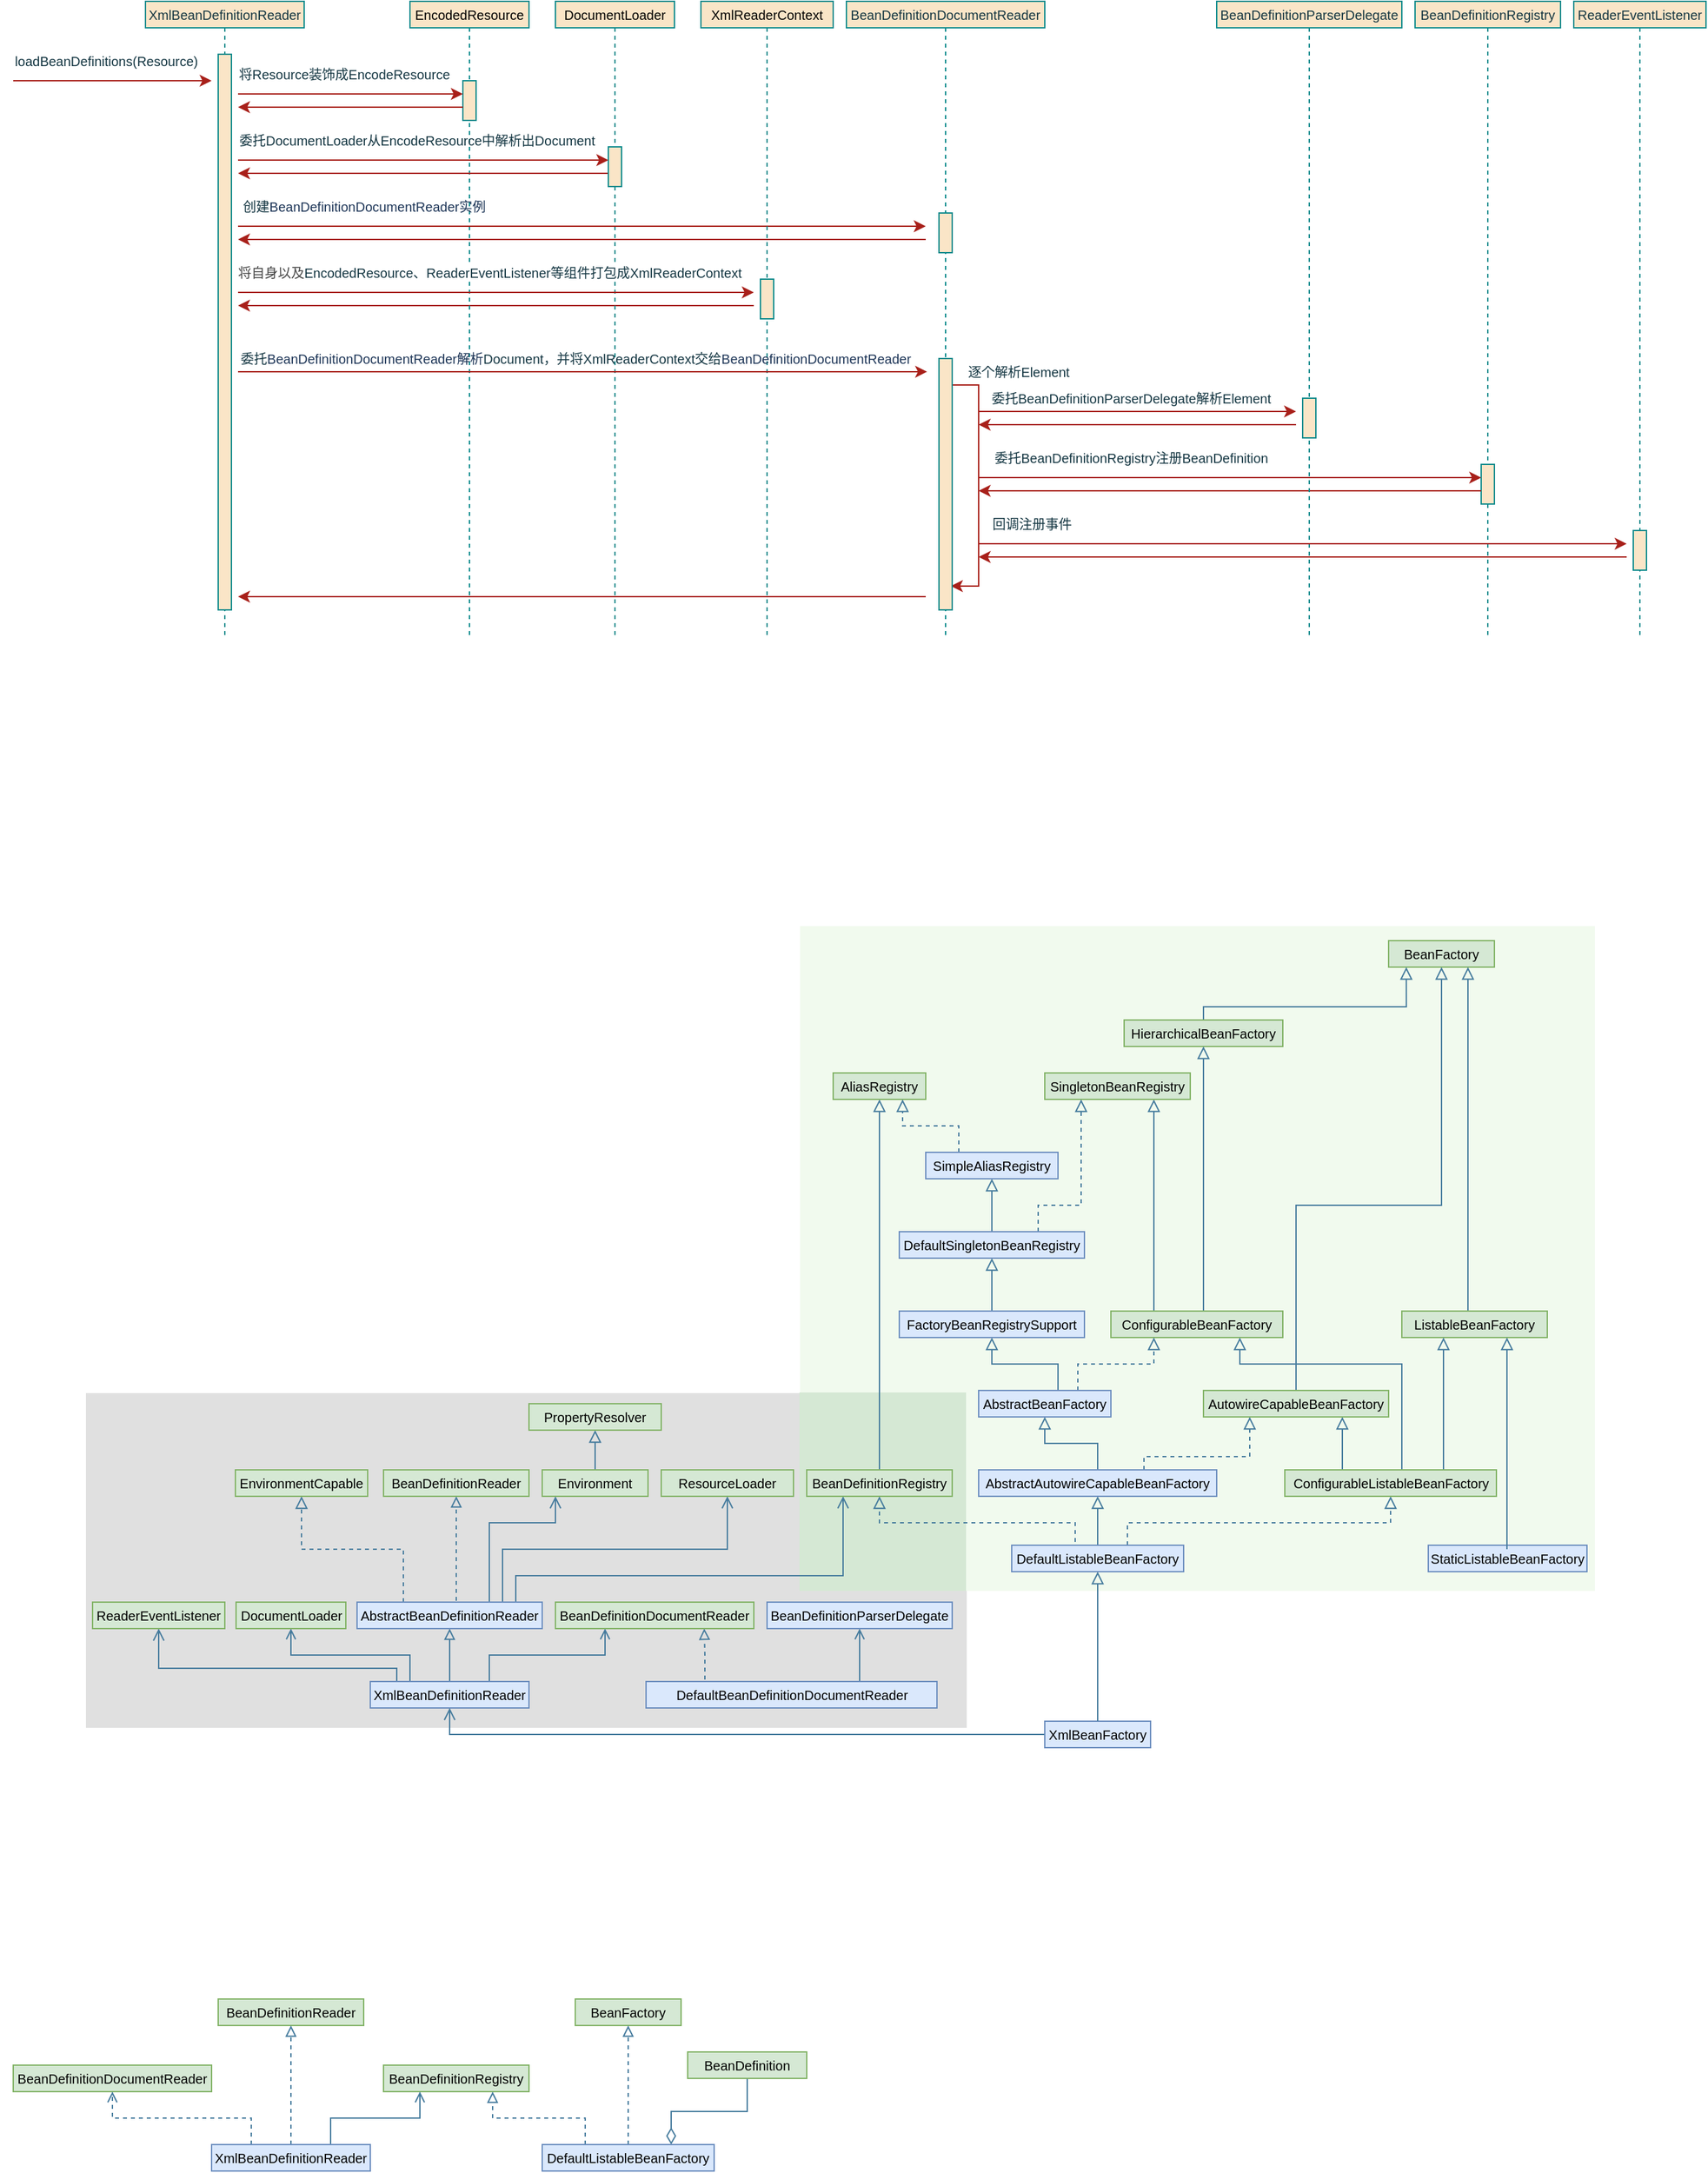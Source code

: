 <mxfile version="21.5.1" type="device" pages="7">
  <diagram id="c9dchOthbZZY8M6uQmQq" name="BeanDefinitionReader">
    <mxGraphModel dx="1013" dy="659" grid="1" gridSize="10" guides="1" tooltips="1" connect="1" arrows="1" fold="1" page="1" pageScale="1" pageWidth="3300" pageHeight="4681" math="0" shadow="0">
      <root>
        <mxCell id="26bNpofT2c62EcMxdIZn-0" />
        <mxCell id="26bNpofT2c62EcMxdIZn-1" parent="26bNpofT2c62EcMxdIZn-0" />
        <mxCell id="rW-oaRMaWcuZcbETt5GW-13" value="" style="endArrow=classic;html=1;strokeColor=#A8201A;fillColor=#FAE5C7;fontColor=default;labelBackgroundColor=none;fontStyle=0;fontSize=10;" parent="26bNpofT2c62EcMxdIZn-1" edge="1">
          <mxGeometry width="50" height="50" relative="1" as="geometry">
            <mxPoint x="1260" y="520" as="sourcePoint" />
            <mxPoint x="1020" y="520" as="targetPoint" />
          </mxGeometry>
        </mxCell>
        <mxCell id="rW-oaRMaWcuZcbETt5GW-8" value="" style="endArrow=classic;html=1;strokeColor=#A8201A;fillColor=#FAE5C7;fontColor=default;labelBackgroundColor=none;fontStyle=0;fontSize=10;" parent="26bNpofT2c62EcMxdIZn-1" edge="1">
          <mxGeometry width="50" height="50" relative="1" as="geometry">
            <mxPoint x="1510" y="620" as="sourcePoint" />
            <mxPoint x="1020" y="620" as="targetPoint" />
          </mxGeometry>
        </mxCell>
        <mxCell id="FTUG8CS-fnMa9NW_hI8X-8" value="" style="endArrow=classic;html=1;strokeColor=#A8201A;fillColor=#FAE5C7;fontColor=default;labelBackgroundColor=none;fontStyle=0;fontSize=10;" parent="26bNpofT2c62EcMxdIZn-1" edge="1">
          <mxGeometry width="50" height="50" relative="1" as="geometry">
            <mxPoint x="850" y="430" as="sourcePoint" />
            <mxPoint x="460" y="430" as="targetPoint" />
          </mxGeometry>
        </mxCell>
        <mxCell id="ZaJs3fIX7ilWgmyVCelS-0" value="&lt;span style=&quot;color: rgb(0, 0, 0); font-size: 10px;&quot;&gt;EncodedResource&lt;/span&gt;" style="shape=umlLifeline;perimeter=lifelinePerimeter;whiteSpace=wrap;html=1;container=1;collapsible=0;recursiveResize=0;outlineConnect=0;size=20;fillColor=#FAE5C7;strokeColor=#0F8B8D;fontColor=#143642;fontStyle=0;fontSize=10;labelBackgroundColor=none;" parent="26bNpofT2c62EcMxdIZn-1" vertex="1">
          <mxGeometry x="590" y="200" width="90" height="480" as="geometry" />
        </mxCell>
        <mxCell id="26bNpofT2c62EcMxdIZn-16" value="" style="html=1;points=[];perimeter=orthogonalPerimeter;rounded=0;sketch=0;strokeColor=#0F8B8D;fillColor=#FAE5C7;fontColor=#143642;fontStyle=0;fontSize=10;labelBackgroundColor=none;" parent="ZaJs3fIX7ilWgmyVCelS-0" vertex="1">
          <mxGeometry x="40" y="60" width="10" height="30" as="geometry" />
        </mxCell>
        <mxCell id="FTUG8CS-fnMa9NW_hI8X-6" value="" style="endArrow=classic;html=1;strokeColor=#A8201A;fillColor=#FAE5C7;fontColor=default;labelBackgroundColor=none;fontStyle=0;fontSize=10;" parent="ZaJs3fIX7ilWgmyVCelS-0" edge="1">
          <mxGeometry width="50" height="50" relative="1" as="geometry">
            <mxPoint x="390" y="450" as="sourcePoint" />
            <mxPoint x="-130" y="450" as="targetPoint" />
          </mxGeometry>
        </mxCell>
        <mxCell id="FTUG8CS-fnMa9NW_hI8X-3" value="" style="endArrow=classic;html=1;strokeColor=#A8201A;fillColor=#FAE5C7;fontColor=default;labelBackgroundColor=none;fontStyle=0;fontSize=10;" parent="26bNpofT2c62EcMxdIZn-1" edge="1">
          <mxGeometry width="50" height="50" relative="1" as="geometry">
            <mxPoint x="980" y="380" as="sourcePoint" />
            <mxPoint x="460" y="380" as="targetPoint" />
          </mxGeometry>
        </mxCell>
        <mxCell id="i59xRp8g322sDeUtrS-J-8" value="" style="endArrow=classic;html=1;strokeColor=#A8201A;fillColor=#FAE5C7;fontColor=default;labelBackgroundColor=none;fontStyle=0;fontSize=10;" parent="26bNpofT2c62EcMxdIZn-1" edge="1">
          <mxGeometry width="50" height="50" relative="1" as="geometry">
            <mxPoint x="740" y="330" as="sourcePoint" />
            <mxPoint x="460" y="330" as="targetPoint" />
          </mxGeometry>
        </mxCell>
        <mxCell id="26bNpofT2c62EcMxdIZn-5" value="XmlBeanDefinitionReader" style="shape=umlLifeline;perimeter=lifelinePerimeter;whiteSpace=wrap;html=1;container=1;collapsible=0;recursiveResize=0;outlineConnect=0;size=20;fillColor=#FAE5C7;strokeColor=#0F8B8D;fontColor=#143642;fontStyle=0;fontSize=10;labelBackgroundColor=none;" parent="26bNpofT2c62EcMxdIZn-1" vertex="1">
          <mxGeometry x="390" y="200" width="120" height="480" as="geometry" />
        </mxCell>
        <mxCell id="26bNpofT2c62EcMxdIZn-6" value="" style="html=1;points=[];perimeter=orthogonalPerimeter;rounded=0;sketch=0;strokeColor=#0F8B8D;fillColor=#FAE5C7;fontColor=#143642;fontStyle=0;fontSize=10;labelBackgroundColor=none;" parent="26bNpofT2c62EcMxdIZn-5" vertex="1">
          <mxGeometry x="55" y="40" width="10" height="420" as="geometry" />
        </mxCell>
        <mxCell id="26bNpofT2c62EcMxdIZn-7" value="BeanDefinitionDocumentReader" style="shape=umlLifeline;perimeter=lifelinePerimeter;whiteSpace=wrap;html=1;container=1;collapsible=0;recursiveResize=0;outlineConnect=0;size=20;fillColor=#FAE5C7;strokeColor=#0F8B8D;fontColor=#143642;fontStyle=0;fontSize=10;labelBackgroundColor=none;" parent="26bNpofT2c62EcMxdIZn-1" vertex="1">
          <mxGeometry x="920" y="200" width="150" height="480" as="geometry" />
        </mxCell>
        <mxCell id="26bNpofT2c62EcMxdIZn-22" value="" style="endArrow=classic;html=1;strokeColor=#A8201A;fillColor=#FAE5C7;fontColor=default;rounded=0;fontStyle=0;fontSize=10;entryX=0.9;entryY=0.905;entryDx=0;entryDy=0;entryPerimeter=0;labelBackgroundColor=none;" parent="26bNpofT2c62EcMxdIZn-7" target="ZaJs3fIX7ilWgmyVCelS-1" edge="1" source="26bNpofT2c62EcMxdIZn-7">
          <mxGeometry width="50" height="50" relative="1" as="geometry">
            <mxPoint x="200" y="290" as="sourcePoint" />
            <mxPoint x="210" y="320" as="targetPoint" />
            <Array as="points">
              <mxPoint x="100" y="290" />
              <mxPoint x="100" y="442" />
            </Array>
          </mxGeometry>
        </mxCell>
        <mxCell id="i59xRp8g322sDeUtrS-J-9" value="" style="html=1;points=[];perimeter=orthogonalPerimeter;rounded=0;sketch=0;strokeColor=#0F8B8D;fillColor=#FAE5C7;fontColor=#143642;fontStyle=0;fontSize=10;labelBackgroundColor=none;" parent="26bNpofT2c62EcMxdIZn-7" vertex="1">
          <mxGeometry x="70" y="160" width="10" height="30" as="geometry" />
        </mxCell>
        <mxCell id="ZaJs3fIX7ilWgmyVCelS-1" value="" style="html=1;points=[];perimeter=orthogonalPerimeter;rounded=0;sketch=0;strokeColor=#0F8B8D;fillColor=#FAE5C7;fontColor=#143642;fontStyle=0;fontSize=10;labelBackgroundColor=none;" parent="26bNpofT2c62EcMxdIZn-7" vertex="1">
          <mxGeometry x="70" y="270" width="10" height="190" as="geometry" />
        </mxCell>
        <mxCell id="26bNpofT2c62EcMxdIZn-9" value="BeanDefinitionRegistry" style="shape=umlLifeline;perimeter=lifelinePerimeter;whiteSpace=wrap;html=1;container=1;collapsible=0;recursiveResize=0;outlineConnect=0;size=20;fillColor=#FAE5C7;strokeColor=#0F8B8D;fontColor=#143642;fontStyle=0;fontSize=10;labelBackgroundColor=none;" parent="26bNpofT2c62EcMxdIZn-1" vertex="1">
          <mxGeometry x="1350" y="200" width="110" height="480" as="geometry" />
        </mxCell>
        <mxCell id="rW-oaRMaWcuZcbETt5GW-2" value="" style="html=1;points=[];perimeter=orthogonalPerimeter;rounded=0;sketch=0;strokeColor=#0F8B8D;fillColor=#FAE5C7;fontColor=#143642;fontStyle=0;fontSize=10;labelBackgroundColor=none;" parent="26bNpofT2c62EcMxdIZn-9" vertex="1">
          <mxGeometry x="50" y="350" width="10" height="30" as="geometry" />
        </mxCell>
        <mxCell id="GKbLgNTrAscuF0Jnu72b-3" value="" style="endArrow=classic;html=1;strokeColor=#A8201A;fillColor=#FAE5C7;fontColor=default;labelBackgroundColor=none;fontStyle=0;fontSize=10;" edge="1" parent="26bNpofT2c62EcMxdIZn-9">
          <mxGeometry width="50" height="50" relative="1" as="geometry">
            <mxPoint x="50" y="370" as="sourcePoint" />
            <mxPoint x="-330" y="370" as="targetPoint" />
          </mxGeometry>
        </mxCell>
        <mxCell id="26bNpofT2c62EcMxdIZn-13" value="loadBeanDefinitions(Resource)" style="text;html=1;resizable=0;autosize=1;align=center;verticalAlign=middle;points=[];fillColor=none;strokeColor=none;rounded=0;sketch=0;fontColor=#143642;fontStyle=0;fontSize=10;labelBackgroundColor=none;" parent="26bNpofT2c62EcMxdIZn-1" vertex="1">
          <mxGeometry x="280" y="230" width="160" height="30" as="geometry" />
        </mxCell>
        <mxCell id="26bNpofT2c62EcMxdIZn-14" value="回调注册事件" style="text;html=1;resizable=0;autosize=1;align=center;verticalAlign=middle;points=[];fillColor=none;strokeColor=none;rounded=0;sketch=0;fontColor=#143642;fontStyle=0;fontSize=10;labelBackgroundColor=none;" parent="26bNpofT2c62EcMxdIZn-1" vertex="1">
          <mxGeometry x="1020" y="580" width="80" height="30" as="geometry" />
        </mxCell>
        <mxCell id="26bNpofT2c62EcMxdIZn-26" value="&lt;span style=&quot;font-size: 10px;&quot;&gt;委托BeanDefinitionRegistry&lt;/span&gt;注册&lt;span style=&quot;text-align: left; font-size: 10px;&quot;&gt;BeanDefinition&lt;/span&gt;" style="text;html=1;resizable=0;autosize=1;align=center;verticalAlign=middle;points=[];fillColor=none;strokeColor=none;rounded=0;sketch=0;fontColor=#143642;fontStyle=0;fontSize=10;labelBackgroundColor=none;" parent="26bNpofT2c62EcMxdIZn-1" vertex="1">
          <mxGeometry x="1020" y="530" width="230" height="30" as="geometry" />
        </mxCell>
        <mxCell id="i59xRp8g322sDeUtrS-J-0" value="将Resource装饰成EncodeResource" style="text;html=1;resizable=0;autosize=1;align=center;verticalAlign=middle;points=[];fillColor=none;strokeColor=none;rounded=0;fontStyle=0;fontSize=10;labelBackgroundColor=none;fontColor=#143642;" parent="26bNpofT2c62EcMxdIZn-1" vertex="1">
          <mxGeometry x="450" y="240" width="180" height="30" as="geometry" />
        </mxCell>
        <mxCell id="i59xRp8g322sDeUtrS-J-1" value="" style="endArrow=classic;html=1;strokeColor=#A8201A;fillColor=#FAE5C7;fontColor=default;labelBackgroundColor=none;fontStyle=0;fontSize=10;" parent="26bNpofT2c62EcMxdIZn-1" edge="1">
          <mxGeometry width="50" height="50" relative="1" as="geometry">
            <mxPoint x="460" y="270" as="sourcePoint" />
            <mxPoint x="630" y="270" as="targetPoint" />
          </mxGeometry>
        </mxCell>
        <mxCell id="i59xRp8g322sDeUtrS-J-3" value="" style="endArrow=classic;html=1;strokeColor=#A8201A;fillColor=#FAE5C7;fontColor=default;labelBackgroundColor=none;fontStyle=0;fontSize=10;" parent="26bNpofT2c62EcMxdIZn-1" edge="1">
          <mxGeometry width="50" height="50" relative="1" as="geometry">
            <mxPoint x="630" y="280" as="sourcePoint" />
            <mxPoint x="460" y="280" as="targetPoint" />
          </mxGeometry>
        </mxCell>
        <mxCell id="i59xRp8g322sDeUtrS-J-4" value="&lt;font color=&quot;#000000&quot; style=&quot;font-size: 10px;&quot;&gt;DocumentLoader&lt;/font&gt;" style="shape=umlLifeline;perimeter=lifelinePerimeter;whiteSpace=wrap;html=1;container=1;collapsible=0;recursiveResize=0;outlineConnect=0;size=20;fillColor=#FAE5C7;strokeColor=#0F8B8D;fontColor=#143642;fontStyle=0;fontSize=10;labelBackgroundColor=none;" parent="26bNpofT2c62EcMxdIZn-1" vertex="1">
          <mxGeometry x="700" y="200" width="90" height="480" as="geometry" />
        </mxCell>
        <mxCell id="i59xRp8g322sDeUtrS-J-5" value="" style="html=1;points=[];perimeter=orthogonalPerimeter;rounded=0;sketch=0;strokeColor=#0F8B8D;fillColor=#FAE5C7;fontColor=#143642;fontStyle=0;fontSize=10;labelBackgroundColor=none;" parent="i59xRp8g322sDeUtrS-J-4" vertex="1">
          <mxGeometry x="40" y="110" width="10" height="30" as="geometry" />
        </mxCell>
        <mxCell id="i59xRp8g322sDeUtrS-J-7" value="委托&lt;span style=&quot;font-size: 10px;&quot;&gt;DocumentLoader从&lt;/span&gt;EncodeResource中解析出Document" style="text;html=1;resizable=0;autosize=1;align=center;verticalAlign=middle;points=[];fillColor=none;strokeColor=none;rounded=0;fontStyle=0;fontSize=10;labelBackgroundColor=none;fontColor=#143642;" parent="26bNpofT2c62EcMxdIZn-1" vertex="1">
          <mxGeometry x="450" y="290" width="290" height="30" as="geometry" />
        </mxCell>
        <mxCell id="FTUG8CS-fnMa9NW_hI8X-0" value="" style="endArrow=classic;html=1;strokeColor=#A8201A;fillColor=#FAE5C7;fontColor=default;labelBackgroundColor=none;fontStyle=0;fontSize=10;" parent="26bNpofT2c62EcMxdIZn-1" edge="1">
          <mxGeometry width="50" height="50" relative="1" as="geometry">
            <mxPoint x="460" y="370" as="sourcePoint" />
            <mxPoint x="980" y="370" as="targetPoint" />
          </mxGeometry>
        </mxCell>
        <mxCell id="FTUG8CS-fnMa9NW_hI8X-4" value="&lt;font color=&quot;#000000&quot; style=&quot;font-size: 10px;&quot;&gt;XmlReaderContext&lt;/font&gt;" style="shape=umlLifeline;perimeter=lifelinePerimeter;whiteSpace=wrap;html=1;container=1;collapsible=0;recursiveResize=0;outlineConnect=0;size=20;fillColor=#FAE5C7;strokeColor=#0F8B8D;fontColor=#143642;fontStyle=0;fontSize=10;labelBackgroundColor=none;" parent="26bNpofT2c62EcMxdIZn-1" vertex="1">
          <mxGeometry x="810" y="200" width="100" height="480" as="geometry" />
        </mxCell>
        <mxCell id="FTUG8CS-fnMa9NW_hI8X-5" value="" style="html=1;points=[];perimeter=orthogonalPerimeter;rounded=0;sketch=0;strokeColor=#0F8B8D;fillColor=#FAE5C7;fontColor=#143642;fontStyle=0;fontSize=10;labelBackgroundColor=none;" parent="FTUG8CS-fnMa9NW_hI8X-4" vertex="1">
          <mxGeometry x="45" y="210" width="10" height="30" as="geometry" />
        </mxCell>
        <mxCell id="FTUG8CS-fnMa9NW_hI8X-7" value="" style="endArrow=classic;html=1;strokeColor=#A8201A;fillColor=#FAE5C7;fontColor=default;labelBackgroundColor=none;fontStyle=0;fontSize=10;" parent="26bNpofT2c62EcMxdIZn-1" edge="1">
          <mxGeometry width="50" height="50" relative="1" as="geometry">
            <mxPoint x="460" y="420" as="sourcePoint" />
            <mxPoint x="850" y="420" as="targetPoint" />
          </mxGeometry>
        </mxCell>
        <mxCell id="FTUG8CS-fnMa9NW_hI8X-12" value="" style="endArrow=classic;html=1;strokeColor=#A8201A;fillColor=#FAE5C7;fontColor=default;labelBackgroundColor=none;fontStyle=0;fontSize=10;entryX=1.002;entryY=0.833;entryDx=0;entryDy=0;entryPerimeter=0;" parent="26bNpofT2c62EcMxdIZn-1" edge="1" target="FTUG8CS-fnMa9NW_hI8X-11">
          <mxGeometry width="50" height="50" relative="1" as="geometry">
            <mxPoint x="460" y="480" as="sourcePoint" />
            <mxPoint x="990" y="480" as="targetPoint" />
          </mxGeometry>
        </mxCell>
        <mxCell id="FTUG8CS-fnMa9NW_hI8X-11" value="委托&lt;span style=&quot;color: rgb(29, 53, 87); font-size: 10px;&quot;&gt;BeanDefinitionDocumentReader解析&lt;/span&gt;Document，并将XmlReaderContext交给&lt;span style=&quot;color: rgb(29, 53, 87); font-size: 10px;&quot;&gt;BeanDefinitionDocumentReader&lt;/span&gt;" style="text;html=1;resizable=0;autosize=1;align=center;verticalAlign=middle;points=[];fillColor=none;strokeColor=none;rounded=0;fontStyle=0;fontSize=10;labelBackgroundColor=none;fontColor=#143642;" parent="26bNpofT2c62EcMxdIZn-1" vertex="1">
          <mxGeometry x="450" y="455" width="530" height="30" as="geometry" />
        </mxCell>
        <mxCell id="rW-oaRMaWcuZcbETt5GW-0" value="ReaderEventListener" style="shape=umlLifeline;perimeter=lifelinePerimeter;whiteSpace=wrap;html=1;container=1;collapsible=0;recursiveResize=0;outlineConnect=0;size=20;fillColor=#FAE5C7;strokeColor=#0F8B8D;fontColor=#143642;fontStyle=0;fontSize=10;labelBackgroundColor=none;" parent="26bNpofT2c62EcMxdIZn-1" vertex="1">
          <mxGeometry x="1470" y="200" width="100" height="480" as="geometry" />
        </mxCell>
        <mxCell id="GKbLgNTrAscuF0Jnu72b-4" value="" style="html=1;points=[];perimeter=orthogonalPerimeter;rounded=0;sketch=0;strokeColor=#0F8B8D;fillColor=#FAE5C7;fontColor=#143642;fontStyle=0;fontSize=10;labelBackgroundColor=none;" vertex="1" parent="rW-oaRMaWcuZcbETt5GW-0">
          <mxGeometry x="45" y="400" width="10" height="30" as="geometry" />
        </mxCell>
        <mxCell id="rW-oaRMaWcuZcbETt5GW-3" value="逐个解析Element" style="text;html=1;resizable=0;autosize=1;align=center;verticalAlign=middle;points=[];fillColor=none;strokeColor=none;rounded=0;fontStyle=0;fontSize=10;labelBackgroundColor=none;fontColor=#143642;" parent="26bNpofT2c62EcMxdIZn-1" vertex="1">
          <mxGeometry x="1000" y="465" width="100" height="30" as="geometry" />
        </mxCell>
        <mxCell id="rW-oaRMaWcuZcbETt5GW-9" value="" style="endArrow=classic;html=1;strokeColor=#A8201A;fillColor=#FAE5C7;fontColor=default;labelBackgroundColor=none;fontStyle=0;fontSize=10;" parent="26bNpofT2c62EcMxdIZn-1" edge="1">
          <mxGeometry width="50" height="50" relative="1" as="geometry">
            <mxPoint x="290" y="260" as="sourcePoint" />
            <mxPoint x="440" y="260" as="targetPoint" />
          </mxGeometry>
        </mxCell>
        <mxCell id="rW-oaRMaWcuZcbETt5GW-10" value="BeanDefinitionParserDelegate" style="shape=umlLifeline;perimeter=lifelinePerimeter;whiteSpace=wrap;html=1;container=1;collapsible=0;recursiveResize=0;outlineConnect=0;size=20;fillColor=#FAE5C7;strokeColor=#0F8B8D;fontColor=#143642;fontStyle=0;fontSize=10;labelBackgroundColor=none;" parent="26bNpofT2c62EcMxdIZn-1" vertex="1">
          <mxGeometry x="1200" y="200" width="140" height="480" as="geometry" />
        </mxCell>
        <mxCell id="rW-oaRMaWcuZcbETt5GW-11" value="" style="html=1;points=[];perimeter=orthogonalPerimeter;rounded=0;sketch=0;strokeColor=#0F8B8D;fillColor=#FAE5C7;fontColor=#143642;fontStyle=0;fontSize=10;labelBackgroundColor=none;" parent="rW-oaRMaWcuZcbETt5GW-10" vertex="1">
          <mxGeometry x="65" y="300" width="10" height="30" as="geometry" />
        </mxCell>
        <mxCell id="rW-oaRMaWcuZcbETt5GW-4" value="" style="endArrow=classic;html=1;strokeColor=#A8201A;fillColor=#FAE5C7;fontColor=default;labelBackgroundColor=none;fontStyle=0;fontSize=10;" parent="rW-oaRMaWcuZcbETt5GW-10" edge="1">
          <mxGeometry width="50" height="50" relative="1" as="geometry">
            <mxPoint x="-180" y="360" as="sourcePoint" />
            <mxPoint x="200" y="360" as="targetPoint" />
          </mxGeometry>
        </mxCell>
        <mxCell id="rW-oaRMaWcuZcbETt5GW-7" value="" style="endArrow=classic;html=1;strokeColor=#A8201A;fillColor=#FAE5C7;fontColor=default;labelBackgroundColor=none;fontStyle=0;fontSize=10;" parent="rW-oaRMaWcuZcbETt5GW-10" edge="1">
          <mxGeometry width="50" height="50" relative="1" as="geometry">
            <mxPoint x="-180" y="410" as="sourcePoint" />
            <mxPoint x="310" y="410" as="targetPoint" />
          </mxGeometry>
        </mxCell>
        <mxCell id="rW-oaRMaWcuZcbETt5GW-12" value="" style="endArrow=classic;html=1;strokeColor=#A8201A;fillColor=#FAE5C7;fontColor=default;labelBackgroundColor=none;fontStyle=0;fontSize=10;" parent="26bNpofT2c62EcMxdIZn-1" edge="1">
          <mxGeometry width="50" height="50" relative="1" as="geometry">
            <mxPoint x="1020" y="510" as="sourcePoint" />
            <mxPoint x="1260" y="510" as="targetPoint" />
          </mxGeometry>
        </mxCell>
        <mxCell id="i59xRp8g322sDeUtrS-J-6" value="" style="endArrow=classic;html=1;strokeColor=#A8201A;fillColor=#FAE5C7;fontColor=default;labelBackgroundColor=none;fontStyle=0;fontSize=10;" parent="26bNpofT2c62EcMxdIZn-1" edge="1">
          <mxGeometry width="50" height="50" relative="1" as="geometry">
            <mxPoint x="460" y="320" as="sourcePoint" />
            <mxPoint x="740" y="320" as="targetPoint" />
          </mxGeometry>
        </mxCell>
        <mxCell id="FTUG8CS-fnMa9NW_hI8X-10" value="&lt;span style=&quot;color: rgb(68, 68, 68); font-family: &amp;quot;times new roman&amp;quot;, &amp;quot;microsoft yahei&amp;quot;, arial, sans-serif; font-size: 10px; text-align: justify; background-color: rgb(255, 255, 255);&quot;&gt;将自身以及&lt;/span&gt;EncodedResource、&lt;span style=&quot;text-align: justify; background-color: rgb(255, 255, 255); font-size: 10px;&quot;&gt;ReaderEventListener等组件打包成&lt;/span&gt;&lt;span style=&quot;font-size: 10px;&quot;&gt;XmlReaderContext&lt;/span&gt;" style="text;html=1;resizable=0;autosize=1;align=center;verticalAlign=middle;points=[];fillColor=none;strokeColor=none;rounded=0;fontStyle=0;fontSize=10;labelBackgroundColor=none;fontColor=#143642;" parent="26bNpofT2c62EcMxdIZn-1" vertex="1">
          <mxGeometry x="450" y="390" width="400" height="30" as="geometry" />
        </mxCell>
        <mxCell id="FTUG8CS-fnMa9NW_hI8X-14" value="创建&lt;span style=&quot;color: rgb(29, 53, 87); font-size: 10px;&quot;&gt;BeanDefinitionDocumentReader实例&lt;/span&gt;" style="text;html=1;resizable=0;autosize=1;align=center;verticalAlign=middle;points=[];fillColor=none;strokeColor=none;rounded=0;fontStyle=0;fontSize=10;labelBackgroundColor=none;fontColor=#143642;" parent="26bNpofT2c62EcMxdIZn-1" vertex="1">
          <mxGeometry x="450" y="340" width="210" height="30" as="geometry" />
        </mxCell>
        <mxCell id="GKbLgNTrAscuF0Jnu72b-2" value="&lt;span style=&quot;font-size: 10px;&quot;&gt;委托BeanDefinitionParserDelegate解析Element&lt;/span&gt;" style="text;html=1;resizable=0;autosize=1;align=center;verticalAlign=middle;points=[];fillColor=none;strokeColor=none;rounded=0;sketch=0;fontColor=#143642;fontStyle=0;fontSize=10;labelBackgroundColor=none;" vertex="1" parent="26bNpofT2c62EcMxdIZn-1">
          <mxGeometry x="1020" y="485" width="230" height="30" as="geometry" />
        </mxCell>
        <mxCell id="0sEoZAxHW18Fmiv4Rh4I-0" value="" style="rounded=0;whiteSpace=wrap;html=1;sketch=0;strokeWidth=2;fontColor=#1D3557;fillColor=#E0E0E0;strokeColor=#E0E0E0;fontSize=10;" vertex="1" parent="26bNpofT2c62EcMxdIZn-1">
          <mxGeometry x="346" y="1253" width="664" height="251" as="geometry" />
        </mxCell>
        <mxCell id="0sEoZAxHW18Fmiv4Rh4I-1" value="" style="rounded=0;whiteSpace=wrap;html=1;sketch=0;strokeWidth=2;fontColor=#1D3557;fillColor=#F1FAEE;strokeColor=#F1FAEE;fontSize=10;" vertex="1" parent="26bNpofT2c62EcMxdIZn-1">
          <mxGeometry x="886" y="900" width="599" height="500.5" as="geometry" />
        </mxCell>
        <mxCell id="0sEoZAxHW18Fmiv4Rh4I-2" value="" style="rounded=0;whiteSpace=wrap;html=1;fillColor=#d5e8d4;strokeColor=#D5E8D4;fontSize=10;" vertex="1" parent="26bNpofT2c62EcMxdIZn-1">
          <mxGeometry x="885" y="1252" width="125" height="149" as="geometry" />
        </mxCell>
        <mxCell id="0sEoZAxHW18Fmiv4Rh4I-3" value="BeanFactory" style="rounded=0;whiteSpace=wrap;html=1;strokeColor=#82b366;fillColor=#d5e8d4;fontSize=10;" vertex="1" parent="26bNpofT2c62EcMxdIZn-1">
          <mxGeometry x="1330" y="910" width="80" height="20" as="geometry" />
        </mxCell>
        <mxCell id="0sEoZAxHW18Fmiv4Rh4I-4" style="edgeStyle=orthogonalEdgeStyle;rounded=0;orthogonalLoop=1;jettySize=auto;html=1;exitX=0.5;exitY=0;exitDx=0;exitDy=0;entryX=0.75;entryY=1;entryDx=0;entryDy=0;labelBackgroundColor=#F1FAEE;strokeColor=#457B9D;fontColor=#1D3557;endSize=7;endArrow=block;endFill=0;fontSize=10;" edge="1" parent="26bNpofT2c62EcMxdIZn-1" source="0sEoZAxHW18Fmiv4Rh4I-5" target="0sEoZAxHW18Fmiv4Rh4I-3">
          <mxGeometry relative="1" as="geometry">
            <Array as="points">
              <mxPoint x="1390" y="1190" />
            </Array>
          </mxGeometry>
        </mxCell>
        <mxCell id="0sEoZAxHW18Fmiv4Rh4I-5" value="ListableBeanFactory" style="rounded=0;whiteSpace=wrap;html=1;strokeColor=#82b366;fillColor=#d5e8d4;fontSize=10;" vertex="1" parent="26bNpofT2c62EcMxdIZn-1">
          <mxGeometry x="1340" y="1190" width="110" height="20" as="geometry" />
        </mxCell>
        <mxCell id="0sEoZAxHW18Fmiv4Rh4I-7" value="StaticListableBeanFactory" style="rounded=0;whiteSpace=wrap;html=1;fillColor=#dae8fc;strokeColor=#6c8ebf;fontSize=10;" vertex="1" parent="26bNpofT2c62EcMxdIZn-1">
          <mxGeometry x="1360" y="1367" width="120" height="20" as="geometry" />
        </mxCell>
        <mxCell id="0sEoZAxHW18Fmiv4Rh4I-8" style="edgeStyle=orthogonalEdgeStyle;rounded=0;orthogonalLoop=1;jettySize=auto;html=1;exitX=0.5;exitY=0;exitDx=0;exitDy=0;entryX=0.167;entryY=1;entryDx=0;entryDy=0;labelBackgroundColor=#F1FAEE;strokeColor=#457B9D;fontColor=#1D3557;endArrow=block;endFill=0;endSize=7;entryPerimeter=0;fontSize=10;" edge="1" parent="26bNpofT2c62EcMxdIZn-1" source="0sEoZAxHW18Fmiv4Rh4I-9" target="0sEoZAxHW18Fmiv4Rh4I-3">
          <mxGeometry relative="1" as="geometry">
            <Array as="points">
              <mxPoint x="1190" y="960" />
              <mxPoint x="1343" y="960" />
            </Array>
          </mxGeometry>
        </mxCell>
        <mxCell id="0sEoZAxHW18Fmiv4Rh4I-9" value="HierarchicalBeanFactory" style="rounded=0;whiteSpace=wrap;html=1;strokeColor=#82b366;fillColor=#d5e8d4;fontSize=10;" vertex="1" parent="26bNpofT2c62EcMxdIZn-1">
          <mxGeometry x="1130" y="970" width="120" height="20" as="geometry" />
        </mxCell>
        <mxCell id="0sEoZAxHW18Fmiv4Rh4I-10" style="edgeStyle=orthogonalEdgeStyle;rounded=0;orthogonalLoop=1;jettySize=auto;html=1;exitX=0.25;exitY=0;exitDx=0;exitDy=0;entryX=0.75;entryY=1;entryDx=0;entryDy=0;labelBackgroundColor=#F1FAEE;strokeColor=#457B9D;fontColor=#1D3557;endSize=7;endArrow=block;endFill=0;fontSize=10;" edge="1" parent="26bNpofT2c62EcMxdIZn-1" source="0sEoZAxHW18Fmiv4Rh4I-12" target="0sEoZAxHW18Fmiv4Rh4I-13">
          <mxGeometry relative="1" as="geometry" />
        </mxCell>
        <mxCell id="0sEoZAxHW18Fmiv4Rh4I-11" style="edgeStyle=orthogonalEdgeStyle;rounded=0;orthogonalLoop=1;jettySize=auto;html=1;exitX=0.5;exitY=0;exitDx=0;exitDy=0;entryX=0.5;entryY=1;entryDx=0;entryDy=0;labelBackgroundColor=#F1FAEE;strokeColor=#457B9D;fontColor=#1D3557;endSize=7;endArrow=block;endFill=0;fontSize=10;" edge="1" parent="26bNpofT2c62EcMxdIZn-1" source="0sEoZAxHW18Fmiv4Rh4I-12" target="0sEoZAxHW18Fmiv4Rh4I-9">
          <mxGeometry relative="1" as="geometry">
            <Array as="points">
              <mxPoint x="1190" y="1190" />
            </Array>
          </mxGeometry>
        </mxCell>
        <mxCell id="0sEoZAxHW18Fmiv4Rh4I-12" value="ConfigurableBeanFactory" style="rounded=0;whiteSpace=wrap;html=1;strokeColor=#82b366;fillColor=#d5e8d4;fontSize=10;" vertex="1" parent="26bNpofT2c62EcMxdIZn-1">
          <mxGeometry x="1120" y="1190" width="130" height="20" as="geometry" />
        </mxCell>
        <mxCell id="0sEoZAxHW18Fmiv4Rh4I-13" value="SingletonBeanRegistry" style="rounded=0;whiteSpace=wrap;html=1;strokeColor=#82b366;fillColor=#d5e8d4;fontSize=10;" vertex="1" parent="26bNpofT2c62EcMxdIZn-1">
          <mxGeometry x="1070" y="1010" width="110" height="20" as="geometry" />
        </mxCell>
        <mxCell id="0sEoZAxHW18Fmiv4Rh4I-14" style="edgeStyle=orthogonalEdgeStyle;rounded=0;orthogonalLoop=1;jettySize=auto;html=1;exitX=0.5;exitY=0;exitDx=0;exitDy=0;entryX=0.5;entryY=1;entryDx=0;entryDy=0;labelBackgroundColor=#F1FAEE;strokeColor=#457B9D;fontColor=#1D3557;endSize=7;endArrow=block;endFill=0;fontSize=10;" edge="1" parent="26bNpofT2c62EcMxdIZn-1" source="0sEoZAxHW18Fmiv4Rh4I-17" target="0sEoZAxHW18Fmiv4Rh4I-20">
          <mxGeometry relative="1" as="geometry" />
        </mxCell>
        <mxCell id="0sEoZAxHW18Fmiv4Rh4I-15" style="edgeStyle=orthogonalEdgeStyle;rounded=0;orthogonalLoop=1;jettySize=auto;html=1;exitX=0.25;exitY=0;exitDx=0;exitDy=0;entryX=0.5;entryY=1;entryDx=0;entryDy=0;labelBackgroundColor=#F1FAEE;strokeColor=#457B9D;fontColor=#1D3557;dashed=1;endArrow=block;endFill=0;endSize=7;fontSize=10;" edge="1" parent="26bNpofT2c62EcMxdIZn-1" source="0sEoZAxHW18Fmiv4Rh4I-17" target="0sEoZAxHW18Fmiv4Rh4I-65">
          <mxGeometry relative="1" as="geometry">
            <Array as="points">
              <mxPoint x="1093" y="1350" />
              <mxPoint x="945" y="1350" />
            </Array>
          </mxGeometry>
        </mxCell>
        <mxCell id="0sEoZAxHW18Fmiv4Rh4I-16" style="edgeStyle=orthogonalEdgeStyle;rounded=0;orthogonalLoop=1;jettySize=auto;html=1;exitX=0.75;exitY=0;exitDx=0;exitDy=0;entryX=0.5;entryY=1;entryDx=0;entryDy=0;labelBackgroundColor=#F1FAEE;strokeColor=#457B9D;fontColor=#1D3557;dashed=1;endSize=7;endArrow=block;endFill=0;fontSize=10;" edge="1" parent="26bNpofT2c62EcMxdIZn-1" target="0sEoZAxHW18Fmiv4Rh4I-24">
          <mxGeometry relative="1" as="geometry">
            <mxPoint x="1132.5" y="1367" as="sourcePoint" />
            <Array as="points">
              <mxPoint x="1133" y="1350" />
              <mxPoint x="1332" y="1350" />
            </Array>
          </mxGeometry>
        </mxCell>
        <mxCell id="0sEoZAxHW18Fmiv4Rh4I-17" value="DefaultListableBeanFactory" style="rounded=0;whiteSpace=wrap;html=1;fillColor=#dae8fc;strokeWidth=1;strokeColor=#6c8ebf;fontSize=10;" vertex="1" parent="26bNpofT2c62EcMxdIZn-1">
          <mxGeometry x="1045" y="1367" width="130" height="20" as="geometry" />
        </mxCell>
        <mxCell id="0sEoZAxHW18Fmiv4Rh4I-18" style="edgeStyle=orthogonalEdgeStyle;rounded=0;orthogonalLoop=1;jettySize=auto;html=1;exitX=0.75;exitY=0;exitDx=0;exitDy=0;entryX=0.25;entryY=1;entryDx=0;entryDy=0;labelBackgroundColor=#F1FAEE;strokeColor=#457B9D;fontColor=#1D3557;dashed=1;endArrow=block;endFill=0;jumpSize=8;endSize=7;fontSize=10;" edge="1" parent="26bNpofT2c62EcMxdIZn-1" target="0sEoZAxHW18Fmiv4Rh4I-26">
          <mxGeometry relative="1" as="geometry">
            <mxPoint x="1145" y="1310" as="sourcePoint" />
            <Array as="points">
              <mxPoint x="1145" y="1300" />
              <mxPoint x="1225" y="1300" />
            </Array>
          </mxGeometry>
        </mxCell>
        <mxCell id="0sEoZAxHW18Fmiv4Rh4I-19" style="edgeStyle=orthogonalEdgeStyle;rounded=0;orthogonalLoop=1;jettySize=auto;html=1;exitX=0.25;exitY=0;exitDx=0;exitDy=0;entryX=0.5;entryY=1;entryDx=0;entryDy=0;labelBackgroundColor=#F1FAEE;strokeColor=#457B9D;fontColor=#1D3557;endArrow=block;endFill=0;endSize=7;fontSize=10;" edge="1" parent="26bNpofT2c62EcMxdIZn-1" source="0sEoZAxHW18Fmiv4Rh4I-20" target="0sEoZAxHW18Fmiv4Rh4I-31">
          <mxGeometry relative="1" as="geometry">
            <Array as="points">
              <mxPoint x="1110" y="1310" />
              <mxPoint x="1110" y="1290" />
              <mxPoint x="1070" y="1290" />
            </Array>
          </mxGeometry>
        </mxCell>
        <mxCell id="0sEoZAxHW18Fmiv4Rh4I-20" value="AbstractAutowireCapableBeanFactory" style="rounded=0;whiteSpace=wrap;html=1;fillColor=#dae8fc;strokeColor=#6c8ebf;fontSize=10;" vertex="1" parent="26bNpofT2c62EcMxdIZn-1">
          <mxGeometry x="1020" y="1310" width="180" height="20" as="geometry" />
        </mxCell>
        <mxCell id="0sEoZAxHW18Fmiv4Rh4I-21" style="edgeStyle=orthogonalEdgeStyle;rounded=0;orthogonalLoop=1;jettySize=auto;html=1;exitX=0.25;exitY=0;exitDx=0;exitDy=0;entryX=0.75;entryY=1;entryDx=0;entryDy=0;labelBackgroundColor=#F1FAEE;strokeColor=#457B9D;fontColor=#1D3557;endSize=7;endArrow=block;endFill=0;fontSize=10;" edge="1" parent="26bNpofT2c62EcMxdIZn-1" source="0sEoZAxHW18Fmiv4Rh4I-24" target="0sEoZAxHW18Fmiv4Rh4I-26">
          <mxGeometry relative="1" as="geometry">
            <Array as="points">
              <mxPoint x="1295" y="1310" />
            </Array>
          </mxGeometry>
        </mxCell>
        <mxCell id="0sEoZAxHW18Fmiv4Rh4I-22" style="edgeStyle=orthogonalEdgeStyle;rounded=0;orthogonalLoop=1;jettySize=auto;html=1;exitX=0.5;exitY=0;exitDx=0;exitDy=0;entryX=0.75;entryY=1;entryDx=0;entryDy=0;labelBackgroundColor=#F1FAEE;strokeColor=#457B9D;fontColor=#1D3557;endSize=7;endArrow=block;endFill=0;fontSize=10;" edge="1" parent="26bNpofT2c62EcMxdIZn-1" source="0sEoZAxHW18Fmiv4Rh4I-24" target="0sEoZAxHW18Fmiv4Rh4I-12">
          <mxGeometry relative="1" as="geometry">
            <Array as="points">
              <mxPoint x="1340" y="1310" />
              <mxPoint x="1340" y="1230" />
              <mxPoint x="1218" y="1230" />
            </Array>
          </mxGeometry>
        </mxCell>
        <mxCell id="0sEoZAxHW18Fmiv4Rh4I-23" style="edgeStyle=orthogonalEdgeStyle;rounded=0;orthogonalLoop=1;jettySize=auto;html=1;exitX=0.75;exitY=0;exitDx=0;exitDy=0;labelBackgroundColor=#F1FAEE;strokeColor=#457B9D;fontColor=#1D3557;endSize=7;endArrow=block;endFill=0;fontSize=10;" edge="1" parent="26bNpofT2c62EcMxdIZn-1" source="0sEoZAxHW18Fmiv4Rh4I-24">
          <mxGeometry relative="1" as="geometry">
            <Array as="points">
              <mxPoint x="1372" y="1210" />
            </Array>
            <mxPoint x="1372" y="1210" as="targetPoint" />
          </mxGeometry>
        </mxCell>
        <mxCell id="0sEoZAxHW18Fmiv4Rh4I-24" value="ConfigurableListableBeanFactory" style="rounded=0;whiteSpace=wrap;html=1;strokeColor=#82b366;fillColor=#d5e8d4;fontSize=10;" vertex="1" parent="26bNpofT2c62EcMxdIZn-1">
          <mxGeometry x="1251.5" y="1310" width="160" height="20" as="geometry" />
        </mxCell>
        <mxCell id="0sEoZAxHW18Fmiv4Rh4I-25" style="edgeStyle=orthogonalEdgeStyle;rounded=0;orthogonalLoop=1;jettySize=auto;html=1;exitX=0.5;exitY=0;exitDx=0;exitDy=0;labelBackgroundColor=#F1FAEE;strokeColor=#457B9D;fontColor=#1D3557;endSize=7;endArrow=block;endFill=0;entryX=0.5;entryY=1;entryDx=0;entryDy=0;fontSize=10;" edge="1" parent="26bNpofT2c62EcMxdIZn-1" source="0sEoZAxHW18Fmiv4Rh4I-26" target="0sEoZAxHW18Fmiv4Rh4I-3">
          <mxGeometry relative="1" as="geometry">
            <mxPoint x="1396.96" y="900" as="targetPoint" />
            <Array as="points">
              <mxPoint x="1260" y="1251" />
              <mxPoint x="1260" y="1251" />
              <mxPoint x="1260" y="1110" />
              <mxPoint x="1370" y="1110" />
            </Array>
            <mxPoint x="1210" y="1251" as="sourcePoint" />
          </mxGeometry>
        </mxCell>
        <mxCell id="0sEoZAxHW18Fmiv4Rh4I-26" value="AutowireCapableBeanFactory" style="rounded=0;whiteSpace=wrap;html=1;strokeColor=#82b366;fillColor=#d5e8d4;fontSize=10;" vertex="1" parent="26bNpofT2c62EcMxdIZn-1">
          <mxGeometry x="1190" y="1250" width="140" height="20" as="geometry" />
        </mxCell>
        <mxCell id="0sEoZAxHW18Fmiv4Rh4I-27" style="edgeStyle=orthogonalEdgeStyle;rounded=0;orthogonalLoop=1;jettySize=auto;html=1;exitX=0.5;exitY=0;exitDx=0;exitDy=0;entryX=0.5;entryY=1;entryDx=0;entryDy=0;labelBackgroundColor=#F1FAEE;strokeColor=#457B9D;fontColor=#1D3557;endArrow=block;endFill=0;endSize=7;fontSize=10;" edge="1" parent="26bNpofT2c62EcMxdIZn-1" source="0sEoZAxHW18Fmiv4Rh4I-65" target="0sEoZAxHW18Fmiv4Rh4I-28">
          <mxGeometry relative="1" as="geometry" />
        </mxCell>
        <mxCell id="0sEoZAxHW18Fmiv4Rh4I-28" value="AliasRegistry" style="rounded=0;whiteSpace=wrap;html=1;strokeColor=#82b366;fillColor=#d5e8d4;fontSize=10;" vertex="1" parent="26bNpofT2c62EcMxdIZn-1">
          <mxGeometry x="910" y="1010" width="70" height="20" as="geometry" />
        </mxCell>
        <mxCell id="0sEoZAxHW18Fmiv4Rh4I-29" style="edgeStyle=orthogonalEdgeStyle;rounded=0;orthogonalLoop=1;jettySize=auto;html=1;exitX=0.75;exitY=0;exitDx=0;exitDy=0;entryX=0.25;entryY=1;entryDx=0;entryDy=0;labelBackgroundColor=#F1FAEE;strokeColor=#457B9D;fontColor=#1D3557;dashed=1;endArrow=block;endFill=0;endSize=7;fontSize=10;" edge="1" parent="26bNpofT2c62EcMxdIZn-1" source="0sEoZAxHW18Fmiv4Rh4I-31" target="0sEoZAxHW18Fmiv4Rh4I-12">
          <mxGeometry relative="1" as="geometry" />
        </mxCell>
        <mxCell id="0sEoZAxHW18Fmiv4Rh4I-30" style="edgeStyle=orthogonalEdgeStyle;rounded=0;orthogonalLoop=1;jettySize=auto;html=1;exitX=0.25;exitY=0;exitDx=0;exitDy=0;entryX=0.5;entryY=1;entryDx=0;entryDy=0;labelBackgroundColor=#F1FAEE;strokeColor=#457B9D;fontColor=#1D3557;endSize=7;endArrow=block;endFill=0;fontSize=10;" edge="1" parent="26bNpofT2c62EcMxdIZn-1" source="0sEoZAxHW18Fmiv4Rh4I-31" target="0sEoZAxHW18Fmiv4Rh4I-33">
          <mxGeometry relative="1" as="geometry">
            <Array as="points">
              <mxPoint x="1080" y="1250" />
              <mxPoint x="1080" y="1230" />
              <mxPoint x="1030" y="1230" />
            </Array>
          </mxGeometry>
        </mxCell>
        <mxCell id="0sEoZAxHW18Fmiv4Rh4I-31" value="AbstractBeanFactory" style="rounded=0;whiteSpace=wrap;html=1;fillColor=#dae8fc;strokeColor=#6c8ebf;fontSize=10;" vertex="1" parent="26bNpofT2c62EcMxdIZn-1">
          <mxGeometry x="1020" y="1250" width="100" height="20" as="geometry" />
        </mxCell>
        <mxCell id="0sEoZAxHW18Fmiv4Rh4I-32" style="edgeStyle=orthogonalEdgeStyle;rounded=0;orthogonalLoop=1;jettySize=auto;html=1;exitX=0.5;exitY=0;exitDx=0;exitDy=0;entryX=0.5;entryY=1;entryDx=0;entryDy=0;labelBackgroundColor=#F1FAEE;strokeColor=#457B9D;fontColor=#1D3557;endSize=7;endArrow=block;endFill=0;fontSize=10;" edge="1" parent="26bNpofT2c62EcMxdIZn-1" source="0sEoZAxHW18Fmiv4Rh4I-33" target="0sEoZAxHW18Fmiv4Rh4I-36">
          <mxGeometry relative="1" as="geometry" />
        </mxCell>
        <mxCell id="0sEoZAxHW18Fmiv4Rh4I-33" value="FactoryBeanRegistrySupport" style="rounded=0;whiteSpace=wrap;html=1;fillColor=#dae8fc;strokeColor=#6c8ebf;fontSize=10;" vertex="1" parent="26bNpofT2c62EcMxdIZn-1">
          <mxGeometry x="960" y="1190" width="140" height="20" as="geometry" />
        </mxCell>
        <mxCell id="0sEoZAxHW18Fmiv4Rh4I-34" style="edgeStyle=orthogonalEdgeStyle;rounded=0;orthogonalLoop=1;jettySize=auto;html=1;exitX=0.75;exitY=0;exitDx=0;exitDy=0;entryX=0.25;entryY=1;entryDx=0;entryDy=0;labelBackgroundColor=#F1FAEE;strokeColor=#457B9D;fontColor=#1D3557;endSize=7;endArrow=block;endFill=0;dashed=1;fontSize=10;" edge="1" parent="26bNpofT2c62EcMxdIZn-1" source="0sEoZAxHW18Fmiv4Rh4I-36" target="0sEoZAxHW18Fmiv4Rh4I-13">
          <mxGeometry relative="1" as="geometry">
            <Array as="points">
              <mxPoint x="1065" y="1110" />
              <mxPoint x="1098" y="1110" />
            </Array>
          </mxGeometry>
        </mxCell>
        <mxCell id="0sEoZAxHW18Fmiv4Rh4I-35" style="edgeStyle=orthogonalEdgeStyle;rounded=0;orthogonalLoop=1;jettySize=auto;html=1;exitX=0.25;exitY=0;exitDx=0;exitDy=0;entryX=0.5;entryY=1;entryDx=0;entryDy=0;labelBackgroundColor=#F1FAEE;strokeColor=#457B9D;fontColor=#1D3557;endSize=7;endArrow=block;endFill=0;fontSize=10;" edge="1" parent="26bNpofT2c62EcMxdIZn-1" source="0sEoZAxHW18Fmiv4Rh4I-36" target="0sEoZAxHW18Fmiv4Rh4I-38">
          <mxGeometry relative="1" as="geometry">
            <Array as="points">
              <mxPoint x="1030" y="1130" />
            </Array>
          </mxGeometry>
        </mxCell>
        <mxCell id="0sEoZAxHW18Fmiv4Rh4I-36" value="DefaultSingletonBeanRegistry" style="rounded=0;whiteSpace=wrap;html=1;fillColor=#dae8fc;strokeColor=#6c8ebf;fontSize=10;" vertex="1" parent="26bNpofT2c62EcMxdIZn-1">
          <mxGeometry x="960" y="1130" width="140" height="20" as="geometry" />
        </mxCell>
        <mxCell id="0sEoZAxHW18Fmiv4Rh4I-37" style="edgeStyle=orthogonalEdgeStyle;rounded=0;orthogonalLoop=1;jettySize=auto;html=1;exitX=0.25;exitY=0;exitDx=0;exitDy=0;entryX=0.75;entryY=1;entryDx=0;entryDy=0;labelBackgroundColor=#F1FAEE;strokeColor=#457B9D;fontColor=#1D3557;dashed=1;endArrow=block;endFill=0;endSize=7;fontSize=10;" edge="1" parent="26bNpofT2c62EcMxdIZn-1" source="0sEoZAxHW18Fmiv4Rh4I-38" target="0sEoZAxHW18Fmiv4Rh4I-28">
          <mxGeometry relative="1" as="geometry" />
        </mxCell>
        <mxCell id="0sEoZAxHW18Fmiv4Rh4I-38" value="SimpleAliasRegistry" style="rounded=0;whiteSpace=wrap;html=1;fillColor=#dae8fc;strokeColor=#6c8ebf;fontSize=10;" vertex="1" parent="26bNpofT2c62EcMxdIZn-1">
          <mxGeometry x="980" y="1070" width="100" height="20" as="geometry" />
        </mxCell>
        <mxCell id="0sEoZAxHW18Fmiv4Rh4I-39" style="edgeStyle=orthogonalEdgeStyle;curved=0;rounded=1;sketch=0;orthogonalLoop=1;jettySize=auto;html=1;exitX=0.5;exitY=0;exitDx=0;exitDy=0;endArrow=block;endFill=0;labelBackgroundColor=#F1FAEE;strokeColor=#457B9D;fontColor=#1D3557;fontSize=10;" edge="1" parent="26bNpofT2c62EcMxdIZn-1" source="0sEoZAxHW18Fmiv4Rh4I-43" target="0sEoZAxHW18Fmiv4Rh4I-49">
          <mxGeometry relative="1" as="geometry" />
        </mxCell>
        <mxCell id="0sEoZAxHW18Fmiv4Rh4I-40" style="edgeStyle=orthogonalEdgeStyle;rounded=0;sketch=0;orthogonalLoop=1;jettySize=auto;html=1;exitX=0.25;exitY=0;exitDx=0;exitDy=0;entryX=0.5;entryY=1;entryDx=0;entryDy=0;endArrow=open;endFill=0;labelBackgroundColor=#F1FAEE;strokeColor=#457B9D;fontColor=#1D3557;fontSize=10;" edge="1" parent="26bNpofT2c62EcMxdIZn-1" source="0sEoZAxHW18Fmiv4Rh4I-43" target="0sEoZAxHW18Fmiv4Rh4I-57">
          <mxGeometry relative="1" as="geometry" />
        </mxCell>
        <mxCell id="0sEoZAxHW18Fmiv4Rh4I-41" style="edgeStyle=orthogonalEdgeStyle;rounded=0;sketch=0;orthogonalLoop=1;jettySize=auto;html=1;exitX=0.75;exitY=0;exitDx=0;exitDy=0;entryX=0.25;entryY=1;entryDx=0;entryDy=0;endArrow=open;endFill=0;labelBackgroundColor=#F1FAEE;strokeColor=#457B9D;fontColor=#1D3557;fontSize=10;" edge="1" parent="26bNpofT2c62EcMxdIZn-1" source="0sEoZAxHW18Fmiv4Rh4I-43" target="0sEoZAxHW18Fmiv4Rh4I-58">
          <mxGeometry relative="1" as="geometry" />
        </mxCell>
        <mxCell id="0sEoZAxHW18Fmiv4Rh4I-42" style="edgeStyle=orthogonalEdgeStyle;rounded=0;sketch=0;orthogonalLoop=1;jettySize=auto;html=1;exitX=0.25;exitY=0;exitDx=0;exitDy=0;entryX=0.5;entryY=1;entryDx=0;entryDy=0;endArrow=open;endFill=0;endSize=7;strokeColor=#457B9D;fillColor=#A8DADC;fontColor=#1D3557;fontSize=10;" edge="1" parent="26bNpofT2c62EcMxdIZn-1" source="0sEoZAxHW18Fmiv4Rh4I-43" target="0sEoZAxHW18Fmiv4Rh4I-64">
          <mxGeometry relative="1" as="geometry">
            <Array as="points">
              <mxPoint x="580" y="1470" />
              <mxPoint x="580" y="1460" />
              <mxPoint x="400" y="1460" />
            </Array>
          </mxGeometry>
        </mxCell>
        <mxCell id="0sEoZAxHW18Fmiv4Rh4I-43" value="XmlBeanDefinitionReader" style="rounded=0;whiteSpace=wrap;html=1;sketch=0;fillColor=#dae8fc;strokeWidth=1;strokeColor=#6c8ebf;fontSize=10;" vertex="1" parent="26bNpofT2c62EcMxdIZn-1">
          <mxGeometry x="560" y="1470" width="120" height="20" as="geometry" />
        </mxCell>
        <mxCell id="0sEoZAxHW18Fmiv4Rh4I-44" style="edgeStyle=orthogonalEdgeStyle;rounded=0;sketch=0;orthogonalLoop=1;jettySize=auto;html=1;exitX=0.5;exitY=0;exitDx=0;exitDy=0;entryX=0.5;entryY=1;entryDx=0;entryDy=0;endArrow=block;endFill=0;dashed=1;labelBackgroundColor=#F1FAEE;strokeColor=#457B9D;fontColor=#1D3557;fontSize=10;" edge="1" parent="26bNpofT2c62EcMxdIZn-1" source="0sEoZAxHW18Fmiv4Rh4I-49" target="0sEoZAxHW18Fmiv4Rh4I-50">
          <mxGeometry relative="1" as="geometry">
            <Array as="points">
              <mxPoint x="625" y="1410" />
            </Array>
          </mxGeometry>
        </mxCell>
        <mxCell id="0sEoZAxHW18Fmiv4Rh4I-45" style="edgeStyle=orthogonalEdgeStyle;rounded=0;sketch=0;orthogonalLoop=1;jettySize=auto;html=1;exitX=0.25;exitY=0;exitDx=0;exitDy=0;entryX=0.5;entryY=1;entryDx=0;entryDy=0;strokeColor=#457B9D;fillColor=#A8DADC;fontColor=#1D3557;dashed=1;endArrow=block;endFill=0;endSize=7;fontSize=10;" edge="1" parent="26bNpofT2c62EcMxdIZn-1" source="0sEoZAxHW18Fmiv4Rh4I-49" target="0sEoZAxHW18Fmiv4Rh4I-51">
          <mxGeometry relative="1" as="geometry" />
        </mxCell>
        <mxCell id="0sEoZAxHW18Fmiv4Rh4I-46" style="edgeStyle=orthogonalEdgeStyle;rounded=0;sketch=0;orthogonalLoop=1;jettySize=auto;html=1;exitX=0.75;exitY=0;exitDx=0;exitDy=0;entryX=0.25;entryY=1;entryDx=0;entryDy=0;endArrow=open;endFill=0;endSize=7;strokeColor=#457B9D;fillColor=#A8DADC;fontColor=#1D3557;fontSize=10;" edge="1" parent="26bNpofT2c62EcMxdIZn-1" source="0sEoZAxHW18Fmiv4Rh4I-49" target="0sEoZAxHW18Fmiv4Rh4I-65">
          <mxGeometry relative="1" as="geometry">
            <Array as="points">
              <mxPoint x="670" y="1410" />
              <mxPoint x="670" y="1390" />
              <mxPoint x="918" y="1390" />
            </Array>
          </mxGeometry>
        </mxCell>
        <mxCell id="0sEoZAxHW18Fmiv4Rh4I-47" style="edgeStyle=orthogonalEdgeStyle;rounded=0;sketch=0;orthogonalLoop=1;jettySize=auto;html=1;exitX=0.75;exitY=0;exitDx=0;exitDy=0;entryX=0.5;entryY=1;entryDx=0;entryDy=0;endArrow=open;endFill=0;endSize=7;strokeColor=#457B9D;fillColor=#A8DADC;fontColor=#1D3557;fontSize=10;" edge="1" parent="26bNpofT2c62EcMxdIZn-1" source="0sEoZAxHW18Fmiv4Rh4I-49" target="0sEoZAxHW18Fmiv4Rh4I-56">
          <mxGeometry relative="1" as="geometry">
            <Array as="points">
              <mxPoint x="660" y="1410" />
              <mxPoint x="660" y="1370" />
              <mxPoint x="830" y="1370" />
            </Array>
          </mxGeometry>
        </mxCell>
        <mxCell id="0sEoZAxHW18Fmiv4Rh4I-48" style="edgeStyle=orthogonalEdgeStyle;rounded=0;sketch=0;orthogonalLoop=1;jettySize=auto;html=1;exitX=0.75;exitY=0;exitDx=0;exitDy=0;endArrow=open;endFill=0;endSize=7;strokeColor=#457B9D;fillColor=#A8DADC;fontColor=#1D3557;fontSize=10;" edge="1" parent="26bNpofT2c62EcMxdIZn-1" source="0sEoZAxHW18Fmiv4Rh4I-49" target="0sEoZAxHW18Fmiv4Rh4I-60">
          <mxGeometry relative="1" as="geometry">
            <Array as="points">
              <mxPoint x="650" y="1410" />
              <mxPoint x="650" y="1350" />
              <mxPoint x="700" y="1350" />
            </Array>
          </mxGeometry>
        </mxCell>
        <mxCell id="0sEoZAxHW18Fmiv4Rh4I-49" value="AbstractBeanDefinitionReader" style="rounded=0;whiteSpace=wrap;html=1;sketch=0;fillColor=#dae8fc;strokeColor=#6c8ebf;fontSize=10;" vertex="1" parent="26bNpofT2c62EcMxdIZn-1">
          <mxGeometry x="550" y="1410" width="140" height="20" as="geometry" />
        </mxCell>
        <mxCell id="0sEoZAxHW18Fmiv4Rh4I-50" value="BeanDefinitionReader" style="rounded=0;whiteSpace=wrap;html=1;sketch=0;strokeColor=#82b366;fillColor=#d5e8d4;fontSize=10;" vertex="1" parent="26bNpofT2c62EcMxdIZn-1">
          <mxGeometry x="570" y="1310" width="110" height="20" as="geometry" />
        </mxCell>
        <mxCell id="0sEoZAxHW18Fmiv4Rh4I-51" value="EnvironmentCapable" style="rounded=0;whiteSpace=wrap;html=1;sketch=0;strokeColor=#82b366;fillColor=#d5e8d4;fontSize=10;" vertex="1" parent="26bNpofT2c62EcMxdIZn-1">
          <mxGeometry x="458" y="1310" width="100" height="20" as="geometry" />
        </mxCell>
        <mxCell id="0sEoZAxHW18Fmiv4Rh4I-52" style="edgeStyle=orthogonalEdgeStyle;rounded=0;sketch=0;orthogonalLoop=1;jettySize=auto;html=1;exitX=0.25;exitY=0;exitDx=0;exitDy=0;entryX=0.75;entryY=1;entryDx=0;entryDy=0;dashed=1;endArrow=block;endFill=0;labelBackgroundColor=#F1FAEE;strokeColor=#457B9D;fontColor=#1D3557;fontSize=10;" edge="1" parent="26bNpofT2c62EcMxdIZn-1" source="0sEoZAxHW18Fmiv4Rh4I-54" target="0sEoZAxHW18Fmiv4Rh4I-58">
          <mxGeometry relative="1" as="geometry">
            <Array as="points">
              <mxPoint x="813" y="1470" />
              <mxPoint x="813" y="1450" />
            </Array>
          </mxGeometry>
        </mxCell>
        <mxCell id="0sEoZAxHW18Fmiv4Rh4I-53" style="edgeStyle=orthogonalEdgeStyle;rounded=0;sketch=0;orthogonalLoop=1;jettySize=auto;html=1;exitX=0.75;exitY=0;exitDx=0;exitDy=0;entryX=0.5;entryY=1;entryDx=0;entryDy=0;endArrow=open;endFill=0;labelBackgroundColor=#F1FAEE;strokeColor=#457B9D;fontColor=#1D3557;fontSize=10;" edge="1" parent="26bNpofT2c62EcMxdIZn-1" source="0sEoZAxHW18Fmiv4Rh4I-54" target="0sEoZAxHW18Fmiv4Rh4I-55">
          <mxGeometry relative="1" as="geometry">
            <Array as="points">
              <mxPoint x="930" y="1470" />
            </Array>
          </mxGeometry>
        </mxCell>
        <mxCell id="0sEoZAxHW18Fmiv4Rh4I-54" value="DefaultBeanDefinitionDocumentReader" style="rounded=0;whiteSpace=wrap;html=1;sketch=0;fillColor=#dae8fc;strokeColor=#6c8ebf;fontSize=10;" vertex="1" parent="26bNpofT2c62EcMxdIZn-1">
          <mxGeometry x="768.5" y="1470" width="220" height="20" as="geometry" />
        </mxCell>
        <mxCell id="0sEoZAxHW18Fmiv4Rh4I-55" value="BeanDefinitionParserDelegate" style="rounded=0;whiteSpace=wrap;html=1;sketch=0;fillColor=#dae8fc;strokeColor=#6c8ebf;fontSize=10;" vertex="1" parent="26bNpofT2c62EcMxdIZn-1">
          <mxGeometry x="860" y="1410" width="140" height="20" as="geometry" />
        </mxCell>
        <mxCell id="0sEoZAxHW18Fmiv4Rh4I-56" value="ResourceLoader" style="rounded=0;whiteSpace=wrap;html=1;sketch=0;strokeColor=#82b366;fillColor=#d5e8d4;fontSize=10;" vertex="1" parent="26bNpofT2c62EcMxdIZn-1">
          <mxGeometry x="780" y="1310" width="100" height="20" as="geometry" />
        </mxCell>
        <mxCell id="0sEoZAxHW18Fmiv4Rh4I-57" value="DocumentLoader" style="rounded=0;whiteSpace=wrap;html=1;sketch=0;strokeColor=#82b366;fillColor=#d5e8d4;fontSize=10;" vertex="1" parent="26bNpofT2c62EcMxdIZn-1">
          <mxGeometry x="458.5" y="1410" width="83" height="20" as="geometry" />
        </mxCell>
        <mxCell id="0sEoZAxHW18Fmiv4Rh4I-58" value="BeanDefinitionDocumentReader" style="rounded=0;whiteSpace=wrap;html=1;sketch=0;strokeColor=#82b366;fillColor=#d5e8d4;fontSize=10;" vertex="1" parent="26bNpofT2c62EcMxdIZn-1">
          <mxGeometry x="700" y="1410" width="150" height="20" as="geometry" />
        </mxCell>
        <mxCell id="0sEoZAxHW18Fmiv4Rh4I-59" style="edgeStyle=orthogonalEdgeStyle;rounded=0;sketch=0;orthogonalLoop=1;jettySize=auto;html=1;exitX=0.5;exitY=0;exitDx=0;exitDy=0;entryX=0.5;entryY=1;entryDx=0;entryDy=0;endArrow=block;endFill=0;endSize=7;strokeColor=#457B9D;fillColor=#A8DADC;fontColor=#1D3557;fontSize=10;" edge="1" parent="26bNpofT2c62EcMxdIZn-1" source="0sEoZAxHW18Fmiv4Rh4I-60" target="0sEoZAxHW18Fmiv4Rh4I-61">
          <mxGeometry relative="1" as="geometry" />
        </mxCell>
        <mxCell id="0sEoZAxHW18Fmiv4Rh4I-60" value="Environment" style="rounded=0;whiteSpace=wrap;html=1;sketch=0;strokeColor=#82b366;fillColor=#d5e8d4;fontSize=10;" vertex="1" parent="26bNpofT2c62EcMxdIZn-1">
          <mxGeometry x="690" y="1310" width="80" height="20" as="geometry" />
        </mxCell>
        <mxCell id="0sEoZAxHW18Fmiv4Rh4I-61" value="PropertyResolver" style="rounded=0;whiteSpace=wrap;html=1;sketch=0;strokeColor=#82b366;fillColor=#d5e8d4;fontSize=10;" vertex="1" parent="26bNpofT2c62EcMxdIZn-1">
          <mxGeometry x="680" y="1260" width="100" height="20" as="geometry" />
        </mxCell>
        <mxCell id="0sEoZAxHW18Fmiv4Rh4I-62" style="edgeStyle=orthogonalEdgeStyle;rounded=0;sketch=0;orthogonalLoop=1;jettySize=auto;html=1;exitX=0;exitY=0.5;exitDx=0;exitDy=0;entryX=0.5;entryY=1;entryDx=0;entryDy=0;endArrow=open;endFill=0;endSize=7;strokeColor=#457B9D;fillColor=#A8DADC;fontColor=#1D3557;fontSize=10;" edge="1" parent="26bNpofT2c62EcMxdIZn-1" source="0sEoZAxHW18Fmiv4Rh4I-63" target="0sEoZAxHW18Fmiv4Rh4I-43">
          <mxGeometry relative="1" as="geometry">
            <Array as="points">
              <mxPoint x="620" y="1510" />
            </Array>
          </mxGeometry>
        </mxCell>
        <mxCell id="0sEoZAxHW18Fmiv4Rh4I-63" value="XmlBeanFactory" style="rounded=0;whiteSpace=wrap;html=1;sketch=0;strokeColor=#6c8ebf;fillColor=#dae8fc;fontSize=10;" vertex="1" parent="26bNpofT2c62EcMxdIZn-1">
          <mxGeometry x="1070" y="1500" width="80" height="20" as="geometry" />
        </mxCell>
        <mxCell id="0sEoZAxHW18Fmiv4Rh4I-64" value="ReaderEventListener" style="rounded=0;whiteSpace=wrap;html=1;sketch=0;strokeColor=#82b366;fillColor=#d5e8d4;fontSize=10;" vertex="1" parent="26bNpofT2c62EcMxdIZn-1">
          <mxGeometry x="350" y="1410" width="100" height="20" as="geometry" />
        </mxCell>
        <mxCell id="0sEoZAxHW18Fmiv4Rh4I-65" value="BeanDefinitionRegistry" style="rounded=0;whiteSpace=wrap;html=1;strokeColor=#82b366;fillColor=#d5e8d4;fontSize=10;" vertex="1" parent="26bNpofT2c62EcMxdIZn-1">
          <mxGeometry x="890" y="1310" width="110" height="20" as="geometry" />
        </mxCell>
        <mxCell id="0sEoZAxHW18Fmiv4Rh4I-66" style="edgeStyle=orthogonalEdgeStyle;rounded=0;sketch=0;orthogonalLoop=1;jettySize=auto;html=1;exitX=0.5;exitY=0;exitDx=0;exitDy=0;endArrow=block;endFill=0;endSize=7;strokeColor=#457B9D;fillColor=#A8DADC;fontColor=#1D3557;fontSize=10;" edge="1" parent="26bNpofT2c62EcMxdIZn-1" source="0sEoZAxHW18Fmiv4Rh4I-63" target="0sEoZAxHW18Fmiv4Rh4I-17">
          <mxGeometry relative="1" as="geometry" />
        </mxCell>
        <mxCell id="0sEoZAxHW18Fmiv4Rh4I-75" style="edgeStyle=orthogonalEdgeStyle;rounded=0;orthogonalLoop=1;jettySize=auto;html=1;labelBackgroundColor=#F1FAEE;strokeColor=#457B9D;fontColor=#1D3557;endSize=7;endArrow=block;endFill=0;fontSize=10;" edge="1" parent="26bNpofT2c62EcMxdIZn-1">
          <mxGeometry relative="1" as="geometry">
            <Array as="points">
              <mxPoint x="1419.5" y="1230" />
            </Array>
            <mxPoint x="1419.5" y="1370" as="sourcePoint" />
            <mxPoint x="1419.5" y="1210" as="targetPoint" />
          </mxGeometry>
        </mxCell>
        <mxCell id="59CjgHgu8n3FTyXWyRwX-0" value="BeanDefinitionDocumentReader" style="rounded=0;whiteSpace=wrap;html=1;sketch=0;strokeColor=#82b366;fillColor=#d5e8d4;fontSize=10;" vertex="1" parent="26bNpofT2c62EcMxdIZn-1">
          <mxGeometry x="290" y="1760" width="150" height="20" as="geometry" />
        </mxCell>
        <mxCell id="59CjgHgu8n3FTyXWyRwX-1" value="BeanDefinitionReader" style="rounded=0;whiteSpace=wrap;html=1;sketch=0;strokeColor=#82b366;fillColor=#d5e8d4;fontSize=10;" vertex="1" parent="26bNpofT2c62EcMxdIZn-1">
          <mxGeometry x="445" y="1710" width="110" height="20" as="geometry" />
        </mxCell>
        <mxCell id="59CjgHgu8n3FTyXWyRwX-2" value="BeanDefinitionRegistry" style="rounded=0;whiteSpace=wrap;html=1;strokeColor=#82b366;fillColor=#d5e8d4;fontSize=10;" vertex="1" parent="26bNpofT2c62EcMxdIZn-1">
          <mxGeometry x="570" y="1760" width="110" height="20" as="geometry" />
        </mxCell>
        <mxCell id="59CjgHgu8n3FTyXWyRwX-3" value="BeanFactory" style="rounded=0;whiteSpace=wrap;html=1;strokeColor=#82b366;fillColor=#d5e8d4;fontSize=10;" vertex="1" parent="26bNpofT2c62EcMxdIZn-1">
          <mxGeometry x="715" y="1710" width="80" height="20" as="geometry" />
        </mxCell>
        <mxCell id="59CjgHgu8n3FTyXWyRwX-10" style="edgeStyle=orthogonalEdgeStyle;shape=connector;rounded=0;hachureGap=4;orthogonalLoop=1;jettySize=auto;html=1;exitX=0.5;exitY=0;exitDx=0;exitDy=0;entryX=0.5;entryY=1;entryDx=0;entryDy=0;dashed=1;labelBackgroundColor=default;strokeColor=#457B9D;fontFamily=Architects Daughter;fontSource=https%3A%2F%2Ffonts.googleapis.com%2Fcss%3Ffamily%3DArchitects%2BDaughter;fontSize=16;fontColor=#143642;endArrow=block;endFill=0;fillColor=#FAE5C7;" edge="1" parent="26bNpofT2c62EcMxdIZn-1" source="59CjgHgu8n3FTyXWyRwX-4" target="59CjgHgu8n3FTyXWyRwX-3">
          <mxGeometry relative="1" as="geometry" />
        </mxCell>
        <mxCell id="59CjgHgu8n3FTyXWyRwX-13" style="edgeStyle=orthogonalEdgeStyle;shape=connector;rounded=0;hachureGap=4;orthogonalLoop=1;jettySize=auto;html=1;exitX=0.25;exitY=0;exitDx=0;exitDy=0;entryX=0.75;entryY=1;entryDx=0;entryDy=0;dashed=1;labelBackgroundColor=default;strokeColor=#457B9D;fontFamily=Architects Daughter;fontSource=https%3A%2F%2Ffonts.googleapis.com%2Fcss%3Ffamily%3DArchitects%2BDaughter;fontSize=16;fontColor=#143642;endArrow=block;endFill=0;fillColor=#FAE5C7;" edge="1" parent="26bNpofT2c62EcMxdIZn-1" source="59CjgHgu8n3FTyXWyRwX-4" target="59CjgHgu8n3FTyXWyRwX-2">
          <mxGeometry relative="1" as="geometry" />
        </mxCell>
        <mxCell id="59CjgHgu8n3FTyXWyRwX-15" style="edgeStyle=orthogonalEdgeStyle;shape=connector;rounded=0;hachureGap=4;orthogonalLoop=1;jettySize=auto;html=1;exitX=0.75;exitY=0;exitDx=0;exitDy=0;entryX=0.5;entryY=1;entryDx=0;entryDy=0;labelBackgroundColor=default;strokeColor=#457B9D;fontFamily=Architects Daughter;fontSource=https%3A%2F%2Ffonts.googleapis.com%2Fcss%3Ffamily%3DArchitects%2BDaughter;fontSize=16;fontColor=#143642;endArrow=none;endFill=0;fillColor=#FAE5C7;startArrow=diamondThin;startFill=0;startSize=10;" edge="1" parent="26bNpofT2c62EcMxdIZn-1" source="59CjgHgu8n3FTyXWyRwX-4" target="59CjgHgu8n3FTyXWyRwX-6">
          <mxGeometry relative="1" as="geometry" />
        </mxCell>
        <mxCell id="59CjgHgu8n3FTyXWyRwX-4" value="DefaultListableBeanFactory" style="rounded=0;whiteSpace=wrap;html=1;fillColor=#dae8fc;strokeWidth=1;strokeColor=#6c8ebf;fontSize=10;" vertex="1" parent="26bNpofT2c62EcMxdIZn-1">
          <mxGeometry x="690" y="1820" width="130" height="20" as="geometry" />
        </mxCell>
        <mxCell id="59CjgHgu8n3FTyXWyRwX-7" style="edgeStyle=orthogonalEdgeStyle;rounded=0;hachureGap=4;orthogonalLoop=1;jettySize=auto;html=1;exitX=0.5;exitY=0;exitDx=0;exitDy=0;entryX=0.5;entryY=1;entryDx=0;entryDy=0;strokeColor=#457B9D;fontFamily=Architects Daughter;fontSource=https%3A%2F%2Ffonts.googleapis.com%2Fcss%3Ffamily%3DArchitects%2BDaughter;fontSize=16;fontColor=#143642;fillColor=#FAE5C7;dashed=1;endArrow=block;endFill=0;" edge="1" parent="26bNpofT2c62EcMxdIZn-1" source="59CjgHgu8n3FTyXWyRwX-5" target="59CjgHgu8n3FTyXWyRwX-1">
          <mxGeometry relative="1" as="geometry" />
        </mxCell>
        <mxCell id="59CjgHgu8n3FTyXWyRwX-11" style="edgeStyle=orthogonalEdgeStyle;shape=connector;rounded=0;hachureGap=4;orthogonalLoop=1;jettySize=auto;html=1;exitX=0.25;exitY=0;exitDx=0;exitDy=0;entryX=0.5;entryY=1;entryDx=0;entryDy=0;dashed=1;labelBackgroundColor=default;strokeColor=#457B9D;fontFamily=Architects Daughter;fontSource=https%3A%2F%2Ffonts.googleapis.com%2Fcss%3Ffamily%3DArchitects%2BDaughter;fontSize=16;fontColor=#143642;endArrow=open;endFill=0;fillColor=#FAE5C7;" edge="1" parent="26bNpofT2c62EcMxdIZn-1" source="59CjgHgu8n3FTyXWyRwX-5" target="59CjgHgu8n3FTyXWyRwX-0">
          <mxGeometry relative="1" as="geometry" />
        </mxCell>
        <mxCell id="59CjgHgu8n3FTyXWyRwX-12" style="edgeStyle=orthogonalEdgeStyle;shape=connector;rounded=0;hachureGap=4;orthogonalLoop=1;jettySize=auto;html=1;exitX=0.75;exitY=0;exitDx=0;exitDy=0;entryX=0.25;entryY=1;entryDx=0;entryDy=0;labelBackgroundColor=default;strokeColor=#457B9D;fontFamily=Architects Daughter;fontSource=https%3A%2F%2Ffonts.googleapis.com%2Fcss%3Ffamily%3DArchitects%2BDaughter;fontSize=16;fontColor=#143642;endArrow=open;endFill=0;fillColor=#FAE5C7;" edge="1" parent="26bNpofT2c62EcMxdIZn-1" source="59CjgHgu8n3FTyXWyRwX-5" target="59CjgHgu8n3FTyXWyRwX-2">
          <mxGeometry relative="1" as="geometry" />
        </mxCell>
        <mxCell id="59CjgHgu8n3FTyXWyRwX-5" value="XmlBeanDefinitionReader" style="rounded=0;whiteSpace=wrap;html=1;sketch=0;fillColor=#dae8fc;strokeWidth=1;strokeColor=#6c8ebf;fontSize=10;" vertex="1" parent="26bNpofT2c62EcMxdIZn-1">
          <mxGeometry x="440" y="1820" width="120" height="20" as="geometry" />
        </mxCell>
        <mxCell id="59CjgHgu8n3FTyXWyRwX-6" value="BeanDefinition" style="rounded=0;whiteSpace=wrap;html=1;sketch=0;strokeColor=#82b366;fillColor=#d5e8d4;fontSize=10;" vertex="1" parent="26bNpofT2c62EcMxdIZn-1">
          <mxGeometry x="800" y="1750" width="90" height="20" as="geometry" />
        </mxCell>
      </root>
    </mxGraphModel>
  </diagram>
  <diagram id="nhRcO5JQKcw0nNMqYWcV" name="resource">
    <mxGraphModel dx="1013" dy="659" grid="0" gridSize="10" guides="1" tooltips="1" connect="1" arrows="1" fold="1" page="1" pageScale="1" pageWidth="3300" pageHeight="4681" background="none" math="0" shadow="0">
      <root>
        <mxCell id="NI6frhBoVFIJIU4wKxJ8-0" />
        <mxCell id="NI6frhBoVFIJIU4wKxJ8-1" parent="NI6frhBoVFIJIU4wKxJ8-0" />
        <mxCell id="NI6frhBoVFIJIU4wKxJ8-5" value="&lt;p style=&quot;margin: 0px ; margin-top: 4px ; text-align: center&quot;&gt;&lt;span&gt;InputStreamSource&lt;/span&gt;&lt;br&gt;&lt;/p&gt;" style="verticalAlign=top;align=left;overflow=fill;fontSize=12;fontFamily=Helvetica;html=1;strokeColor=#457B9D;fontColor=#1D3557;fontStyle=0;fillColor=#97D077;" parent="NI6frhBoVFIJIU4wKxJ8-1" vertex="1">
          <mxGeometry x="1120" y="200" width="120" height="20" as="geometry" />
        </mxCell>
        <mxCell id="NI6frhBoVFIJIU4wKxJ8-7" style="edgeStyle=orthogonalEdgeStyle;rounded=0;orthogonalLoop=1;jettySize=auto;html=1;exitX=0.5;exitY=0;exitDx=0;exitDy=0;entryX=0.5;entryY=1;entryDx=0;entryDy=0;fontFamily=Helvetica;endArrow=block;endFill=0;endSize=8;labelBackgroundColor=#F1FAEE;strokeColor=#457B9D;fontColor=#1D3557;" parent="NI6frhBoVFIJIU4wKxJ8-1" source="NI6frhBoVFIJIU4wKxJ8-6" target="NI6frhBoVFIJIU4wKxJ8-5" edge="1">
          <mxGeometry relative="1" as="geometry" />
        </mxCell>
        <mxCell id="NI6frhBoVFIJIU4wKxJ8-6" value="&lt;p style=&quot;margin: 0px ; margin-top: 4px ; text-align: center&quot;&gt;&lt;span&gt;Resource&lt;/span&gt;&lt;br&gt;&lt;/p&gt;" style="verticalAlign=top;align=left;overflow=fill;fontSize=12;fontFamily=Helvetica;html=1;strokeColor=#457B9D;fontColor=#1D3557;fontStyle=0;fillColor=#97D077;" parent="NI6frhBoVFIJIU4wKxJ8-1" vertex="1">
          <mxGeometry x="1120" y="260" width="120" height="20" as="geometry" />
        </mxCell>
        <mxCell id="NI6frhBoVFIJIU4wKxJ8-114" style="edgeStyle=orthogonalEdgeStyle;rounded=0;sketch=0;orthogonalLoop=1;jettySize=auto;html=1;exitX=0.25;exitY=0;exitDx=0;exitDy=0;entryX=0.75;entryY=1;entryDx=0;entryDy=0;endArrow=block;endFill=0;endSize=8;labelBackgroundColor=#F1FAEE;strokeColor=#457B9D;fontColor=#1D3557;dashed=1;" parent="NI6frhBoVFIJIU4wKxJ8-1" source="NI6frhBoVFIJIU4wKxJ8-10" target="NI6frhBoVFIJIU4wKxJ8-12" edge="1">
          <mxGeometry relative="1" as="geometry">
            <Array as="points">
              <mxPoint x="991" y="480" />
              <mxPoint x="878" y="480" />
            </Array>
          </mxGeometry>
        </mxCell>
        <mxCell id="NI6frhBoVFIJIU4wKxJ8-128" style="edgeStyle=orthogonalEdgeStyle;rounded=0;sketch=0;orthogonalLoop=1;jettySize=auto;html=1;exitX=0.5;exitY=0;exitDx=0;exitDy=0;entryX=0.75;entryY=1;entryDx=0;entryDy=0;endArrow=block;endFill=0;endSize=8;labelBackgroundColor=#F1FAEE;strokeColor=#457B9D;fontColor=#1D3557;" parent="NI6frhBoVFIJIU4wKxJ8-1" source="NI6frhBoVFIJIU4wKxJ8-10" target="NI6frhBoVFIJIU4wKxJ8-15" edge="1">
          <mxGeometry relative="1" as="geometry">
            <Array as="points">
              <mxPoint x="1040" y="500" />
            </Array>
          </mxGeometry>
        </mxCell>
        <mxCell id="NI6frhBoVFIJIU4wKxJ8-10" value="&lt;p style=&quot;margin: 0px ; margin-top: 4px ; text-align: center&quot;&gt;&lt;span&gt;ClassRelativeContextResource&lt;/span&gt;&lt;br&gt;&lt;/p&gt;" style="verticalAlign=top;align=left;overflow=fill;fontSize=12;fontFamily=Helvetica;html=1;fillColor=#A8DADC;strokeColor=#457B9D;fontColor=#1D3557;fontStyle=0" parent="NI6frhBoVFIJIU4wKxJ8-1" vertex="1">
          <mxGeometry x="945" y="500" width="185" height="20" as="geometry" />
        </mxCell>
        <mxCell id="NI6frhBoVFIJIU4wKxJ8-113" style="edgeStyle=orthogonalEdgeStyle;rounded=0;sketch=0;orthogonalLoop=1;jettySize=auto;html=1;exitX=0.5;exitY=0;exitDx=0;exitDy=0;entryX=0.5;entryY=1;entryDx=0;entryDy=0;endArrow=block;endFill=0;endSize=8;labelBackgroundColor=#F1FAEE;strokeColor=#457B9D;fontColor=#1D3557;dashed=1;" parent="NI6frhBoVFIJIU4wKxJ8-1" source="NI6frhBoVFIJIU4wKxJ8-11" target="NI6frhBoVFIJIU4wKxJ8-12" edge="1">
          <mxGeometry relative="1" as="geometry" />
        </mxCell>
        <mxCell id="NI6frhBoVFIJIU4wKxJ8-127" style="edgeStyle=orthogonalEdgeStyle;rounded=0;sketch=0;orthogonalLoop=1;jettySize=auto;html=1;exitX=0.75;exitY=0;exitDx=0;exitDy=0;entryX=0.25;entryY=1;entryDx=0;entryDy=0;endArrow=block;endFill=0;endSize=8;labelBackgroundColor=#F1FAEE;strokeColor=#457B9D;fontColor=#1D3557;" parent="NI6frhBoVFIJIU4wKxJ8-1" source="NI6frhBoVFIJIU4wKxJ8-11" target="NI6frhBoVFIJIU4wKxJ8-15" edge="1">
          <mxGeometry relative="1" as="geometry">
            <Array as="points">
              <mxPoint x="893" y="490" />
              <mxPoint x="980" y="490" />
            </Array>
          </mxGeometry>
        </mxCell>
        <mxCell id="NI6frhBoVFIJIU4wKxJ8-11" value="&lt;p style=&quot;margin: 0px ; margin-top: 4px ; text-align: center&quot;&gt;&lt;span&gt;ClassPathContextResource&lt;/span&gt;&lt;br&gt;&lt;/p&gt;" style="verticalAlign=top;align=left;overflow=fill;fontSize=12;fontFamily=Helvetica;html=1;fillColor=#A8DADC;strokeColor=#457B9D;fontColor=#1D3557;fontStyle=0" parent="NI6frhBoVFIJIU4wKxJ8-1" vertex="1">
          <mxGeometry x="765" y="500" width="170" height="20" as="geometry" />
        </mxCell>
        <mxCell id="NI6frhBoVFIJIU4wKxJ8-125" style="edgeStyle=orthogonalEdgeStyle;rounded=0;sketch=0;orthogonalLoop=1;jettySize=auto;html=1;exitX=0.5;exitY=0;exitDx=0;exitDy=0;entryX=0.25;entryY=1;entryDx=0;entryDy=0;endArrow=block;endFill=0;endSize=8;labelBackgroundColor=#F1FAEE;strokeColor=#457B9D;fontColor=#1D3557;" parent="NI6frhBoVFIJIU4wKxJ8-1" source="NI6frhBoVFIJIU4wKxJ8-12" target="NI6frhBoVFIJIU4wKxJ8-6" edge="1">
          <mxGeometry relative="1" as="geometry">
            <Array as="points">
              <mxPoint x="850" y="300" />
              <mxPoint x="1150" y="300" />
            </Array>
          </mxGeometry>
        </mxCell>
        <mxCell id="NI6frhBoVFIJIU4wKxJ8-12" value="&lt;p style=&quot;margin: 0px ; margin-top: 4px ; text-align: center&quot;&gt;&lt;span&gt;ContextResource&lt;/span&gt;&lt;br&gt;&lt;/p&gt;" style="verticalAlign=top;align=left;overflow=fill;fontSize=12;fontFamily=Helvetica;html=1;strokeColor=#457B9D;fontColor=#1D3557;fontStyle=0;fillColor=#97D077;" parent="NI6frhBoVFIJIU4wKxJ8-1" vertex="1">
          <mxGeometry x="795" y="320" width="110" height="20" as="geometry" />
        </mxCell>
        <mxCell id="NI6frhBoVFIJIU4wKxJ8-147" style="edgeStyle=orthogonalEdgeStyle;rounded=0;sketch=0;orthogonalLoop=1;jettySize=auto;html=1;exitX=0.5;exitY=0;exitDx=0;exitDy=0;entryX=0.842;entryY=1;entryDx=0;entryDy=0;entryPerimeter=0;endArrow=block;endFill=0;endSize=8;labelBackgroundColor=#F1FAEE;strokeColor=#457B9D;fontColor=#1D3557;" parent="NI6frhBoVFIJIU4wKxJ8-1" source="NI6frhBoVFIJIU4wKxJ8-13" target="NI6frhBoVFIJIU4wKxJ8-16" edge="1">
          <mxGeometry relative="1" as="geometry" />
        </mxCell>
        <mxCell id="NI6frhBoVFIJIU4wKxJ8-13" value="&lt;p style=&quot;margin: 0px ; margin-top: 4px ; text-align: center&quot;&gt;&lt;span&gt;UrlResource&lt;/span&gt;&lt;br&gt;&lt;/p&gt;" style="verticalAlign=top;align=left;overflow=fill;fontSize=12;fontFamily=Helvetica;html=1;fillColor=#A8DADC;strokeColor=#457B9D;fontColor=#1D3557;fontStyle=0" parent="NI6frhBoVFIJIU4wKxJ8-1" vertex="1">
          <mxGeometry x="1080" y="440" width="80" height="20" as="geometry" />
        </mxCell>
        <mxCell id="NI6frhBoVFIJIU4wKxJ8-144" style="edgeStyle=orthogonalEdgeStyle;rounded=0;sketch=0;orthogonalLoop=1;jettySize=auto;html=1;exitX=0.75;exitY=0;exitDx=0;exitDy=0;entryX=0.421;entryY=1;entryDx=0;entryDy=0;entryPerimeter=0;endArrow=block;endFill=0;endSize=8;labelBackgroundColor=#F1FAEE;strokeColor=#457B9D;fontColor=#1D3557;" parent="NI6frhBoVFIJIU4wKxJ8-1" source="NI6frhBoVFIJIU4wKxJ8-15" target="NI6frhBoVFIJIU4wKxJ8-16" edge="1">
          <mxGeometry relative="1" as="geometry" />
        </mxCell>
        <mxCell id="NI6frhBoVFIJIU4wKxJ8-15" value="&lt;p style=&quot;margin: 0px ; margin-top: 4px ; text-align: center&quot;&gt;&lt;span&gt;ClassPathResource&lt;/span&gt;&lt;br&gt;&lt;/p&gt;" style="verticalAlign=top;align=left;overflow=fill;fontSize=12;fontFamily=Helvetica;html=1;fillColor=#A8DADC;strokeColor=#457B9D;fontColor=#1D3557;fontStyle=0" parent="NI6frhBoVFIJIU4wKxJ8-1" vertex="1">
          <mxGeometry x="950" y="440" width="120" height="20" as="geometry" />
        </mxCell>
        <mxCell id="NI6frhBoVFIJIU4wKxJ8-126" style="edgeStyle=orthogonalEdgeStyle;rounded=0;sketch=0;orthogonalLoop=1;jettySize=auto;html=1;exitX=0.5;exitY=0;exitDx=0;exitDy=0;entryX=0.25;entryY=1;entryDx=0;entryDy=0;endArrow=block;endFill=0;endSize=8;labelBackgroundColor=#F1FAEE;strokeColor=#457B9D;fontColor=#1D3557;" parent="NI6frhBoVFIJIU4wKxJ8-1" source="NI6frhBoVFIJIU4wKxJ8-16" target="NI6frhBoVFIJIU4wKxJ8-20" edge="1">
          <mxGeometry relative="1" as="geometry" />
        </mxCell>
        <mxCell id="NI6frhBoVFIJIU4wKxJ8-16" value="&lt;p style=&quot;margin: 0px ; margin-top: 4px ; text-align: center&quot;&gt;&lt;span&gt;AbstractFileResolvingResource&lt;/span&gt;&lt;br&gt;&lt;/p&gt;" style="verticalAlign=top;align=left;overflow=fill;fontSize=12;fontFamily=Helvetica;html=1;fillColor=#A8DADC;strokeColor=#457B9D;fontColor=#1D3557;fontStyle=0" parent="NI6frhBoVFIJIU4wKxJ8-1" vertex="1">
          <mxGeometry x="960" y="380" width="190" height="20" as="geometry" />
        </mxCell>
        <mxCell id="NI6frhBoVFIJIU4wKxJ8-109" style="edgeStyle=orthogonalEdgeStyle;rounded=0;sketch=0;orthogonalLoop=1;jettySize=auto;html=1;exitX=0.5;exitY=0;exitDx=0;exitDy=0;entryX=0.5;entryY=1;entryDx=0;entryDy=0;endArrow=block;endFill=0;endSize=8;labelBackgroundColor=#F1FAEE;strokeColor=#457B9D;fontColor=#1D3557;dashed=1;" parent="NI6frhBoVFIJIU4wKxJ8-1" source="NI6frhBoVFIJIU4wKxJ8-20" target="NI6frhBoVFIJIU4wKxJ8-6" edge="1">
          <mxGeometry relative="1" as="geometry" />
        </mxCell>
        <mxCell id="NI6frhBoVFIJIU4wKxJ8-20" value="&lt;p style=&quot;margin: 0px ; margin-top: 4px ; text-align: center&quot;&gt;&lt;span&gt;AbstractResource&lt;/span&gt;&lt;br&gt;&lt;/p&gt;" style="verticalAlign=top;align=left;overflow=fill;fontSize=12;fontFamily=Helvetica;html=1;fillColor=#A8DADC;strokeColor=#457B9D;fontColor=#1D3557;fontStyle=0" parent="NI6frhBoVFIJIU4wKxJ8-1" vertex="1">
          <mxGeometry x="1120" y="320" width="120" height="20" as="geometry" />
        </mxCell>
        <mxCell id="NI6frhBoVFIJIU4wKxJ8-149" style="edgeStyle=orthogonalEdgeStyle;rounded=0;sketch=0;orthogonalLoop=1;jettySize=auto;html=1;exitX=0.25;exitY=0;exitDx=0;exitDy=0;endArrow=block;endFill=0;endSize=8;labelBackgroundColor=#F1FAEE;strokeColor=#457B9D;fontColor=#1D3557;" parent="NI6frhBoVFIJIU4wKxJ8-1" source="NI6frhBoVFIJIU4wKxJ8-46" edge="1">
          <mxGeometry relative="1" as="geometry">
            <mxPoint x="1226" y="340" as="targetPoint" />
            <Array as="points">
              <mxPoint x="1360" y="360" />
              <mxPoint x="1226" y="360" />
            </Array>
          </mxGeometry>
        </mxCell>
        <mxCell id="NI6frhBoVFIJIU4wKxJ8-154" style="edgeStyle=orthogonalEdgeStyle;rounded=0;sketch=0;orthogonalLoop=1;jettySize=auto;html=1;exitX=0.5;exitY=0;exitDx=0;exitDy=0;entryX=0.885;entryY=0.95;entryDx=0;entryDy=0;endArrow=block;endFill=0;endSize=8;entryPerimeter=0;labelBackgroundColor=#F1FAEE;strokeColor=#457B9D;fontColor=#1D3557;dashed=1;" parent="NI6frhBoVFIJIU4wKxJ8-1" source="NI6frhBoVFIJIU4wKxJ8-46" target="NI6frhBoVFIJIU4wKxJ8-51" edge="1">
          <mxGeometry relative="1" as="geometry">
            <Array as="points">
              <mxPoint x="1383" y="400" />
            </Array>
          </mxGeometry>
        </mxCell>
        <mxCell id="NI6frhBoVFIJIU4wKxJ8-46" value="&lt;p style=&quot;margin: 0px ; margin-top: 4px ; text-align: center&quot;&gt;&lt;span&gt;PathResource&lt;/span&gt;&lt;br&gt;&lt;/p&gt;" style="verticalAlign=top;align=left;overflow=fill;fontSize=12;fontFamily=Helvetica;html=1;fillColor=#A8DADC;strokeColor=#457B9D;fontColor=#1D3557;fontStyle=0" parent="NI6frhBoVFIJIU4wKxJ8-1" vertex="1">
          <mxGeometry x="1337.5" y="380" width="90" height="20" as="geometry" />
        </mxCell>
        <mxCell id="NI6frhBoVFIJIU4wKxJ8-136" style="edgeStyle=orthogonalEdgeStyle;rounded=0;sketch=0;orthogonalLoop=1;jettySize=auto;html=1;exitX=0.5;exitY=0;exitDx=0;exitDy=0;endArrow=block;endFill=0;endSize=8;labelBackgroundColor=#F1FAEE;strokeColor=#457B9D;fontColor=#1D3557;" parent="NI6frhBoVFIJIU4wKxJ8-1" source="NI6frhBoVFIJIU4wKxJ8-47" edge="1">
          <mxGeometry relative="1" as="geometry">
            <mxPoint x="1180" y="340" as="targetPoint" />
            <Array as="points">
              <mxPoint x="1465" y="520" />
              <mxPoint x="1180" y="520" />
            </Array>
          </mxGeometry>
        </mxCell>
        <mxCell id="NI6frhBoVFIJIU4wKxJ8-47" value="&lt;p style=&quot;margin: 0px ; margin-top: 4px ; text-align: center&quot;&gt;&lt;span&gt;VfsResource&lt;/span&gt;&lt;br&gt;&lt;/p&gt;" style="verticalAlign=top;align=left;overflow=fill;fontSize=12;fontFamily=Helvetica;html=1;fillColor=#A8DADC;strokeColor=#457B9D;fontColor=#1D3557;fontStyle=0" parent="NI6frhBoVFIJIU4wKxJ8-1" vertex="1">
          <mxGeometry x="1420" y="560" width="90" height="20" as="geometry" />
        </mxCell>
        <mxCell id="NI6frhBoVFIJIU4wKxJ8-134" style="edgeStyle=orthogonalEdgeStyle;rounded=0;sketch=0;orthogonalLoop=1;jettySize=auto;html=1;exitX=0.5;exitY=0;exitDx=0;exitDy=0;endArrow=block;endFill=0;endSize=8;labelBackgroundColor=#F1FAEE;strokeColor=#457B9D;fontColor=#1D3557;" parent="NI6frhBoVFIJIU4wKxJ8-1" source="NI6frhBoVFIJIU4wKxJ8-49" edge="1">
          <mxGeometry relative="1" as="geometry">
            <mxPoint x="1180" y="340" as="targetPoint" />
            <Array as="points">
              <mxPoint x="1330" y="530" />
              <mxPoint x="1180" y="530" />
            </Array>
          </mxGeometry>
        </mxCell>
        <mxCell id="NI6frhBoVFIJIU4wKxJ8-49" value="&lt;p style=&quot;margin: 0px ; margin-top: 4px ; text-align: center&quot;&gt;&lt;span&gt;InputStreamResource&lt;/span&gt;&lt;br&gt;&lt;/p&gt;" style="verticalAlign=top;align=left;overflow=fill;fontSize=12;fontFamily=Helvetica;html=1;fillColor=#A8DADC;strokeColor=#457B9D;fontColor=#1D3557;fontStyle=0" parent="NI6frhBoVFIJIU4wKxJ8-1" vertex="1">
          <mxGeometry x="1260" y="560" width="140" height="20" as="geometry" />
        </mxCell>
        <mxCell id="NI6frhBoVFIJIU4wKxJ8-123" style="edgeStyle=orthogonalEdgeStyle;rounded=0;sketch=0;orthogonalLoop=1;jettySize=auto;html=1;exitX=0.5;exitY=0;exitDx=0;exitDy=0;entryX=0.75;entryY=1;entryDx=0;entryDy=0;endArrow=block;endFill=0;endSize=8;labelBackgroundColor=#F1FAEE;strokeColor=#457B9D;fontColor=#1D3557;" parent="NI6frhBoVFIJIU4wKxJ8-1" source="NI6frhBoVFIJIU4wKxJ8-51" target="NI6frhBoVFIJIU4wKxJ8-6" edge="1">
          <mxGeometry relative="1" as="geometry">
            <Array as="points">
              <mxPoint x="1315" y="310" />
              <mxPoint x="1210" y="310" />
            </Array>
          </mxGeometry>
        </mxCell>
        <mxCell id="NI6frhBoVFIJIU4wKxJ8-51" value="&lt;p style=&quot;margin: 0px ; margin-top: 4px ; text-align: center&quot;&gt;&lt;span&gt;WritableResource&lt;/span&gt;&lt;br&gt;&lt;/p&gt;" style="verticalAlign=top;align=left;overflow=fill;fontSize=12;fontFamily=Helvetica;html=1;strokeColor=#457B9D;fontColor=#1D3557;fontStyle=0;fillColor=#97D077;" parent="NI6frhBoVFIJIU4wKxJ8-1" vertex="1">
          <mxGeometry x="1252.5" y="320" width="147.5" height="20" as="geometry" />
        </mxCell>
        <mxCell id="NI6frhBoVFIJIU4wKxJ8-139" style="edgeStyle=orthogonalEdgeStyle;rounded=0;sketch=0;orthogonalLoop=1;jettySize=auto;html=1;exitX=0.5;exitY=0;exitDx=0;exitDy=0;entryX=0.75;entryY=1;entryDx=0;entryDy=0;endArrow=block;endFill=0;endSize=8;labelBackgroundColor=#F1FAEE;strokeColor=#457B9D;fontColor=#1D3557;" parent="NI6frhBoVFIJIU4wKxJ8-1" source="NI6frhBoVFIJIU4wKxJ8-52" target="NI6frhBoVFIJIU4wKxJ8-20" edge="1">
          <mxGeometry relative="1" as="geometry">
            <Array as="points">
              <mxPoint x="1265" y="370" />
              <mxPoint x="1210" y="370" />
            </Array>
          </mxGeometry>
        </mxCell>
        <mxCell id="NI6frhBoVFIJIU4wKxJ8-153" style="edgeStyle=orthogonalEdgeStyle;rounded=0;sketch=0;orthogonalLoop=1;jettySize=auto;html=1;exitX=0.75;exitY=0;exitDx=0;exitDy=0;entryX=0.25;entryY=1;entryDx=0;entryDy=0;endArrow=block;endFill=0;endSize=8;labelBackgroundColor=#F1FAEE;strokeColor=#457B9D;fontColor=#1D3557;dashed=1;" parent="NI6frhBoVFIJIU4wKxJ8-1" source="NI6frhBoVFIJIU4wKxJ8-52" target="NI6frhBoVFIJIU4wKxJ8-51" edge="1">
          <mxGeometry relative="1" as="geometry">
            <Array as="points">
              <mxPoint x="1289" y="380" />
            </Array>
          </mxGeometry>
        </mxCell>
        <mxCell id="NI6frhBoVFIJIU4wKxJ8-52" value="&lt;p style=&quot;margin: 0px ; margin-top: 4px ; text-align: center&quot;&gt;&lt;span&gt;FileSystemResource&lt;/span&gt;&lt;br&gt;&lt;/p&gt;" style="verticalAlign=top;align=left;overflow=fill;fontSize=12;fontFamily=Helvetica;html=1;fillColor=#A8DADC;strokeColor=#457B9D;fontColor=#1D3557;fontStyle=0" parent="NI6frhBoVFIJIU4wKxJ8-1" vertex="1">
          <mxGeometry x="1200" y="380" width="130" height="20" as="geometry" />
        </mxCell>
        <mxCell id="NI6frhBoVFIJIU4wKxJ8-131" style="edgeStyle=orthogonalEdgeStyle;rounded=0;sketch=0;orthogonalLoop=1;jettySize=auto;html=1;exitX=0.5;exitY=0;exitDx=0;exitDy=0;endArrow=block;endFill=0;endSize=8;labelBackgroundColor=#F1FAEE;strokeColor=#457B9D;fontColor=#1D3557;" parent="NI6frhBoVFIJIU4wKxJ8-1" source="NI6frhBoVFIJIU4wKxJ8-53" edge="1">
          <mxGeometry relative="1" as="geometry">
            <mxPoint x="1180" y="340" as="targetPoint" />
            <Array as="points">
              <mxPoint x="1180" y="560" />
              <mxPoint x="1180" y="560" />
            </Array>
          </mxGeometry>
        </mxCell>
        <mxCell id="NI6frhBoVFIJIU4wKxJ8-53" value="&lt;p style=&quot;margin: 0px ; margin-top: 4px ; text-align: center&quot;&gt;&lt;span&gt;DescriptiveResource&lt;/span&gt;&lt;br&gt;&lt;/p&gt;" style="verticalAlign=top;align=left;overflow=fill;fontSize=12;fontFamily=Helvetica;html=1;fillColor=#A8DADC;strokeColor=#457B9D;fontColor=#1D3557;fontStyle=0" parent="NI6frhBoVFIJIU4wKxJ8-1" vertex="1">
          <mxGeometry x="1115" y="560" width="130" height="20" as="geometry" />
        </mxCell>
        <mxCell id="NI6frhBoVFIJIU4wKxJ8-132" style="edgeStyle=orthogonalEdgeStyle;rounded=0;sketch=0;orthogonalLoop=1;jettySize=auto;html=1;exitX=0.5;exitY=0;exitDx=0;exitDy=0;entryX=0.5;entryY=1;entryDx=0;entryDy=0;endArrow=block;endFill=0;endSize=8;labelBackgroundColor=#F1FAEE;strokeColor=#457B9D;fontColor=#1D3557;" parent="NI6frhBoVFIJIU4wKxJ8-1" source="NI6frhBoVFIJIU4wKxJ8-54" target="NI6frhBoVFIJIU4wKxJ8-20" edge="1">
          <mxGeometry relative="1" as="geometry">
            <Array as="points">
              <mxPoint x="1038" y="550" />
              <mxPoint x="1180" y="550" />
            </Array>
          </mxGeometry>
        </mxCell>
        <mxCell id="NI6frhBoVFIJIU4wKxJ8-54" value="&lt;p style=&quot;margin: 0px ; margin-top: 4px ; text-align: center&quot;&gt;&lt;span&gt;ByteArrayResource&lt;/span&gt;&lt;br&gt;&lt;/p&gt;" style="verticalAlign=top;align=left;overflow=fill;fontSize=12;fontFamily=Helvetica;html=1;fillColor=#A8DADC;strokeColor=#457B9D;fontColor=#1D3557;fontStyle=0" parent="NI6frhBoVFIJIU4wKxJ8-1" vertex="1">
          <mxGeometry x="977.5" y="560" width="120" height="20" as="geometry" />
        </mxCell>
        <mxCell id="NI6frhBoVFIJIU4wKxJ8-133" style="edgeStyle=orthogonalEdgeStyle;rounded=0;sketch=0;orthogonalLoop=1;jettySize=auto;html=1;exitX=0.5;exitY=0;exitDx=0;exitDy=0;endArrow=block;endFill=0;endSize=8;labelBackgroundColor=#F1FAEE;strokeColor=#457B9D;fontColor=#1D3557;" parent="NI6frhBoVFIJIU4wKxJ8-1" source="NI6frhBoVFIJIU4wKxJ8-55" edge="1">
          <mxGeometry relative="1" as="geometry">
            <mxPoint x="1180" y="340" as="targetPoint" />
            <Array as="points">
              <mxPoint x="885" y="540" />
              <mxPoint x="1180" y="540" />
            </Array>
          </mxGeometry>
        </mxCell>
        <mxCell id="NI6frhBoVFIJIU4wKxJ8-55" value="&lt;p style=&quot;margin: 0px ; margin-top: 4px ; text-align: center&quot;&gt;&lt;span&gt;BeanDefinitionResource&lt;/span&gt;&lt;br&gt;&lt;/p&gt;" style="verticalAlign=top;align=left;overflow=fill;fontSize=12;fontFamily=Helvetica;html=1;fillColor=#A8DADC;strokeColor=#457B9D;fontColor=#1D3557;fontStyle=0" parent="NI6frhBoVFIJIU4wKxJ8-1" vertex="1">
          <mxGeometry x="810" y="560" width="150" height="20" as="geometry" />
        </mxCell>
        <mxCell id="j2424TjZ1v3tDCMbjCmx-1" style="edgeStyle=orthogonalEdgeStyle;rounded=0;orthogonalLoop=1;jettySize=auto;html=1;exitX=0.5;exitY=0;exitDx=0;exitDy=0;entryX=0.75;entryY=1;entryDx=0;entryDy=0;endArrow=block;endFill=0;dashed=1;endSize=8;labelBackgroundColor=#F1FAEE;strokeColor=#457B9D;fontColor=#1D3557;" parent="NI6frhBoVFIJIU4wKxJ8-1" source="j2424TjZ1v3tDCMbjCmx-0" target="NI6frhBoVFIJIU4wKxJ8-5" edge="1">
          <mxGeometry relative="1" as="geometry" />
        </mxCell>
        <mxCell id="HFBzl7x3H4s2qm6PGC9w-0" style="edgeStyle=orthogonalEdgeStyle;rounded=0;orthogonalLoop=1;jettySize=auto;html=1;exitX=0;exitY=0.5;exitDx=0;exitDy=0;entryX=1;entryY=0.5;entryDx=0;entryDy=0;dashed=1;endArrow=open;endFill=0;endSize=7;strokeColor=#457B9D;" parent="NI6frhBoVFIJIU4wKxJ8-1" source="j2424TjZ1v3tDCMbjCmx-0" target="NI6frhBoVFIJIU4wKxJ8-6" edge="1">
          <mxGeometry relative="1" as="geometry" />
        </mxCell>
        <mxCell id="j2424TjZ1v3tDCMbjCmx-0" value="EncodedResource" style="rounded=0;whiteSpace=wrap;html=1;fillColor=#A8DADC;strokeColor=#457B9D;fontColor=#1D3557;" parent="NI6frhBoVFIJIU4wKxJ8-1" vertex="1">
          <mxGeometry x="1307.5" y="260" width="120" height="20" as="geometry" />
        </mxCell>
      </root>
    </mxGraphModel>
  </diagram>
  <diagram id="VASFr-4g2xfe9WzP6IMb" name="factory">
    <mxGraphModel dx="1013" dy="659" grid="1" gridSize="10" guides="1" tooltips="1" connect="1" arrows="0" fold="1" page="1" pageScale="1" pageWidth="3300" pageHeight="4681" background="none" math="0" shadow="0">
      <root>
        <mxCell id="9cthIDgDQEVHRCairJf7-0" />
        <mxCell id="9cthIDgDQEVHRCairJf7-1" parent="9cthIDgDQEVHRCairJf7-0" />
        <mxCell id="d9CVZpmBTa_ZNV-YRotK-39" value="" style="rounded=0;whiteSpace=wrap;html=1;sketch=0;strokeWidth=2;fontColor=#1D3557;fillColor=#E0E0E0;strokeColor=#E0E0E0;" parent="9cthIDgDQEVHRCairJf7-1" vertex="1">
          <mxGeometry x="437" y="710" width="853" height="254" as="geometry" />
        </mxCell>
        <mxCell id="d9CVZpmBTa_ZNV-YRotK-42" value="" style="rounded=0;whiteSpace=wrap;html=1;sketch=0;strokeWidth=2;fontColor=#1D3557;fillColor=#F1FAEE;strokeColor=#F1FAEE;" parent="9cthIDgDQEVHRCairJf7-1" vertex="1">
          <mxGeometry x="1110" y="345" width="783" height="521" as="geometry" />
        </mxCell>
        <mxCell id="BoGYyqaO9eag6d06v6ZN-2" value="" style="rounded=0;whiteSpace=wrap;html=1;fillColor=#d5e8d4;strokeColor=#D5E8D4;" parent="9cthIDgDQEVHRCairJf7-1" vertex="1">
          <mxGeometry x="1108.5" y="709.5" width="181.5" height="156.5" as="geometry" />
        </mxCell>
        <mxCell id="9cthIDgDQEVHRCairJf7-2" value="BeanFactory" style="rounded=0;whiteSpace=wrap;html=1;strokeColor=#457B9D;fontColor=#1D3557;fillColor=#97D077;" parent="9cthIDgDQEVHRCairJf7-1" vertex="1">
          <mxGeometry x="1670" y="350" width="120" height="20" as="geometry" />
        </mxCell>
        <mxCell id="9cthIDgDQEVHRCairJf7-55" style="edgeStyle=orthogonalEdgeStyle;rounded=0;orthogonalLoop=1;jettySize=auto;html=1;exitX=0.5;exitY=0;exitDx=0;exitDy=0;entryX=0.5;entryY=1;entryDx=0;entryDy=0;labelBackgroundColor=#F1FAEE;strokeColor=#457B9D;fontColor=#1D3557;endSize=7;endArrow=block;endFill=0;" parent="9cthIDgDQEVHRCairJf7-1" source="9cthIDgDQEVHRCairJf7-3" target="9cthIDgDQEVHRCairJf7-2" edge="1">
          <mxGeometry relative="1" as="geometry">
            <Array as="points">
              <mxPoint x="1730" y="440" />
              <mxPoint x="1730" y="440" />
            </Array>
          </mxGeometry>
        </mxCell>
        <mxCell id="9cthIDgDQEVHRCairJf7-3" value="ListableBeanFactory" style="rounded=0;whiteSpace=wrap;html=1;strokeColor=#457B9D;fontColor=#1D3557;fillColor=#97D077;" parent="9cthIDgDQEVHRCairJf7-1" vertex="1">
          <mxGeometry x="1670" y="660" width="120" height="20" as="geometry" />
        </mxCell>
        <mxCell id="9cthIDgDQEVHRCairJf7-56" style="edgeStyle=orthogonalEdgeStyle;rounded=0;orthogonalLoop=1;jettySize=auto;html=1;exitX=0.5;exitY=0;exitDx=0;exitDy=0;entryX=0.75;entryY=1;entryDx=0;entryDy=0;labelBackgroundColor=#F1FAEE;strokeColor=#457B9D;fontColor=#1D3557;endSize=7;endArrow=block;endFill=0;" parent="9cthIDgDQEVHRCairJf7-1" source="9cthIDgDQEVHRCairJf7-4" target="9cthIDgDQEVHRCairJf7-3" edge="1">
          <mxGeometry relative="1" as="geometry" />
        </mxCell>
        <mxCell id="9cthIDgDQEVHRCairJf7-4" value="StaticListableBeanFactory" style="rounded=0;whiteSpace=wrap;html=1;fillColor=#A8DADC;strokeColor=#457B9D;fontColor=#1D3557;" parent="9cthIDgDQEVHRCairJf7-1" vertex="1">
          <mxGeometry x="1740" y="720" width="150" height="20" as="geometry" />
        </mxCell>
        <mxCell id="9cthIDgDQEVHRCairJf7-71" style="edgeStyle=orthogonalEdgeStyle;rounded=0;orthogonalLoop=1;jettySize=auto;html=1;exitX=0.5;exitY=0;exitDx=0;exitDy=0;entryX=0.167;entryY=1;entryDx=0;entryDy=0;labelBackgroundColor=#F1FAEE;strokeColor=#457B9D;fontColor=#1D3557;endArrow=block;endFill=0;endSize=7;entryPerimeter=0;" parent="9cthIDgDQEVHRCairJf7-1" source="9cthIDgDQEVHRCairJf7-5" target="9cthIDgDQEVHRCairJf7-2" edge="1">
          <mxGeometry relative="1" as="geometry">
            <Array as="points">
              <mxPoint x="1505" y="400" />
              <mxPoint x="1690" y="400" />
            </Array>
          </mxGeometry>
        </mxCell>
        <mxCell id="9cthIDgDQEVHRCairJf7-5" value="HierarchicalBeanFactory" style="rounded=0;whiteSpace=wrap;html=1;strokeColor=#457B9D;fontColor=#1D3557;fillColor=#97D077;" parent="9cthIDgDQEVHRCairJf7-1" vertex="1">
          <mxGeometry x="1430" y="420" width="150" height="20" as="geometry" />
        </mxCell>
        <mxCell id="9cthIDgDQEVHRCairJf7-57" style="edgeStyle=orthogonalEdgeStyle;rounded=0;orthogonalLoop=1;jettySize=auto;html=1;exitX=0.25;exitY=0;exitDx=0;exitDy=0;entryX=0.75;entryY=1;entryDx=0;entryDy=0;labelBackgroundColor=#F1FAEE;strokeColor=#457B9D;fontColor=#1D3557;endSize=7;endArrow=block;endFill=0;" parent="9cthIDgDQEVHRCairJf7-1" source="9cthIDgDQEVHRCairJf7-9" target="9cthIDgDQEVHRCairJf7-11" edge="1">
          <mxGeometry relative="1" as="geometry" />
        </mxCell>
        <mxCell id="9cthIDgDQEVHRCairJf7-74" style="edgeStyle=orthogonalEdgeStyle;rounded=0;orthogonalLoop=1;jettySize=auto;html=1;exitX=0.5;exitY=0;exitDx=0;exitDy=0;entryX=0.5;entryY=1;entryDx=0;entryDy=0;labelBackgroundColor=#F1FAEE;strokeColor=#457B9D;fontColor=#1D3557;endSize=7;endArrow=block;endFill=0;" parent="9cthIDgDQEVHRCairJf7-1" source="9cthIDgDQEVHRCairJf7-9" target="9cthIDgDQEVHRCairJf7-5" edge="1">
          <mxGeometry relative="1" as="geometry" />
        </mxCell>
        <mxCell id="9cthIDgDQEVHRCairJf7-9" value="ConfigurableBeanFactory" style="rounded=0;whiteSpace=wrap;html=1;strokeColor=#457B9D;fontColor=#1D3557;fillColor=#97D077;" parent="9cthIDgDQEVHRCairJf7-1" vertex="1">
          <mxGeometry x="1430" y="660" width="150" height="20" as="geometry" />
        </mxCell>
        <mxCell id="9cthIDgDQEVHRCairJf7-11" value="SingletonBeanRegistry" style="rounded=0;whiteSpace=wrap;html=1;strokeColor=#457B9D;fontColor=#1D3557;fillColor=#97D077;" parent="9cthIDgDQEVHRCairJf7-1" vertex="1">
          <mxGeometry x="1320" y="480" width="140" height="20" as="geometry" />
        </mxCell>
        <mxCell id="9cthIDgDQEVHRCairJf7-16" style="edgeStyle=orthogonalEdgeStyle;rounded=0;orthogonalLoop=1;jettySize=auto;html=1;exitX=0.5;exitY=0;exitDx=0;exitDy=0;entryX=0.5;entryY=1;entryDx=0;entryDy=0;labelBackgroundColor=#F1FAEE;strokeColor=#457B9D;fontColor=#1D3557;endSize=7;endArrow=block;endFill=0;" parent="9cthIDgDQEVHRCairJf7-1" source="9cthIDgDQEVHRCairJf7-14" target="9cthIDgDQEVHRCairJf7-15" edge="1">
          <mxGeometry relative="1" as="geometry" />
        </mxCell>
        <mxCell id="9cthIDgDQEVHRCairJf7-26" style="edgeStyle=orthogonalEdgeStyle;rounded=0;orthogonalLoop=1;jettySize=auto;html=1;exitX=0.25;exitY=0;exitDx=0;exitDy=0;entryX=0.5;entryY=1;entryDx=0;entryDy=0;labelBackgroundColor=#F1FAEE;strokeColor=#457B9D;fontColor=#1D3557;dashed=1;endArrow=block;endFill=0;endSize=7;" parent="9cthIDgDQEVHRCairJf7-1" source="9cthIDgDQEVHRCairJf7-14" target="9cthIDgDQEVHRCairJf7-25" edge="1">
          <mxGeometry relative="1" as="geometry">
            <Array as="points">
              <mxPoint x="1410" y="820" />
              <mxPoint x="1190" y="820" />
            </Array>
          </mxGeometry>
        </mxCell>
        <mxCell id="9cthIDgDQEVHRCairJf7-52" style="edgeStyle=orthogonalEdgeStyle;rounded=0;orthogonalLoop=1;jettySize=auto;html=1;exitX=0.75;exitY=0;exitDx=0;exitDy=0;entryX=0.5;entryY=1;entryDx=0;entryDy=0;labelBackgroundColor=#F1FAEE;strokeColor=#457B9D;fontColor=#1D3557;dashed=1;endSize=7;endArrow=block;endFill=0;" parent="9cthIDgDQEVHRCairJf7-1" source="9cthIDgDQEVHRCairJf7-14" target="9cthIDgDQEVHRCairJf7-17" edge="1">
          <mxGeometry relative="1" as="geometry" />
        </mxCell>
        <mxCell id="9cthIDgDQEVHRCairJf7-14" value="DefaultListableBeanFactory" style="rounded=0;whiteSpace=wrap;html=1;fillColor=#A8DADC;fontColor=#1D3557;strokeWidth=1;strokeColor=#457B9D;" parent="9cthIDgDQEVHRCairJf7-1" vertex="1">
          <mxGeometry x="1370" y="840" width="160" height="20" as="geometry" />
        </mxCell>
        <mxCell id="9cthIDgDQEVHRCairJf7-59" style="edgeStyle=orthogonalEdgeStyle;rounded=0;orthogonalLoop=1;jettySize=auto;html=1;exitX=0.75;exitY=0;exitDx=0;exitDy=0;entryX=0.25;entryY=1;entryDx=0;entryDy=0;labelBackgroundColor=#F1FAEE;strokeColor=#457B9D;fontColor=#1D3557;dashed=1;endArrow=block;endFill=0;jumpSize=8;endSize=7;" parent="9cthIDgDQEVHRCairJf7-1" source="9cthIDgDQEVHRCairJf7-15" target="9cthIDgDQEVHRCairJf7-20" edge="1">
          <mxGeometry relative="1" as="geometry" />
        </mxCell>
        <mxCell id="9cthIDgDQEVHRCairJf7-64" style="edgeStyle=orthogonalEdgeStyle;rounded=0;orthogonalLoop=1;jettySize=auto;html=1;exitX=0.25;exitY=0;exitDx=0;exitDy=0;entryX=0.5;entryY=1;entryDx=0;entryDy=0;labelBackgroundColor=#F1FAEE;strokeColor=#457B9D;fontColor=#1D3557;endArrow=block;endFill=0;endSize=7;" parent="9cthIDgDQEVHRCairJf7-1" source="9cthIDgDQEVHRCairJf7-15" target="9cthIDgDQEVHRCairJf7-30" edge="1">
          <mxGeometry relative="1" as="geometry" />
        </mxCell>
        <mxCell id="9cthIDgDQEVHRCairJf7-15" value="AbstractAutowireCapableBeanFactory" style="rounded=0;whiteSpace=wrap;html=1;fillColor=#A8DADC;strokeColor=#457B9D;fontColor=#1D3557;" parent="9cthIDgDQEVHRCairJf7-1" vertex="1">
          <mxGeometry x="1340" y="780" width="220" height="20" as="geometry" />
        </mxCell>
        <mxCell id="9cthIDgDQEVHRCairJf7-60" style="edgeStyle=orthogonalEdgeStyle;rounded=0;orthogonalLoop=1;jettySize=auto;html=1;exitX=0.25;exitY=0;exitDx=0;exitDy=0;entryX=0.75;entryY=1;entryDx=0;entryDy=0;labelBackgroundColor=#F1FAEE;strokeColor=#457B9D;fontColor=#1D3557;endSize=7;endArrow=block;endFill=0;" parent="9cthIDgDQEVHRCairJf7-1" source="9cthIDgDQEVHRCairJf7-17" target="9cthIDgDQEVHRCairJf7-20" edge="1">
          <mxGeometry relative="1" as="geometry" />
        </mxCell>
        <mxCell id="9cthIDgDQEVHRCairJf7-69" style="edgeStyle=orthogonalEdgeStyle;rounded=0;orthogonalLoop=1;jettySize=auto;html=1;exitX=0.5;exitY=0;exitDx=0;exitDy=0;entryX=0.75;entryY=1;entryDx=0;entryDy=0;labelBackgroundColor=#F1FAEE;strokeColor=#457B9D;fontColor=#1D3557;endSize=7;endArrow=block;endFill=0;" parent="9cthIDgDQEVHRCairJf7-1" source="9cthIDgDQEVHRCairJf7-17" target="9cthIDgDQEVHRCairJf7-9" edge="1">
          <mxGeometry relative="1" as="geometry">
            <Array as="points">
              <mxPoint x="1705" y="700" />
              <mxPoint x="1543" y="700" />
            </Array>
          </mxGeometry>
        </mxCell>
        <mxCell id="9cthIDgDQEVHRCairJf7-75" style="edgeStyle=orthogonalEdgeStyle;rounded=0;orthogonalLoop=1;jettySize=auto;html=1;exitX=0.75;exitY=0;exitDx=0;exitDy=0;labelBackgroundColor=#F1FAEE;strokeColor=#457B9D;fontColor=#1D3557;endSize=7;endArrow=block;endFill=0;" parent="9cthIDgDQEVHRCairJf7-1" source="9cthIDgDQEVHRCairJf7-17" target="9cthIDgDQEVHRCairJf7-3" edge="1">
          <mxGeometry relative="1" as="geometry">
            <Array as="points">
              <mxPoint x="1730" y="780" />
            </Array>
          </mxGeometry>
        </mxCell>
        <mxCell id="9cthIDgDQEVHRCairJf7-17" value="ConfigurableListableBeanFactory" style="rounded=0;whiteSpace=wrap;html=1;strokeColor=#457B9D;fontColor=#1D3557;fillColor=#97D077;" parent="9cthIDgDQEVHRCairJf7-1" vertex="1">
          <mxGeometry x="1610" y="780" width="190" height="20" as="geometry" />
        </mxCell>
        <mxCell id="9cthIDgDQEVHRCairJf7-72" style="edgeStyle=orthogonalEdgeStyle;rounded=0;orthogonalLoop=1;jettySize=auto;html=1;exitX=0.5;exitY=0;exitDx=0;exitDy=0;labelBackgroundColor=#F1FAEE;strokeColor=#457B9D;fontColor=#1D3557;endSize=7;endArrow=block;endFill=0;entryX=0.308;entryY=0.95;entryDx=0;entryDy=0;entryPerimeter=0;" parent="9cthIDgDQEVHRCairJf7-1" source="9cthIDgDQEVHRCairJf7-20" target="9cthIDgDQEVHRCairJf7-2" edge="1">
          <mxGeometry relative="1" as="geometry">
            <mxPoint x="1700" y="370" as="targetPoint" />
            <Array as="points">
              <mxPoint x="1590" y="520" />
              <mxPoint x="1707" y="520" />
            </Array>
          </mxGeometry>
        </mxCell>
        <mxCell id="9cthIDgDQEVHRCairJf7-20" value="AutowireCapableBeanFactory" style="rounded=0;whiteSpace=wrap;html=1;strokeColor=#457B9D;fontColor=#1D3557;fillColor=#97D077;" parent="9cthIDgDQEVHRCairJf7-1" vertex="1">
          <mxGeometry x="1500" y="720" width="180" height="20" as="geometry" />
        </mxCell>
        <mxCell id="9cthIDgDQEVHRCairJf7-28" style="edgeStyle=orthogonalEdgeStyle;rounded=0;orthogonalLoop=1;jettySize=auto;html=1;exitX=0.5;exitY=0;exitDx=0;exitDy=0;entryX=0.5;entryY=1;entryDx=0;entryDy=0;labelBackgroundColor=#F1FAEE;strokeColor=#457B9D;fontColor=#1D3557;endArrow=block;endFill=0;endSize=7;" parent="9cthIDgDQEVHRCairJf7-1" source="9cthIDgDQEVHRCairJf7-25" target="9cthIDgDQEVHRCairJf7-27" edge="1">
          <mxGeometry relative="1" as="geometry" />
        </mxCell>
        <mxCell id="9cthIDgDQEVHRCairJf7-27" value="AliasRegistry" style="rounded=0;whiteSpace=wrap;html=1;strokeColor=#457B9D;fontColor=#1D3557;fillColor=#97D077;" parent="9cthIDgDQEVHRCairJf7-1" vertex="1">
          <mxGeometry x="1145" y="480" width="90" height="20" as="geometry" />
        </mxCell>
        <mxCell id="9cthIDgDQEVHRCairJf7-61" style="edgeStyle=orthogonalEdgeStyle;rounded=0;orthogonalLoop=1;jettySize=auto;html=1;exitX=0.75;exitY=0;exitDx=0;exitDy=0;entryX=0.25;entryY=1;entryDx=0;entryDy=0;labelBackgroundColor=#F1FAEE;strokeColor=#457B9D;fontColor=#1D3557;dashed=1;endArrow=block;endFill=0;endSize=7;" parent="9cthIDgDQEVHRCairJf7-1" source="9cthIDgDQEVHRCairJf7-30" target="9cthIDgDQEVHRCairJf7-9" edge="1">
          <mxGeometry relative="1" as="geometry" />
        </mxCell>
        <mxCell id="9cthIDgDQEVHRCairJf7-65" style="edgeStyle=orthogonalEdgeStyle;rounded=0;orthogonalLoop=1;jettySize=auto;html=1;exitX=0.25;exitY=0;exitDx=0;exitDy=0;entryX=0.5;entryY=1;entryDx=0;entryDy=0;labelBackgroundColor=#F1FAEE;strokeColor=#457B9D;fontColor=#1D3557;endSize=7;endArrow=block;endFill=0;" parent="9cthIDgDQEVHRCairJf7-1" source="9cthIDgDQEVHRCairJf7-30" target="9cthIDgDQEVHRCairJf7-33" edge="1">
          <mxGeometry relative="1" as="geometry">
            <Array as="points">
              <mxPoint x="1340" y="700" />
              <mxPoint x="1310" y="700" />
            </Array>
          </mxGeometry>
        </mxCell>
        <mxCell id="9cthIDgDQEVHRCairJf7-30" value="AbstractBeanFactory" style="rounded=0;whiteSpace=wrap;html=1;fillColor=#A8DADC;strokeColor=#457B9D;fontColor=#1D3557;" parent="9cthIDgDQEVHRCairJf7-1" vertex="1">
          <mxGeometry x="1310" y="720" width="120" height="20" as="geometry" />
        </mxCell>
        <mxCell id="9cthIDgDQEVHRCairJf7-36" style="edgeStyle=orthogonalEdgeStyle;rounded=0;orthogonalLoop=1;jettySize=auto;html=1;exitX=0.5;exitY=0;exitDx=0;exitDy=0;entryX=0.5;entryY=1;entryDx=0;entryDy=0;labelBackgroundColor=#F1FAEE;strokeColor=#457B9D;fontColor=#1D3557;endSize=7;endArrow=block;endFill=0;" parent="9cthIDgDQEVHRCairJf7-1" source="9cthIDgDQEVHRCairJf7-33" target="9cthIDgDQEVHRCairJf7-35" edge="1">
          <mxGeometry relative="1" as="geometry" />
        </mxCell>
        <mxCell id="9cthIDgDQEVHRCairJf7-33" value="FactoryBeanRegistrySupport" style="rounded=0;whiteSpace=wrap;html=1;fillColor=#A8DADC;strokeColor=#457B9D;fontColor=#1D3557;" parent="9cthIDgDQEVHRCairJf7-1" vertex="1">
          <mxGeometry x="1225" y="660" width="170" height="20" as="geometry" />
        </mxCell>
        <mxCell id="9cthIDgDQEVHRCairJf7-63" style="edgeStyle=orthogonalEdgeStyle;rounded=0;orthogonalLoop=1;jettySize=auto;html=1;exitX=0.75;exitY=0;exitDx=0;exitDy=0;entryX=0.25;entryY=1;entryDx=0;entryDy=0;labelBackgroundColor=#F1FAEE;strokeColor=#457B9D;fontColor=#1D3557;endSize=7;endArrow=block;endFill=0;dashed=1;" parent="9cthIDgDQEVHRCairJf7-1" source="9cthIDgDQEVHRCairJf7-35" target="9cthIDgDQEVHRCairJf7-11" edge="1">
          <mxGeometry relative="1" as="geometry">
            <Array as="points">
              <mxPoint x="1355" y="600" />
            </Array>
          </mxGeometry>
        </mxCell>
        <mxCell id="9cthIDgDQEVHRCairJf7-67" style="edgeStyle=orthogonalEdgeStyle;rounded=0;orthogonalLoop=1;jettySize=auto;html=1;exitX=0.25;exitY=0;exitDx=0;exitDy=0;entryX=0.5;entryY=1;entryDx=0;entryDy=0;labelBackgroundColor=#F1FAEE;strokeColor=#457B9D;fontColor=#1D3557;endSize=7;endArrow=block;endFill=0;" parent="9cthIDgDQEVHRCairJf7-1" source="9cthIDgDQEVHRCairJf7-35" target="9cthIDgDQEVHRCairJf7-38" edge="1">
          <mxGeometry relative="1" as="geometry">
            <Array as="points">
              <mxPoint x="1270" y="600" />
            </Array>
          </mxGeometry>
        </mxCell>
        <mxCell id="9cthIDgDQEVHRCairJf7-35" value="DefaultSingletonBeanRegistry" style="rounded=0;whiteSpace=wrap;html=1;fillColor=#A8DADC;strokeColor=#457B9D;fontColor=#1D3557;" parent="9cthIDgDQEVHRCairJf7-1" vertex="1">
          <mxGeometry x="1225" y="600" width="170" height="20" as="geometry" />
        </mxCell>
        <mxCell id="9cthIDgDQEVHRCairJf7-40" style="edgeStyle=orthogonalEdgeStyle;rounded=0;orthogonalLoop=1;jettySize=auto;html=1;exitX=0.25;exitY=0;exitDx=0;exitDy=0;entryX=0.75;entryY=1;entryDx=0;entryDy=0;labelBackgroundColor=#F1FAEE;strokeColor=#457B9D;fontColor=#1D3557;dashed=1;endArrow=block;endFill=0;endSize=7;" parent="9cthIDgDQEVHRCairJf7-1" source="9cthIDgDQEVHRCairJf7-38" target="9cthIDgDQEVHRCairJf7-27" edge="1">
          <mxGeometry relative="1" as="geometry" />
        </mxCell>
        <mxCell id="9cthIDgDQEVHRCairJf7-38" value="SimpleAliasRegistry" style="rounded=0;whiteSpace=wrap;html=1;fillColor=#A8DADC;strokeColor=#457B9D;fontColor=#1D3557;" parent="9cthIDgDQEVHRCairJf7-1" vertex="1">
          <mxGeometry x="1210" y="540" width="120" height="20" as="geometry" />
        </mxCell>
        <mxCell id="d9CVZpmBTa_ZNV-YRotK-0" style="edgeStyle=orthogonalEdgeStyle;curved=0;rounded=1;sketch=0;orthogonalLoop=1;jettySize=auto;html=1;exitX=0.5;exitY=0;exitDx=0;exitDy=0;endArrow=block;endFill=0;labelBackgroundColor=#F1FAEE;strokeColor=#457B9D;fontColor=#1D3557;" parent="9cthIDgDQEVHRCairJf7-1" source="d9CVZpmBTa_ZNV-YRotK-3" target="d9CVZpmBTa_ZNV-YRotK-7" edge="1">
          <mxGeometry relative="1" as="geometry" />
        </mxCell>
        <mxCell id="d9CVZpmBTa_ZNV-YRotK-1" style="edgeStyle=orthogonalEdgeStyle;rounded=0;sketch=0;orthogonalLoop=1;jettySize=auto;html=1;exitX=0.25;exitY=0;exitDx=0;exitDy=0;entryX=0.5;entryY=1;entryDx=0;entryDy=0;endArrow=open;endFill=0;dashed=1;labelBackgroundColor=#F1FAEE;strokeColor=#457B9D;fontColor=#1D3557;" parent="9cthIDgDQEVHRCairJf7-1" source="d9CVZpmBTa_ZNV-YRotK-3" target="d9CVZpmBTa_ZNV-YRotK-15" edge="1">
          <mxGeometry relative="1" as="geometry" />
        </mxCell>
        <mxCell id="d9CVZpmBTa_ZNV-YRotK-2" style="edgeStyle=orthogonalEdgeStyle;rounded=0;sketch=0;orthogonalLoop=1;jettySize=auto;html=1;exitX=0.75;exitY=0;exitDx=0;exitDy=0;entryX=0.25;entryY=1;entryDx=0;entryDy=0;dashed=1;endArrow=open;endFill=0;labelBackgroundColor=#F1FAEE;strokeColor=#457B9D;fontColor=#1D3557;" parent="9cthIDgDQEVHRCairJf7-1" source="d9CVZpmBTa_ZNV-YRotK-3" target="d9CVZpmBTa_ZNV-YRotK-16" edge="1">
          <mxGeometry relative="1" as="geometry" />
        </mxCell>
        <mxCell id="d9CVZpmBTa_ZNV-YRotK-35" style="edgeStyle=orthogonalEdgeStyle;rounded=0;sketch=0;orthogonalLoop=1;jettySize=auto;html=1;exitX=0.25;exitY=0;exitDx=0;exitDy=0;entryX=0.5;entryY=1;entryDx=0;entryDy=0;endArrow=open;endFill=0;endSize=7;strokeColor=#457B9D;fillColor=#A8DADC;fontColor=#1D3557;dashed=1;" parent="9cthIDgDQEVHRCairJf7-1" source="d9CVZpmBTa_ZNV-YRotK-3" target="d9CVZpmBTa_ZNV-YRotK-32" edge="1">
          <mxGeometry relative="1" as="geometry">
            <Array as="points">
              <mxPoint x="750" y="940" />
              <mxPoint x="750" y="930" />
              <mxPoint x="500" y="930" />
            </Array>
          </mxGeometry>
        </mxCell>
        <mxCell id="d9CVZpmBTa_ZNV-YRotK-3" value="XmlBeanDefinitionReader" style="rounded=0;whiteSpace=wrap;html=1;sketch=0;fillColor=#A8DADC;fontColor=#1D3557;strokeWidth=1;strokeColor=#457B9D;" parent="9cthIDgDQEVHRCairJf7-1" vertex="1">
          <mxGeometry x="730" y="940" width="160" height="20" as="geometry" />
        </mxCell>
        <mxCell id="d9CVZpmBTa_ZNV-YRotK-4" style="edgeStyle=orthogonalEdgeStyle;rounded=0;sketch=0;orthogonalLoop=1;jettySize=auto;html=1;exitX=0.5;exitY=0;exitDx=0;exitDy=0;entryX=0.5;entryY=1;entryDx=0;entryDy=0;endArrow=block;endFill=0;dashed=1;labelBackgroundColor=#F1FAEE;strokeColor=#457B9D;fontColor=#1D3557;" parent="9cthIDgDQEVHRCairJf7-1" source="d9CVZpmBTa_ZNV-YRotK-7" target="d9CVZpmBTa_ZNV-YRotK-8" edge="1">
          <mxGeometry relative="1" as="geometry" />
        </mxCell>
        <mxCell id="d9CVZpmBTa_ZNV-YRotK-19" style="edgeStyle=orthogonalEdgeStyle;rounded=0;sketch=0;orthogonalLoop=1;jettySize=auto;html=1;exitX=0.25;exitY=0;exitDx=0;exitDy=0;entryX=0.5;entryY=1;entryDx=0;entryDy=0;strokeColor=#457B9D;fillColor=#A8DADC;fontColor=#1D3557;dashed=1;endArrow=block;endFill=0;endSize=7;" parent="9cthIDgDQEVHRCairJf7-1" source="d9CVZpmBTa_ZNV-YRotK-7" target="d9CVZpmBTa_ZNV-YRotK-9" edge="1">
          <mxGeometry relative="1" as="geometry" />
        </mxCell>
        <mxCell id="d9CVZpmBTa_ZNV-YRotK-24" style="edgeStyle=orthogonalEdgeStyle;rounded=0;sketch=0;orthogonalLoop=1;jettySize=auto;html=1;exitX=0.75;exitY=0;exitDx=0;exitDy=0;entryX=0.25;entryY=1;entryDx=0;entryDy=0;endArrow=open;endFill=0;endSize=7;strokeColor=#457B9D;fillColor=#A8DADC;fontColor=#1D3557;dashed=1;" parent="9cthIDgDQEVHRCairJf7-1" source="d9CVZpmBTa_ZNV-YRotK-7" target="9cthIDgDQEVHRCairJf7-25" edge="1">
          <mxGeometry relative="1" as="geometry">
            <Array as="points">
              <mxPoint x="880" y="880" />
              <mxPoint x="880" y="860" />
              <mxPoint x="1155" y="860" />
            </Array>
          </mxGeometry>
        </mxCell>
        <mxCell id="d9CVZpmBTa_ZNV-YRotK-25" style="edgeStyle=orthogonalEdgeStyle;rounded=0;sketch=0;orthogonalLoop=1;jettySize=auto;html=1;exitX=0.75;exitY=0;exitDx=0;exitDy=0;entryX=0.5;entryY=1;entryDx=0;entryDy=0;dashed=1;endArrow=open;endFill=0;endSize=7;strokeColor=#457B9D;fillColor=#A8DADC;fontColor=#1D3557;" parent="9cthIDgDQEVHRCairJf7-1" source="d9CVZpmBTa_ZNV-YRotK-7" target="d9CVZpmBTa_ZNV-YRotK-14" edge="1">
          <mxGeometry relative="1" as="geometry">
            <Array as="points">
              <mxPoint x="870" y="880" />
              <mxPoint x="870" y="840" />
              <mxPoint x="1050" y="840" />
            </Array>
          </mxGeometry>
        </mxCell>
        <mxCell id="d9CVZpmBTa_ZNV-YRotK-26" style="edgeStyle=orthogonalEdgeStyle;rounded=0;sketch=0;orthogonalLoop=1;jettySize=auto;html=1;exitX=0.75;exitY=0;exitDx=0;exitDy=0;dashed=1;endArrow=open;endFill=0;endSize=7;strokeColor=#457B9D;fillColor=#A8DADC;fontColor=#1D3557;" parent="9cthIDgDQEVHRCairJf7-1" source="d9CVZpmBTa_ZNV-YRotK-7" target="d9CVZpmBTa_ZNV-YRotK-17" edge="1">
          <mxGeometry relative="1" as="geometry">
            <Array as="points">
              <mxPoint x="855" y="820" />
              <mxPoint x="940" y="820" />
            </Array>
          </mxGeometry>
        </mxCell>
        <mxCell id="d9CVZpmBTa_ZNV-YRotK-7" value="AbstractBeanDefinitionReader" style="rounded=0;whiteSpace=wrap;html=1;sketch=0;fillColor=#A8DADC;strokeColor=#457B9D;fontColor=#1D3557;" parent="9cthIDgDQEVHRCairJf7-1" vertex="1">
          <mxGeometry x="720" y="880" width="180" height="20" as="geometry" />
        </mxCell>
        <mxCell id="d9CVZpmBTa_ZNV-YRotK-8" value="BeanDefinitionReader" style="rounded=0;whiteSpace=wrap;html=1;sketch=0;strokeColor=#457B9D;fontColor=#1D3557;fillColor=#97D077;" parent="9cthIDgDQEVHRCairJf7-1" vertex="1">
          <mxGeometry x="740" y="780" width="140" height="20" as="geometry" />
        </mxCell>
        <mxCell id="d9CVZpmBTa_ZNV-YRotK-9" value="EnvironmentCapable" style="rounded=0;whiteSpace=wrap;html=1;sketch=0;strokeColor=#457B9D;fontColor=#1D3557;fillColor=#97D077;" parent="9cthIDgDQEVHRCairJf7-1" vertex="1">
          <mxGeometry x="580" y="780" width="140" height="20" as="geometry" />
        </mxCell>
        <mxCell id="d9CVZpmBTa_ZNV-YRotK-10" style="edgeStyle=orthogonalEdgeStyle;rounded=0;sketch=0;orthogonalLoop=1;jettySize=auto;html=1;exitX=0.25;exitY=0;exitDx=0;exitDy=0;entryX=0.75;entryY=1;entryDx=0;entryDy=0;dashed=1;endArrow=block;endFill=0;labelBackgroundColor=#F1FAEE;strokeColor=#457B9D;fontColor=#1D3557;" parent="9cthIDgDQEVHRCairJf7-1" source="d9CVZpmBTa_ZNV-YRotK-12" target="d9CVZpmBTa_ZNV-YRotK-16" edge="1">
          <mxGeometry relative="1" as="geometry" />
        </mxCell>
        <mxCell id="d9CVZpmBTa_ZNV-YRotK-11" style="edgeStyle=orthogonalEdgeStyle;rounded=0;sketch=0;orthogonalLoop=1;jettySize=auto;html=1;exitX=0.75;exitY=0;exitDx=0;exitDy=0;entryX=0.5;entryY=1;entryDx=0;entryDy=0;dashed=1;endArrow=open;endFill=0;labelBackgroundColor=#F1FAEE;strokeColor=#457B9D;fontColor=#1D3557;" parent="9cthIDgDQEVHRCairJf7-1" source="d9CVZpmBTa_ZNV-YRotK-12" target="d9CVZpmBTa_ZNV-YRotK-13" edge="1">
          <mxGeometry relative="1" as="geometry" />
        </mxCell>
        <mxCell id="d9CVZpmBTa_ZNV-YRotK-12" value="DefaultBeanDefinitionDocumentReader" style="rounded=0;whiteSpace=wrap;html=1;sketch=0;fillColor=#A8DADC;strokeColor=#457B9D;fontColor=#1D3557;" parent="9cthIDgDQEVHRCairJf7-1" vertex="1">
          <mxGeometry x="1008.5" y="940" width="220" height="20" as="geometry" />
        </mxCell>
        <mxCell id="d9CVZpmBTa_ZNV-YRotK-13" value="BeanDefinitionParserDelegate" style="rounded=0;whiteSpace=wrap;html=1;sketch=0;fillColor=#A8DADC;strokeColor=#457B9D;fontColor=#1D3557;" parent="9cthIDgDQEVHRCairJf7-1" vertex="1">
          <mxGeometry x="1100" y="880" width="180" height="20" as="geometry" />
        </mxCell>
        <mxCell id="d9CVZpmBTa_ZNV-YRotK-14" value="ResourceLoader" style="rounded=0;whiteSpace=wrap;html=1;sketch=0;strokeColor=#457B9D;fontColor=#1D3557;fillColor=#97D077;" parent="9cthIDgDQEVHRCairJf7-1" vertex="1">
          <mxGeometry x="1000" y="780" width="100" height="20" as="geometry" />
        </mxCell>
        <mxCell id="d9CVZpmBTa_ZNV-YRotK-15" value="DocumentLoader" style="rounded=0;whiteSpace=wrap;html=1;sketch=0;strokeColor=#457B9D;fontColor=#1D3557;fillColor=#97D077;" parent="9cthIDgDQEVHRCairJf7-1" vertex="1">
          <mxGeometry x="580" y="880" width="120" height="20" as="geometry" />
        </mxCell>
        <mxCell id="d9CVZpmBTa_ZNV-YRotK-16" value="BeanDefinitionDocumentReader" style="rounded=0;whiteSpace=wrap;html=1;sketch=0;strokeColor=#457B9D;fontColor=#1D3557;fillColor=#97D077;" parent="9cthIDgDQEVHRCairJf7-1" vertex="1">
          <mxGeometry x="910" y="880" width="180" height="20" as="geometry" />
        </mxCell>
        <mxCell id="d9CVZpmBTa_ZNV-YRotK-23" style="edgeStyle=orthogonalEdgeStyle;rounded=0;sketch=0;orthogonalLoop=1;jettySize=auto;html=1;exitX=0.5;exitY=0;exitDx=0;exitDy=0;entryX=0.5;entryY=1;entryDx=0;entryDy=0;endArrow=block;endFill=0;endSize=7;strokeColor=#457B9D;fillColor=#A8DADC;fontColor=#1D3557;" parent="9cthIDgDQEVHRCairJf7-1" source="d9CVZpmBTa_ZNV-YRotK-17" target="d9CVZpmBTa_ZNV-YRotK-18" edge="1">
          <mxGeometry relative="1" as="geometry" />
        </mxCell>
        <mxCell id="d9CVZpmBTa_ZNV-YRotK-17" value="Environment" style="rounded=0;whiteSpace=wrap;html=1;sketch=0;strokeColor=#457B9D;fillColor=#97D077;fontColor=#1D3557;" parent="9cthIDgDQEVHRCairJf7-1" vertex="1">
          <mxGeometry x="900" y="780" width="80" height="20" as="geometry" />
        </mxCell>
        <mxCell id="d9CVZpmBTa_ZNV-YRotK-18" value="PropertyResolver" style="rounded=0;whiteSpace=wrap;html=1;sketch=0;strokeColor=#457B9D;fillColor=#97D077;fontColor=#1D3557;" parent="9cthIDgDQEVHRCairJf7-1" vertex="1">
          <mxGeometry x="890" y="720" width="100" height="20" as="geometry" />
        </mxCell>
        <mxCell id="d9CVZpmBTa_ZNV-YRotK-29" style="edgeStyle=orthogonalEdgeStyle;rounded=0;sketch=0;orthogonalLoop=1;jettySize=auto;html=1;exitX=0.25;exitY=0;exitDx=0;exitDy=0;entryX=0.5;entryY=1;entryDx=0;entryDy=0;dashed=1;endArrow=open;endFill=0;endSize=7;strokeColor=#457B9D;fillColor=#A8DADC;fontColor=#1D3557;" parent="9cthIDgDQEVHRCairJf7-1" source="d9CVZpmBTa_ZNV-YRotK-27" target="d9CVZpmBTa_ZNV-YRotK-3" edge="1">
          <mxGeometry relative="1" as="geometry">
            <Array as="points">
              <mxPoint x="1425" y="980" />
              <mxPoint x="810" y="980" />
            </Array>
          </mxGeometry>
        </mxCell>
        <mxCell id="d9CVZpmBTa_ZNV-YRotK-27" value="XmlBeanFactory" style="rounded=0;whiteSpace=wrap;html=1;sketch=0;strokeColor=#457B9D;fontColor=#1D3557;fillColor=#A8DADC;" parent="9cthIDgDQEVHRCairJf7-1" vertex="1">
          <mxGeometry x="1400" y="970" width="100" height="20" as="geometry" />
        </mxCell>
        <mxCell id="d9CVZpmBTa_ZNV-YRotK-32" value="ReaderEventListener" style="rounded=0;whiteSpace=wrap;html=1;sketch=0;strokeColor=#457B9D;fontColor=#1D3557;fillColor=#97D077;" parent="9cthIDgDQEVHRCairJf7-1" vertex="1">
          <mxGeometry x="440" y="880" width="120" height="20" as="geometry" />
        </mxCell>
        <mxCell id="9cthIDgDQEVHRCairJf7-25" value="BeanDefinitionRegistry" style="rounded=0;whiteSpace=wrap;html=1;strokeColor=#457B9D;fontColor=#1D3557;fillColor=#97D077;" parent="9cthIDgDQEVHRCairJf7-1" vertex="1">
          <mxGeometry x="1120" y="780" width="140" height="20" as="geometry" />
        </mxCell>
        <mxCell id="d9CVZpmBTa_ZNV-YRotK-30" style="edgeStyle=orthogonalEdgeStyle;rounded=0;sketch=0;orthogonalLoop=1;jettySize=auto;html=1;exitX=0.5;exitY=0;exitDx=0;exitDy=0;endArrow=block;endFill=0;endSize=7;strokeColor=#457B9D;fillColor=#A8DADC;fontColor=#1D3557;" parent="9cthIDgDQEVHRCairJf7-1" source="d9CVZpmBTa_ZNV-YRotK-27" target="9cthIDgDQEVHRCairJf7-14" edge="1">
          <mxGeometry relative="1" as="geometry" />
        </mxCell>
      </root>
    </mxGraphModel>
  </diagram>
  <diagram id="TVrRS42OnJMo0DjwoGvM" name="ReaderContext">
    <mxGraphModel dx="1013" dy="659" grid="0" gridSize="10" guides="1" tooltips="1" connect="1" arrows="1" fold="1" page="1" pageScale="1" pageWidth="3300" pageHeight="4681" background="none" math="0" shadow="0">
      <root>
        <mxCell id="P2Ahv1NOlD4Nq2KZpKF_-0" />
        <mxCell id="P2Ahv1NOlD4Nq2KZpKF_-1" parent="P2Ahv1NOlD4Nq2KZpKF_-0" />
        <mxCell id="F9-dSR5b6-qXt9TabkK0-1" style="edgeStyle=orthogonalEdgeStyle;rounded=0;sketch=0;orthogonalLoop=1;jettySize=auto;html=1;exitX=0.5;exitY=0;exitDx=0;exitDy=0;entryX=0.5;entryY=1;entryDx=0;entryDy=0;strokeColor=#457B9D;fillColor=#A8DADC;fontColor=#1D3557;endArrow=open;endFill=0;dashed=1;endSize=7;" parent="P2Ahv1NOlD4Nq2KZpKF_-1" source="P2Ahv1NOlD4Nq2KZpKF_-2" target="P2Ahv1NOlD4Nq2KZpKF_-6" edge="1">
          <mxGeometry relative="1" as="geometry">
            <Array as="points">
              <mxPoint x="710" y="420" />
              <mxPoint x="710" y="400" />
              <mxPoint x="740" y="400" />
            </Array>
          </mxGeometry>
        </mxCell>
        <mxCell id="F9-dSR5b6-qXt9TabkK0-2" style="edgeStyle=orthogonalEdgeStyle;rounded=0;sketch=0;orthogonalLoop=1;jettySize=auto;html=1;exitX=0.75;exitY=0;exitDx=0;exitDy=0;entryX=0.5;entryY=1;entryDx=0;entryDy=0;strokeColor=#457B9D;fillColor=#A8DADC;fontColor=#1D3557;endArrow=open;endFill=0;dashed=1;endSize=7;" parent="P2Ahv1NOlD4Nq2KZpKF_-1" source="P2Ahv1NOlD4Nq2KZpKF_-2" target="P2Ahv1NOlD4Nq2KZpKF_-4" edge="1">
          <mxGeometry relative="1" as="geometry">
            <Array as="points">
              <mxPoint x="725" y="410" />
              <mxPoint x="860" y="410" />
            </Array>
          </mxGeometry>
        </mxCell>
        <mxCell id="F9-dSR5b6-qXt9TabkK0-3" style="edgeStyle=orthogonalEdgeStyle;rounded=0;sketch=0;orthogonalLoop=1;jettySize=auto;html=1;exitX=0.5;exitY=0;exitDx=0;exitDy=0;entryX=0.5;entryY=1;entryDx=0;entryDy=0;strokeColor=#457B9D;fillColor=#A8DADC;fontColor=#1D3557;endArrow=open;endFill=0;dashed=1;endSize=7;" parent="P2Ahv1NOlD4Nq2KZpKF_-1" source="P2Ahv1NOlD4Nq2KZpKF_-2" target="P2Ahv1NOlD4Nq2KZpKF_-7" edge="1">
          <mxGeometry relative="1" as="geometry">
            <Array as="points">
              <mxPoint x="670" y="420" />
              <mxPoint x="670" y="400" />
              <mxPoint x="630" y="400" />
            </Array>
          </mxGeometry>
        </mxCell>
        <mxCell id="F9-dSR5b6-qXt9TabkK0-4" style="edgeStyle=orthogonalEdgeStyle;rounded=0;sketch=0;orthogonalLoop=1;jettySize=auto;html=1;exitX=0.25;exitY=0;exitDx=0;exitDy=0;entryX=0.5;entryY=1;entryDx=0;entryDy=0;strokeColor=#457B9D;fillColor=#A8DADC;fontColor=#1D3557;endArrow=open;endFill=0;dashed=1;endSize=7;" parent="P2Ahv1NOlD4Nq2KZpKF_-1" source="P2Ahv1NOlD4Nq2KZpKF_-2" target="P2Ahv1NOlD4Nq2KZpKF_-8" edge="1">
          <mxGeometry relative="1" as="geometry">
            <Array as="points">
              <mxPoint x="655" y="410" />
              <mxPoint x="510" y="410" />
            </Array>
          </mxGeometry>
        </mxCell>
        <mxCell id="P2Ahv1NOlD4Nq2KZpKF_-2" value="ReaderContext" style="rounded=0;whiteSpace=wrap;html=1;sketch=0;fillColor=#A8DADC;strokeColor=#457B9D;fontColor=#1D3557;" parent="P2Ahv1NOlD4Nq2KZpKF_-1" vertex="1">
          <mxGeometry x="620" y="420" width="140" height="20" as="geometry" />
        </mxCell>
        <mxCell id="F9-dSR5b6-qXt9TabkK0-0" style="edgeStyle=orthogonalEdgeStyle;curved=0;rounded=1;sketch=0;orthogonalLoop=1;jettySize=auto;html=1;exitX=0.5;exitY=0;exitDx=0;exitDy=0;entryX=0.5;entryY=1;entryDx=0;entryDy=0;strokeColor=#457B9D;fillColor=#A8DADC;fontColor=#1D3557;endArrow=block;endFill=0;endSize=7;" parent="P2Ahv1NOlD4Nq2KZpKF_-1" source="P2Ahv1NOlD4Nq2KZpKF_-3" target="P2Ahv1NOlD4Nq2KZpKF_-2" edge="1">
          <mxGeometry relative="1" as="geometry" />
        </mxCell>
        <mxCell id="BPh3g4ryFJC5Rwy5ldXe-3" style="edgeStyle=orthogonalEdgeStyle;rounded=0;orthogonalLoop=1;jettySize=auto;html=1;exitX=0.75;exitY=0;exitDx=0;exitDy=0;dashed=1;endArrow=open;endFill=0;endSize=7;strokeColor=#457B9D;" parent="P2Ahv1NOlD4Nq2KZpKF_-1" source="P2Ahv1NOlD4Nq2KZpKF_-3" target="BPh3g4ryFJC5Rwy5ldXe-1" edge="1">
          <mxGeometry relative="1" as="geometry" />
        </mxCell>
        <mxCell id="BPh3g4ryFJC5Rwy5ldXe-4" style="edgeStyle=orthogonalEdgeStyle;rounded=0;orthogonalLoop=1;jettySize=auto;html=1;exitX=0.25;exitY=0;exitDx=0;exitDy=0;entryX=0.5;entryY=1;entryDx=0;entryDy=0;dashed=1;endArrow=open;endFill=0;strokeColor=#457B9D;" parent="P2Ahv1NOlD4Nq2KZpKF_-1" source="P2Ahv1NOlD4Nq2KZpKF_-3" target="BPh3g4ryFJC5Rwy5ldXe-0" edge="1">
          <mxGeometry relative="1" as="geometry" />
        </mxCell>
        <mxCell id="P2Ahv1NOlD4Nq2KZpKF_-3" value="XmlReaderContext" style="rounded=0;whiteSpace=wrap;html=1;sketch=0;fillColor=#A8DADC;strokeColor=#457B9D;fontColor=#1D3557;" parent="P2Ahv1NOlD4Nq2KZpKF_-1" vertex="1">
          <mxGeometry x="630" y="480" width="120" height="20" as="geometry" />
        </mxCell>
        <mxCell id="F9-dSR5b6-qXt9TabkK0-5" style="edgeStyle=orthogonalEdgeStyle;rounded=0;sketch=0;orthogonalLoop=1;jettySize=auto;html=1;exitX=0.5;exitY=0;exitDx=0;exitDy=0;entryX=0.5;entryY=1;entryDx=0;entryDy=0;strokeColor=#457B9D;fillColor=#A8DADC;fontColor=#1D3557;endArrow=block;endFill=0;endSize=7;" parent="P2Ahv1NOlD4Nq2KZpKF_-1" source="P2Ahv1NOlD4Nq2KZpKF_-4" target="P2Ahv1NOlD4Nq2KZpKF_-5" edge="1">
          <mxGeometry relative="1" as="geometry" />
        </mxCell>
        <mxCell id="P2Ahv1NOlD4Nq2KZpKF_-4" value="ReaderEventListener" style="rounded=0;whiteSpace=wrap;html=1;sketch=0;strokeColor=#457B9D;fontColor=#1D3557;fillColor=#97D077;" parent="P2Ahv1NOlD4Nq2KZpKF_-1" vertex="1">
          <mxGeometry x="800" y="360" width="120" height="20" as="geometry" />
        </mxCell>
        <mxCell id="P2Ahv1NOlD4Nq2KZpKF_-5" value="EventListener" style="rounded=0;whiteSpace=wrap;html=1;sketch=0;strokeColor=#457B9D;fontColor=#1D3557;fillColor=#97D077;" parent="P2Ahv1NOlD4Nq2KZpKF_-1" vertex="1">
          <mxGeometry x="810" y="300" width="100" height="20" as="geometry" />
        </mxCell>
        <mxCell id="P2Ahv1NOlD4Nq2KZpKF_-6" value="Resource" style="rounded=0;whiteSpace=wrap;html=1;sketch=0;strokeColor=#457B9D;fontColor=#1D3557;fillColor=#97D077;" parent="P2Ahv1NOlD4Nq2KZpKF_-1" vertex="1">
          <mxGeometry x="700" y="360" width="80" height="20" as="geometry" />
        </mxCell>
        <mxCell id="P2Ahv1NOlD4Nq2KZpKF_-7" value="ProblemReporter" style="rounded=0;whiteSpace=wrap;html=1;sketch=0;strokeColor=#457B9D;fontColor=#1D3557;fillColor=#97D077;" parent="P2Ahv1NOlD4Nq2KZpKF_-1" vertex="1">
          <mxGeometry x="580" y="360" width="100" height="20" as="geometry" />
        </mxCell>
        <mxCell id="P2Ahv1NOlD4Nq2KZpKF_-8" value="SourceExtractor" style="rounded=0;whiteSpace=wrap;html=1;sketch=0;strokeColor=#457B9D;fontColor=#1D3557;fillColor=#97D077;" parent="P2Ahv1NOlD4Nq2KZpKF_-1" vertex="1">
          <mxGeometry x="460" y="360" width="100" height="20" as="geometry" />
        </mxCell>
        <mxCell id="BPh3g4ryFJC5Rwy5ldXe-0" value="XmlBeanDefinitionReader" style="rounded=0;whiteSpace=wrap;html=1;fillColor=#A8DADC;strokeColor=#457B9D;fontColor=#1D3557;" parent="P2Ahv1NOlD4Nq2KZpKF_-1" vertex="1">
          <mxGeometry x="420" y="420" width="160" height="20" as="geometry" />
        </mxCell>
        <mxCell id="BPh3g4ryFJC5Rwy5ldXe-1" value="NamespaceHandlerResolver" style="rounded=0;whiteSpace=wrap;html=1;fillColor=#A8DADC;strokeColor=#457B9D;fontColor=#1D3557;" parent="P2Ahv1NOlD4Nq2KZpKF_-1" vertex="1">
          <mxGeometry x="800" y="420" width="160" height="20" as="geometry" />
        </mxCell>
      </root>
    </mxGraphModel>
  </diagram>
  <diagram id="iHbDBUEtOky6vHi_C28U" name="BeanDefinition">
    <mxGraphModel dx="1013" dy="659" grid="0" gridSize="10" guides="1" tooltips="1" connect="1" arrows="1" fold="1" page="1" pageScale="1" pageWidth="3300" pageHeight="4681" background="none" math="0" shadow="0">
      <root>
        <mxCell id="vIMipD894jd40PxJhFeV-0" />
        <mxCell id="vIMipD894jd40PxJhFeV-1" parent="vIMipD894jd40PxJhFeV-0" />
        <mxCell id="vIMipD894jd40PxJhFeV-13" style="edgeStyle=orthogonalEdgeStyle;curved=0;rounded=1;sketch=0;orthogonalLoop=1;jettySize=auto;html=1;exitX=0.5;exitY=0;exitDx=0;exitDy=0;endArrow=block;endFill=0;endSize=7;labelBackgroundColor=#F1FAEE;strokeColor=#457B9D;fontColor=#1D3557;" parent="vIMipD894jd40PxJhFeV-1" source="vIMipD894jd40PxJhFeV-2" target="vIMipD894jd40PxJhFeV-3" edge="1">
          <mxGeometry relative="1" as="geometry" />
        </mxCell>
        <mxCell id="vIMipD894jd40PxJhFeV-2" value="GenericBeanDefinition" style="rounded=0;whiteSpace=wrap;html=1;sketch=0;fillColor=#A8DADC;strokeColor=#457B9D;fontColor=#1D3557;" parent="vIMipD894jd40PxJhFeV-1" vertex="1">
          <mxGeometry x="640" y="420" width="140" height="20" as="geometry" />
        </mxCell>
        <mxCell id="vIMipD894jd40PxJhFeV-16" style="edgeStyle=orthogonalEdgeStyle;rounded=0;sketch=0;orthogonalLoop=1;jettySize=auto;html=1;exitX=0.5;exitY=0;exitDx=0;exitDy=0;entryX=0.5;entryY=1;entryDx=0;entryDy=0;endArrow=block;endFill=0;endSize=7;labelBackgroundColor=#F1FAEE;strokeColor=#457B9D;fontColor=#1D3557;" parent="vIMipD894jd40PxJhFeV-1" source="vIMipD894jd40PxJhFeV-3" target="vIMipD894jd40PxJhFeV-4" edge="1">
          <mxGeometry relative="1" as="geometry" />
        </mxCell>
        <mxCell id="vIMipD894jd40PxJhFeV-19" style="edgeStyle=orthogonalEdgeStyle;rounded=0;sketch=0;orthogonalLoop=1;jettySize=auto;html=1;exitX=0.25;exitY=0;exitDx=0;exitDy=0;entryX=0.5;entryY=1;entryDx=0;entryDy=0;dashed=1;endArrow=block;endFill=0;endSize=7;labelBackgroundColor=#F1FAEE;strokeColor=#457B9D;fontColor=#1D3557;" parent="vIMipD894jd40PxJhFeV-1" source="vIMipD894jd40PxJhFeV-3" target="vIMipD894jd40PxJhFeV-5" edge="1">
          <mxGeometry relative="1" as="geometry" />
        </mxCell>
        <mxCell id="vIMipD894jd40PxJhFeV-20" style="edgeStyle=orthogonalEdgeStyle;rounded=0;sketch=0;orthogonalLoop=1;jettySize=auto;html=1;exitX=0.75;exitY=0;exitDx=0;exitDy=0;entryX=0.5;entryY=1;entryDx=0;entryDy=0;dashed=1;endArrow=block;endFill=0;endSize=7;labelBackgroundColor=#F1FAEE;strokeColor=#457B9D;fontColor=#1D3557;" parent="vIMipD894jd40PxJhFeV-1" source="vIMipD894jd40PxJhFeV-3" target="vIMipD894jd40PxJhFeV-6" edge="1">
          <mxGeometry relative="1" as="geometry" />
        </mxCell>
        <mxCell id="vIMipD894jd40PxJhFeV-3" value="AbstractBeanDefinition" style="rounded=0;whiteSpace=wrap;html=1;sketch=0;fillColor=#A8DADC;strokeColor=#457B9D;fontColor=#1D3557;" parent="vIMipD894jd40PxJhFeV-1" vertex="1">
          <mxGeometry x="640" y="360" width="140" height="20" as="geometry" />
        </mxCell>
        <mxCell id="vIMipD894jd40PxJhFeV-17" style="edgeStyle=orthogonalEdgeStyle;rounded=0;sketch=0;orthogonalLoop=1;jettySize=auto;html=1;exitX=0.75;exitY=0;exitDx=0;exitDy=0;entryX=0.5;entryY=1;entryDx=0;entryDy=0;endArrow=block;endFill=0;endSize=7;labelBackgroundColor=#F1FAEE;strokeColor=#457B9D;fontColor=#1D3557;" parent="vIMipD894jd40PxJhFeV-1" source="vIMipD894jd40PxJhFeV-4" target="vIMipD894jd40PxJhFeV-9" edge="1">
          <mxGeometry relative="1" as="geometry" />
        </mxCell>
        <mxCell id="vIMipD894jd40PxJhFeV-18" style="edgeStyle=orthogonalEdgeStyle;rounded=0;sketch=0;orthogonalLoop=1;jettySize=auto;html=1;exitX=0.25;exitY=0;exitDx=0;exitDy=0;entryX=0.5;entryY=1;entryDx=0;entryDy=0;endArrow=block;endFill=0;endSize=7;dashed=1;labelBackgroundColor=#F1FAEE;strokeColor=#457B9D;fontColor=#1D3557;" parent="vIMipD894jd40PxJhFeV-1" source="vIMipD894jd40PxJhFeV-4" target="vIMipD894jd40PxJhFeV-8" edge="1">
          <mxGeometry relative="1" as="geometry" />
        </mxCell>
        <mxCell id="vIMipD894jd40PxJhFeV-4" value="BeanMetadataAttributeAccessor" style="rounded=0;whiteSpace=wrap;html=1;sketch=0;fillColor=#A8DADC;strokeColor=#457B9D;fontColor=#1D3557;" parent="vIMipD894jd40PxJhFeV-1" vertex="1">
          <mxGeometry x="620" y="300" width="180" height="20" as="geometry" />
        </mxCell>
        <mxCell id="vIMipD894jd40PxJhFeV-21" style="edgeStyle=orthogonalEdgeStyle;rounded=0;sketch=0;orthogonalLoop=1;jettySize=auto;html=1;exitX=0.25;exitY=0;exitDx=0;exitDy=0;entryX=0.5;entryY=1;entryDx=0;entryDy=0;endArrow=block;endFill=0;endSize=7;labelBackgroundColor=#F1FAEE;strokeColor=#457B9D;fontColor=#1D3557;" parent="vIMipD894jd40PxJhFeV-1" source="vIMipD894jd40PxJhFeV-5" target="vIMipD894jd40PxJhFeV-7" edge="1">
          <mxGeometry relative="1" as="geometry">
            <Array as="points">
              <mxPoint x="530" y="300" />
            </Array>
          </mxGeometry>
        </mxCell>
        <mxCell id="vIMipD894jd40PxJhFeV-23" style="edgeStyle=orthogonalEdgeStyle;rounded=0;sketch=0;orthogonalLoop=1;jettySize=auto;html=1;exitX=0.75;exitY=0;exitDx=0;exitDy=0;entryX=0.25;entryY=1;entryDx=0;entryDy=0;endArrow=block;endFill=0;endSize=7;labelBackgroundColor=#F1FAEE;strokeColor=#457B9D;fontColor=#1D3557;" parent="vIMipD894jd40PxJhFeV-1" source="vIMipD894jd40PxJhFeV-5" target="vIMipD894jd40PxJhFeV-8" edge="1">
          <mxGeometry relative="1" as="geometry" />
        </mxCell>
        <mxCell id="vIMipD894jd40PxJhFeV-5" value="BeanDefinition" style="rounded=0;whiteSpace=wrap;html=1;sketch=0;strokeColor=#457B9D;fontColor=#1D3557;fillColor=#97D077;" parent="vIMipD894jd40PxJhFeV-1" vertex="1">
          <mxGeometry x="500" y="300" width="100" height="20" as="geometry" />
        </mxCell>
        <mxCell id="vIMipD894jd40PxJhFeV-6" value="Cloneable" style="rounded=0;whiteSpace=wrap;html=1;sketch=0;strokeColor=#457B9D;fontColor=#1D3557;fillColor=#97D077;" parent="vIMipD894jd40PxJhFeV-1" vertex="1">
          <mxGeometry x="820" y="300" width="80" height="20" as="geometry" />
        </mxCell>
        <mxCell id="vIMipD894jd40PxJhFeV-7" value="AttributeAccessor" style="rounded=0;whiteSpace=wrap;html=1;sketch=0;strokeColor=#457B9D;fontColor=#1D3557;fillColor=#97D077;" parent="vIMipD894jd40PxJhFeV-1" vertex="1">
          <mxGeometry x="480" y="180" width="100" height="20" as="geometry" />
        </mxCell>
        <mxCell id="vIMipD894jd40PxJhFeV-8" value="BeanMetadataElement" style="rounded=0;whiteSpace=wrap;html=1;sketch=0;strokeColor=#457B9D;fontColor=#1D3557;fillColor=#97D077;" parent="vIMipD894jd40PxJhFeV-1" vertex="1">
          <mxGeometry x="570" y="240" width="140" height="20" as="geometry" />
        </mxCell>
        <mxCell id="vIMipD894jd40PxJhFeV-24" style="edgeStyle=orthogonalEdgeStyle;rounded=0;sketch=0;orthogonalLoop=1;jettySize=auto;html=1;exitX=0.5;exitY=0;exitDx=0;exitDy=0;entryX=0.75;entryY=1;entryDx=0;entryDy=0;endArrow=block;endFill=0;endSize=7;dashed=1;labelBackgroundColor=#F1FAEE;strokeColor=#457B9D;fontColor=#1D3557;" parent="vIMipD894jd40PxJhFeV-1" source="vIMipD894jd40PxJhFeV-9" target="vIMipD894jd40PxJhFeV-7" edge="1">
          <mxGeometry relative="1" as="geometry" />
        </mxCell>
        <mxCell id="vIMipD894jd40PxJhFeV-26" style="edgeStyle=orthogonalEdgeStyle;rounded=0;sketch=0;orthogonalLoop=1;jettySize=auto;html=1;exitX=0.75;exitY=0;exitDx=0;exitDy=0;entryX=0.5;entryY=1;entryDx=0;entryDy=0;dashed=1;endArrow=block;endFill=0;endSize=7;labelBackgroundColor=#F1FAEE;strokeColor=#457B9D;fontColor=#1D3557;" parent="vIMipD894jd40PxJhFeV-1" source="vIMipD894jd40PxJhFeV-9" target="vIMipD894jd40PxJhFeV-25" edge="1">
          <mxGeometry relative="1" as="geometry" />
        </mxCell>
        <mxCell id="vIMipD894jd40PxJhFeV-9" value="AttributeAccessorSupport" style="rounded=0;whiteSpace=wrap;html=1;sketch=0;fillColor=#A8DADC;strokeColor=#457B9D;fontColor=#1D3557;" parent="vIMipD894jd40PxJhFeV-1" vertex="1">
          <mxGeometry x="740" y="240" width="160" height="20" as="geometry" />
        </mxCell>
        <mxCell id="vIMipD894jd40PxJhFeV-15" style="edgeStyle=orthogonalEdgeStyle;rounded=0;sketch=0;orthogonalLoop=1;jettySize=auto;html=1;exitX=0.5;exitY=0;exitDx=0;exitDy=0;entryX=0.25;entryY=1;entryDx=0;entryDy=0;endArrow=block;endFill=0;endSize=7;labelBackgroundColor=#F1FAEE;strokeColor=#457B9D;fontColor=#1D3557;" parent="vIMipD894jd40PxJhFeV-1" source="vIMipD894jd40PxJhFeV-11" target="vIMipD894jd40PxJhFeV-3" edge="1">
          <mxGeometry relative="1" as="geometry" />
        </mxCell>
        <mxCell id="vIMipD894jd40PxJhFeV-11" value="RootBeanDefinition" style="rounded=0;whiteSpace=wrap;html=1;sketch=0;fillColor=#A8DADC;strokeColor=#457B9D;fontColor=#1D3557;" parent="vIMipD894jd40PxJhFeV-1" vertex="1">
          <mxGeometry x="500" y="420" width="120" height="20" as="geometry" />
        </mxCell>
        <mxCell id="vIMipD894jd40PxJhFeV-14" style="edgeStyle=orthogonalEdgeStyle;rounded=0;sketch=0;orthogonalLoop=1;jettySize=auto;html=1;exitX=0.5;exitY=0;exitDx=0;exitDy=0;entryX=0.75;entryY=1;entryDx=0;entryDy=0;endArrow=block;endFill=0;endSize=7;labelBackgroundColor=#F1FAEE;strokeColor=#457B9D;fontColor=#1D3557;" parent="vIMipD894jd40PxJhFeV-1" source="vIMipD894jd40PxJhFeV-12" target="vIMipD894jd40PxJhFeV-3" edge="1">
          <mxGeometry relative="1" as="geometry" />
        </mxCell>
        <mxCell id="vIMipD894jd40PxJhFeV-12" value="ChildBeanDefinition" style="rounded=0;whiteSpace=wrap;html=1;sketch=0;fillColor=#A8DADC;strokeColor=#457B9D;fontColor=#1D3557;" parent="vIMipD894jd40PxJhFeV-1" vertex="1">
          <mxGeometry x="800" y="420" width="120" height="20" as="geometry" />
        </mxCell>
        <mxCell id="vIMipD894jd40PxJhFeV-25" value="Serializable" style="rounded=0;whiteSpace=wrap;html=1;sketch=0;strokeColor=#457B9D;fontColor=#1D3557;fillColor=#97D077;" parent="vIMipD894jd40PxJhFeV-1" vertex="1">
          <mxGeometry x="820" y="180" width="80" height="20" as="geometry" />
        </mxCell>
      </root>
    </mxGraphModel>
  </diagram>
  <diagram id="9T5cBAC6rcIZv0UjNRHE" name="MethodOverride">
    <mxGraphModel dx="1013" dy="659" grid="0" gridSize="10" guides="1" tooltips="1" connect="1" arrows="1" fold="1" page="1" pageScale="1" pageWidth="3300" pageHeight="4681" background="none" math="0" shadow="0">
      <root>
        <mxCell id="bmgV3jRABpI8sXhSyZVz-0" />
        <mxCell id="bmgV3jRABpI8sXhSyZVz-1" parent="bmgV3jRABpI8sXhSyZVz-0" />
        <mxCell id="bmgV3jRABpI8sXhSyZVz-10" style="edgeStyle=orthogonalEdgeStyle;rounded=0;sketch=0;orthogonalLoop=1;jettySize=auto;html=1;exitX=0.5;exitY=0;exitDx=0;exitDy=0;entryX=0.5;entryY=1;entryDx=0;entryDy=0;endArrow=block;endFill=0;endSize=7;dashed=1;labelBackgroundColor=#F1FAEE;strokeColor=#457B9D;fontColor=#1D3557;" parent="bmgV3jRABpI8sXhSyZVz-1" source="bmgV3jRABpI8sXhSyZVz-2" target="bmgV3jRABpI8sXhSyZVz-3" edge="1">
          <mxGeometry relative="1" as="geometry" />
        </mxCell>
        <mxCell id="bmgV3jRABpI8sXhSyZVz-2" value="MethodOverride" style="rounded=0;whiteSpace=wrap;html=1;sketch=0;fillColor=#A8DADC;strokeColor=#457B9D;fontColor=#1D3557;" parent="bmgV3jRABpI8sXhSyZVz-1" vertex="1">
          <mxGeometry x="640" y="380" width="100" height="20" as="geometry" />
        </mxCell>
        <mxCell id="bmgV3jRABpI8sXhSyZVz-3" value="BeanMetadataElement" style="rounded=0;whiteSpace=wrap;html=1;sketch=0;strokeColor=#457B9D;fontColor=#1D3557;fillColor=#97D077;" parent="bmgV3jRABpI8sXhSyZVz-1" vertex="1">
          <mxGeometry x="620" y="320" width="140" height="20" as="geometry" />
        </mxCell>
        <mxCell id="bmgV3jRABpI8sXhSyZVz-6" style="edgeStyle=orthogonalEdgeStyle;rounded=0;sketch=0;orthogonalLoop=1;jettySize=auto;html=1;exitX=0.5;exitY=0;exitDx=0;exitDy=0;entryX=0.25;entryY=1;entryDx=0;entryDy=0;strokeColor=none;labelBackgroundColor=#F1FAEE;fontColor=#1D3557;" parent="bmgV3jRABpI8sXhSyZVz-1" source="bmgV3jRABpI8sXhSyZVz-4" target="bmgV3jRABpI8sXhSyZVz-2" edge="1">
          <mxGeometry relative="1" as="geometry" />
        </mxCell>
        <mxCell id="bmgV3jRABpI8sXhSyZVz-8" style="edgeStyle=orthogonalEdgeStyle;rounded=0;sketch=0;orthogonalLoop=1;jettySize=auto;html=1;exitX=0.5;exitY=0;exitDx=0;exitDy=0;entryX=0.25;entryY=1;entryDx=0;entryDy=0;endArrow=block;endFill=0;endSize=7;labelBackgroundColor=#F1FAEE;strokeColor=#457B9D;fontColor=#1D3557;" parent="bmgV3jRABpI8sXhSyZVz-1" source="bmgV3jRABpI8sXhSyZVz-4" target="bmgV3jRABpI8sXhSyZVz-2" edge="1">
          <mxGeometry relative="1" as="geometry" />
        </mxCell>
        <mxCell id="bmgV3jRABpI8sXhSyZVz-4" value="LookupOverride" style="rounded=0;whiteSpace=wrap;html=1;sketch=0;fillColor=#A8DADC;strokeColor=#457B9D;fontColor=#1D3557;" parent="bmgV3jRABpI8sXhSyZVz-1" vertex="1">
          <mxGeometry x="550" y="440" width="100" height="20" as="geometry" />
        </mxCell>
        <mxCell id="bmgV3jRABpI8sXhSyZVz-9" style="edgeStyle=orthogonalEdgeStyle;rounded=0;sketch=0;orthogonalLoop=1;jettySize=auto;html=1;exitX=0.5;exitY=0;exitDx=0;exitDy=0;entryX=0.75;entryY=1;entryDx=0;entryDy=0;endArrow=block;endFill=0;endSize=7;labelBackgroundColor=#F1FAEE;strokeColor=#457B9D;fontColor=#1D3557;" parent="bmgV3jRABpI8sXhSyZVz-1" source="bmgV3jRABpI8sXhSyZVz-5" target="bmgV3jRABpI8sXhSyZVz-2" edge="1">
          <mxGeometry relative="1" as="geometry" />
        </mxCell>
        <mxCell id="bmgV3jRABpI8sXhSyZVz-5" value="ReplaceOverride" style="rounded=0;whiteSpace=wrap;html=1;sketch=0;fillColor=#A8DADC;strokeColor=#457B9D;fontColor=#1D3557;" parent="bmgV3jRABpI8sXhSyZVz-1" vertex="1">
          <mxGeometry x="730" y="440" width="100" height="20" as="geometry" />
        </mxCell>
      </root>
    </mxGraphModel>
  </diagram>
  <diagram id="e9gX_DsU5FCjGiANQ3n2" name="jdbc">
    <mxGraphModel dx="1013" dy="659" grid="0" gridSize="10" guides="1" tooltips="1" connect="1" arrows="1" fold="1" page="1" pageScale="1" pageWidth="1654" pageHeight="2336" background="none" math="0" shadow="0">
      <root>
        <mxCell id="W3E52fZfzEKxbJIU__g8-0" />
        <mxCell id="W3E52fZfzEKxbJIU__g8-1" parent="W3E52fZfzEKxbJIU__g8-0" />
        <mxCell id="rbJLZDMtd_WniL3oITEt-0" style="edgeStyle=orthogonalEdgeStyle;rounded=0;sketch=0;orthogonalLoop=1;jettySize=auto;html=1;exitX=0.25;exitY=0;exitDx=0;exitDy=0;entryX=0.5;entryY=1;entryDx=0;entryDy=0;endArrow=block;endFill=0;endSize=7;strokeColor=#457B9D;fillColor=#A8DADC;fontColor=#1D3557;dashed=1;" parent="W3E52fZfzEKxbJIU__g8-1" source="ktLuvDiN9TKPbo4LyC-y-0" target="ktLuvDiN9TKPbo4LyC-y-2" edge="1">
          <mxGeometry relative="1" as="geometry">
            <Array as="points">
              <mxPoint x="375" y="720" />
              <mxPoint x="320" y="720" />
            </Array>
          </mxGeometry>
        </mxCell>
        <mxCell id="4t3YN4FMEHEM3eBkIgBi-8" style="edgeStyle=orthogonalEdgeStyle;rounded=0;sketch=0;orthogonalLoop=1;jettySize=auto;html=1;exitX=0.5;exitY=0;exitDx=0;exitDy=0;endArrow=block;endFill=0;endSize=7;strokeColor=#457B9D;fillColor=#A8DADC;fontColor=#1D3557;" parent="W3E52fZfzEKxbJIU__g8-1" source="ktLuvDiN9TKPbo4LyC-y-0" target="4t3YN4FMEHEM3eBkIgBi-6" edge="1">
          <mxGeometry relative="1" as="geometry" />
        </mxCell>
        <mxCell id="ktLuvDiN9TKPbo4LyC-y-0" value="TransactionInterceptor" style="rounded=0;whiteSpace=wrap;html=1;sketch=0;strokeColor=#457B9D;fillColor=#A8DADC;fontColor=#1D3557;" parent="W3E52fZfzEKxbJIU__g8-1" vertex="1">
          <mxGeometry x="340" y="730" width="140" height="20" as="geometry" />
        </mxCell>
        <mxCell id="rbJLZDMtd_WniL3oITEt-5" style="edgeStyle=orthogonalEdgeStyle;rounded=0;sketch=0;orthogonalLoop=1;jettySize=auto;html=1;exitX=0.75;exitY=0;exitDx=0;exitDy=0;entryX=0.5;entryY=1;entryDx=0;entryDy=0;endArrow=block;endFill=0;endSize=7;strokeColor=#457B9D;fillColor=#A8DADC;fontColor=#1D3557;dashed=1;" parent="W3E52fZfzEKxbJIU__g8-1" source="4t3YN4FMEHEM3eBkIgBi-6" target="rbJLZDMtd_WniL3oITEt-3" edge="1">
          <mxGeometry relative="1" as="geometry">
            <mxPoint x="440" y="545" as="sourcePoint" />
            <Array as="points">
              <mxPoint x="480" y="595" />
            </Array>
          </mxGeometry>
        </mxCell>
        <mxCell id="rbJLZDMtd_WniL3oITEt-20" style="edgeStyle=orthogonalEdgeStyle;rounded=0;sketch=0;orthogonalLoop=1;jettySize=auto;html=1;exitX=1;exitY=0.5;exitDx=0;exitDy=0;entryX=0;entryY=0.5;entryDx=0;entryDy=0;dashed=1;endArrow=open;endFill=0;endSize=7;strokeColor=#457B9D;fillColor=#A8DADC;fontColor=#1D3557;" parent="W3E52fZfzEKxbJIU__g8-1" source="4t3YN4FMEHEM3eBkIgBi-6" target="rbJLZDMtd_WniL3oITEt-11" edge="1">
          <mxGeometry relative="1" as="geometry">
            <mxPoint x="540" y="620" as="sourcePoint" />
          </mxGeometry>
        </mxCell>
        <mxCell id="ktLuvDiN9TKPbo4LyC-y-2" value="MethodInterceptor" style="rounded=0;whiteSpace=wrap;html=1;sketch=0;strokeColor=#457B9D;fontColor=#1D3557;fillColor=#97D077;" parent="W3E52fZfzEKxbJIU__g8-1" vertex="1">
          <mxGeometry x="260" y="670" width="120" height="20" as="geometry" />
        </mxCell>
        <mxCell id="rbJLZDMtd_WniL3oITEt-1" value="BeanFactoryAware" style="rounded=0;whiteSpace=wrap;html=1;sketch=0;strokeColor=#457B9D;fontColor=#1D3557;fillColor=#97D077;" parent="W3E52fZfzEKxbJIU__g8-1" vertex="1">
          <mxGeometry x="270" y="540" width="120" height="20" as="geometry" />
        </mxCell>
        <mxCell id="rbJLZDMtd_WniL3oITEt-3" value="InitializingBean" style="rounded=0;whiteSpace=wrap;html=1;sketch=0;strokeColor=#457B9D;fontColor=#1D3557;fillColor=#97D077;" parent="W3E52fZfzEKxbJIU__g8-1" vertex="1">
          <mxGeometry x="430" y="540" width="100" height="20" as="geometry" />
        </mxCell>
        <mxCell id="rbJLZDMtd_WniL3oITEt-32" style="edgeStyle=orthogonalEdgeStyle;rounded=0;sketch=0;orthogonalLoop=1;jettySize=auto;html=1;exitX=0.5;exitY=0;exitDx=0;exitDy=0;entryX=0.5;entryY=1;entryDx=0;entryDy=0;endArrow=block;endFill=0;endSize=7;strokeColor=#457B9D;fillColor=#A8DADC;fontColor=#1D3557;" parent="W3E52fZfzEKxbJIU__g8-1" source="rbJLZDMtd_WniL3oITEt-8" target="rbJLZDMtd_WniL3oITEt-12" edge="1">
          <mxGeometry relative="1" as="geometry" />
        </mxCell>
        <mxCell id="rbJLZDMtd_WniL3oITEt-8" value="DataSourceTransactionManager" style="rounded=0;whiteSpace=wrap;html=1;sketch=0;strokeColor=#457B9D;fillColor=#A8DADC;fontColor=#1D3557;" parent="W3E52fZfzEKxbJIU__g8-1" vertex="1">
          <mxGeometry x="670" y="810" width="180" height="20" as="geometry" />
        </mxCell>
        <mxCell id="4t3YN4FMEHEM3eBkIgBi-4" style="edgeStyle=orthogonalEdgeStyle;rounded=0;sketch=0;orthogonalLoop=1;jettySize=auto;html=1;exitX=1;exitY=0.5;exitDx=0;exitDy=0;entryX=0.25;entryY=1;entryDx=0;entryDy=0;dashed=1;endArrow=open;endFill=0;endSize=7;strokeColor=#457B9D;fillColor=#A8DADC;fontColor=#1D3557;" parent="W3E52fZfzEKxbJIU__g8-1" source="rbJLZDMtd_WniL3oITEt-11" target="rbJLZDMtd_WniL3oITEt-13" edge="1">
          <mxGeometry relative="1" as="geometry" />
        </mxCell>
        <mxCell id="rbJLZDMtd_WniL3oITEt-11" value="&lt;p style=&quot;margin: 0px ; margin-top: 4px ; text-align: center&quot;&gt;&lt;span style=&quot;color: rgb(29 , 53 , 87)&quot;&gt;PlatformTransactionManager&lt;/span&gt;&lt;/p&gt;&lt;hr size=&quot;1&quot;&gt;&lt;p style=&quot;margin: 0px ; margin-left: 4px&quot;&gt;+ getTransaction(TransactionDefinition):&amp;nbsp;TransactionStatus&lt;/p&gt;&lt;p style=&quot;margin: 0px ; margin-left: 4px&quot;&gt;+&amp;nbsp;commit(TransactionStatus): void&lt;/p&gt;&lt;p style=&quot;margin: 0px ; margin-left: 4px&quot;&gt;+&amp;nbsp;rollback(TransactionStatus): void&lt;/p&gt;" style="verticalAlign=top;align=left;overflow=fill;fontSize=12;fontFamily=Helvetica;html=1;rounded=0;sketch=0;strokeColor=#457B9D;fillColor=#97D077;" parent="W3E52fZfzEKxbJIU__g8-1" vertex="1">
          <mxGeometry x="600" y="580" width="320" height="80" as="geometry" />
        </mxCell>
        <mxCell id="rbJLZDMtd_WniL3oITEt-17" style="edgeStyle=orthogonalEdgeStyle;rounded=0;sketch=0;orthogonalLoop=1;jettySize=auto;html=1;exitX=0.5;exitY=0;exitDx=0;exitDy=0;entryX=0.5;entryY=1;entryDx=0;entryDy=0;dashed=1;endArrow=block;endFill=0;endSize=7;strokeColor=#457B9D;fillColor=#A8DADC;fontColor=#1D3557;" parent="W3E52fZfzEKxbJIU__g8-1" source="rbJLZDMtd_WniL3oITEt-12" target="rbJLZDMtd_WniL3oITEt-11" edge="1">
          <mxGeometry relative="1" as="geometry" />
        </mxCell>
        <mxCell id="4t3YN4FMEHEM3eBkIgBi-5" style="edgeStyle=orthogonalEdgeStyle;rounded=0;sketch=0;orthogonalLoop=1;jettySize=auto;html=1;exitX=1;exitY=0.5;exitDx=0;exitDy=0;entryX=0.5;entryY=1;entryDx=0;entryDy=0;dashed=1;endArrow=open;endFill=0;endSize=7;strokeColor=#457B9D;fillColor=#A8DADC;fontColor=#1D3557;" parent="W3E52fZfzEKxbJIU__g8-1" source="rbJLZDMtd_WniL3oITEt-12" target="rbJLZDMtd_WniL3oITEt-13" edge="1">
          <mxGeometry relative="1" as="geometry" />
        </mxCell>
        <mxCell id="rbJLZDMtd_WniL3oITEt-12" value="&lt;p style=&quot;margin: 0px ; margin-top: 4px ; text-align: center&quot;&gt;&lt;span style=&quot;color: rgb(29 , 53 , 87)&quot;&gt;AbstractPlatformTransactionManager&lt;/span&gt;&lt;/p&gt;&lt;hr size=&quot;1&quot;&gt;&lt;p style=&quot;margin: 0px ; margin-left: 4px&quot;&gt;# doGetTransaction():&amp;nbsp;Object&lt;/p&gt;&lt;p style=&quot;margin: 0px ; margin-left: 4px&quot;&gt;#&amp;nbsp;doBegin(Object, TransactionDefinition): void&lt;/p&gt;&lt;p style=&quot;margin: 0px ; margin-left: 4px&quot;&gt;#&amp;nbsp;doCommit(DefaultTransactionStatus): void&lt;/p&gt;&lt;p style=&quot;margin: 0px ; margin-left: 4px&quot;&gt;#&amp;nbsp;doRollback(DefaultTransactionStatus): void&lt;/p&gt;&lt;p style=&quot;margin: 0px ; margin-left: 4px&quot;&gt;&lt;br&gt;&lt;/p&gt;" style="verticalAlign=top;align=left;overflow=fill;fontSize=12;fontFamily=Helvetica;html=1;rounded=0;sketch=0;strokeColor=#457B9D;fillColor=#A8DADC;" parent="W3E52fZfzEKxbJIU__g8-1" vertex="1">
          <mxGeometry x="630" y="690" width="260" height="90" as="geometry" />
        </mxCell>
        <mxCell id="rbJLZDMtd_WniL3oITEt-13" value="&lt;p style=&quot;margin: 0px ; margin-top: 4px ; text-align: center&quot;&gt;&lt;font color=&quot;#1d3557&quot;&gt;TransactionSynchronizationManager&lt;/font&gt;&lt;br&gt;&lt;/p&gt;&lt;hr size=&quot;1&quot;&gt;&lt;p style=&quot;margin: 0px ; margin-left: 4px&quot;&gt;- synchronizations:&amp;nbsp;ThreadLocal&amp;lt;Set&amp;lt;TransactionSynchronization&amp;gt;&amp;gt;&lt;/p&gt;&lt;p style=&quot;margin: 0px ; margin-left: 4px&quot;&gt;-&amp;nbsp;currentTransactionName:&amp;nbsp;ThreadLocal&amp;lt;String&amp;gt;&lt;/p&gt;&lt;p style=&quot;margin: 0px ; margin-left: 4px&quot;&gt;-&amp;nbsp;currentTransactionReadOnly:&amp;nbsp;ThreadLocal&amp;lt;Boolean&amp;gt;&lt;/p&gt;&lt;p style=&quot;margin: 0px ; margin-left: 4px&quot;&gt;-&amp;nbsp;currentTransactionIsolationLevel:&amp;nbsp;ThreadLocal&amp;lt;Integer&amp;gt;&lt;/p&gt;&lt;p style=&quot;margin: 0px ; margin-left: 4px&quot;&gt;-&amp;nbsp;actualTransactionActive:&amp;nbsp;ThreadLocal&amp;lt;Boolean&amp;gt;&lt;/p&gt;&lt;p style=&quot;margin: 0px ; margin-left: 4px&quot;&gt;-&amp;nbsp;resources:&amp;nbsp;ThreadLocal&amp;lt;Map&amp;lt;Object, Object&amp;gt;&amp;gt;&lt;/p&gt;" style="verticalAlign=top;align=left;overflow=fill;fontSize=12;fontFamily=Helvetica;html=1;rounded=0;sketch=0;strokeColor=#457B9D;fillColor=#A8DADC;" parent="W3E52fZfzEKxbJIU__g8-1" vertex="1">
          <mxGeometry x="860" y="430" width="380" height="120" as="geometry" />
        </mxCell>
        <mxCell id="rbJLZDMtd_WniL3oITEt-18" style="edgeStyle=orthogonalEdgeStyle;rounded=0;sketch=0;orthogonalLoop=1;jettySize=auto;html=1;exitX=0.5;exitY=0;exitDx=0;exitDy=0;entryX=0.5;entryY=1;entryDx=0;entryDy=0;dashed=1;endArrow=block;endFill=0;endSize=7;strokeColor=#457B9D;fillColor=#A8DADC;fontColor=#1D3557;" parent="W3E52fZfzEKxbJIU__g8-1" source="rbJLZDMtd_WniL3oITEt-14" target="rbJLZDMtd_WniL3oITEt-15" edge="1">
          <mxGeometry relative="1" as="geometry" />
        </mxCell>
        <mxCell id="rbJLZDMtd_WniL3oITEt-14" value="DataSourceTransactionObject" style="rounded=0;whiteSpace=wrap;html=1;sketch=0;strokeColor=#457B9D;fillColor=#A8DADC;fontColor=#1D3557;" parent="W3E52fZfzEKxbJIU__g8-1" vertex="1">
          <mxGeometry x="680" y="1100" width="180" height="20" as="geometry" />
        </mxCell>
        <mxCell id="4t3YN4FMEHEM3eBkIgBi-0" style="edgeStyle=orthogonalEdgeStyle;rounded=0;sketch=0;orthogonalLoop=1;jettySize=auto;html=1;exitX=0.5;exitY=0;exitDx=0;exitDy=0;entryX=0.5;entryY=1;entryDx=0;entryDy=0;dashed=1;endArrow=block;endFill=0;endSize=7;strokeColor=#457B9D;fillColor=#A8DADC;fontColor=#1D3557;" parent="W3E52fZfzEKxbJIU__g8-1" source="rbJLZDMtd_WniL3oITEt-15" target="rbJLZDMtd_WniL3oITEt-16" edge="1">
          <mxGeometry relative="1" as="geometry" />
        </mxCell>
        <mxCell id="rbJLZDMtd_WniL3oITEt-15" value="JdbcTransactionObjectSupport" style="rounded=0;whiteSpace=wrap;html=1;sketch=0;strokeColor=#457B9D;fillColor=#A8DADC;fontColor=#1D3557;" parent="W3E52fZfzEKxbJIU__g8-1" vertex="1">
          <mxGeometry x="680" y="1050" width="180" height="20" as="geometry" />
        </mxCell>
        <mxCell id="rbJLZDMtd_WniL3oITEt-25" style="edgeStyle=orthogonalEdgeStyle;rounded=0;sketch=0;orthogonalLoop=1;jettySize=auto;html=1;entryX=0.5;entryY=1;entryDx=0;entryDy=0;dashed=1;endArrow=open;endFill=0;endSize=7;strokeColor=#457B9D;fillColor=#A8DADC;fontColor=#1D3557;exitX=1;exitY=0.5;exitDx=0;exitDy=0;" parent="W3E52fZfzEKxbJIU__g8-1" source="rbJLZDMtd_WniL3oITEt-16" target="rbJLZDMtd_WniL3oITEt-23" edge="1">
          <mxGeometry relative="1" as="geometry">
            <mxPoint x="770" y="991" as="sourcePoint" />
          </mxGeometry>
        </mxCell>
        <mxCell id="rbJLZDMtd_WniL3oITEt-16" value="ConnectionHolder" style="rounded=0;whiteSpace=wrap;html=1;sketch=0;strokeColor=#457B9D;fillColor=#A8DADC;fontColor=#1D3557;" parent="W3E52fZfzEKxbJIU__g8-1" vertex="1">
          <mxGeometry x="710" y="1000" width="120" height="20" as="geometry" />
        </mxCell>
        <mxCell id="rbJLZDMtd_WniL3oITEt-23" value="&lt;p style=&quot;margin: 0px ; margin-top: 4px ; text-align: center&quot;&gt;&lt;span style=&quot;color: rgb(29 , 53 , 87)&quot;&gt;ConnectionHandle&lt;/span&gt;&lt;br&gt;&lt;/p&gt;&lt;hr size=&quot;1&quot;&gt;&lt;p style=&quot;margin: 0px ; margin-left: 4px&quot;&gt;+ getConnection():&amp;nbsp;Connection&lt;/p&gt;&lt;p style=&quot;margin: 0px ; margin-left: 4px&quot;&gt;+&amp;nbsp;releaseConnection(Connection): void&lt;/p&gt;" style="verticalAlign=top;align=left;overflow=fill;fontSize=12;fontFamily=Helvetica;html=1;rounded=0;sketch=0;strokeColor=#457B9D;fillColor=#97D077;" parent="W3E52fZfzEKxbJIU__g8-1" vertex="1">
          <mxGeometry x="760" y="910" width="220" height="60" as="geometry" />
        </mxCell>
        <mxCell id="rbJLZDMtd_WniL3oITEt-26" value="TransactionStatus" style="rounded=0;whiteSpace=wrap;html=1;sketch=0;strokeColor=#457B9D;fontColor=#1D3557;fillColor=#97D077;" parent="W3E52fZfzEKxbJIU__g8-1" vertex="1">
          <mxGeometry x="510" y="1020" width="120" height="20" as="geometry" />
        </mxCell>
        <mxCell id="rbJLZDMtd_WniL3oITEt-31" style="edgeStyle=orthogonalEdgeStyle;rounded=0;sketch=0;orthogonalLoop=1;jettySize=auto;html=1;exitX=0.5;exitY=0;exitDx=0;exitDy=0;entryX=0.5;entryY=1;entryDx=0;entryDy=0;dashed=1;endArrow=block;endFill=0;endSize=7;strokeColor=#457B9D;fillColor=#A8DADC;fontColor=#1D3557;" parent="W3E52fZfzEKxbJIU__g8-1" source="rbJLZDMtd_WniL3oITEt-27" target="rbJLZDMtd_WniL3oITEt-26" edge="1">
          <mxGeometry relative="1" as="geometry" />
        </mxCell>
        <mxCell id="rbJLZDMtd_WniL3oITEt-27" value="AbstractTransactionStatus" style="rounded=0;whiteSpace=wrap;html=1;sketch=0;strokeColor=#457B9D;fillColor=#A8DADC;fontColor=#1D3557;" parent="W3E52fZfzEKxbJIU__g8-1" vertex="1">
          <mxGeometry x="490" y="1070" width="160" height="20" as="geometry" />
        </mxCell>
        <mxCell id="rbJLZDMtd_WniL3oITEt-29" style="edgeStyle=orthogonalEdgeStyle;rounded=0;sketch=0;orthogonalLoop=1;jettySize=auto;html=1;exitX=1;exitY=0.5;exitDx=0;exitDy=0;entryX=0.5;entryY=1;entryDx=0;entryDy=0;dashed=1;endArrow=open;endFill=0;endSize=7;strokeColor=#457B9D;fillColor=#A8DADC;fontColor=#1D3557;" parent="W3E52fZfzEKxbJIU__g8-1" source="rbJLZDMtd_WniL3oITEt-28" target="rbJLZDMtd_WniL3oITEt-14" edge="1">
          <mxGeometry relative="1" as="geometry">
            <Array as="points">
              <mxPoint x="770" y="1150" />
            </Array>
          </mxGeometry>
        </mxCell>
        <mxCell id="rbJLZDMtd_WniL3oITEt-30" style="edgeStyle=orthogonalEdgeStyle;rounded=0;sketch=0;orthogonalLoop=1;jettySize=auto;html=1;exitX=0.5;exitY=0;exitDx=0;exitDy=0;entryX=0.5;entryY=1;entryDx=0;entryDy=0;endArrow=block;endFill=0;endSize=7;strokeColor=#457B9D;fillColor=#A8DADC;fontColor=#1D3557;" parent="W3E52fZfzEKxbJIU__g8-1" source="rbJLZDMtd_WniL3oITEt-28" target="rbJLZDMtd_WniL3oITEt-27" edge="1">
          <mxGeometry relative="1" as="geometry" />
        </mxCell>
        <mxCell id="rbJLZDMtd_WniL3oITEt-28" value="&lt;p style=&quot;margin: 0px ; margin-top: 4px ; text-align: center&quot;&gt;&lt;font color=&quot;#1d3557&quot;&gt;DefaultTransactionStatus&lt;/font&gt;&lt;br&gt;&lt;/p&gt;&lt;hr size=&quot;1&quot;&gt;&lt;p style=&quot;margin: 0px ; margin-left: 4px&quot;&gt;- transaction:&amp;nbsp;Object&lt;/p&gt;&lt;p style=&quot;margin: 0px ; margin-left: 4px&quot;&gt;- suspendedResources:&amp;nbsp;Object&lt;/p&gt;&lt;p style=&quot;margin: 0px ; margin-left: 4px&quot;&gt;&lt;br&gt;&lt;/p&gt;" style="verticalAlign=top;align=left;overflow=fill;fontSize=12;fontFamily=Helvetica;html=1;rounded=0;sketch=0;strokeColor=#457B9D;fillColor=#A8DADC;" parent="W3E52fZfzEKxbJIU__g8-1" vertex="1">
          <mxGeometry x="480" y="1120" width="180" height="60" as="geometry" />
        </mxCell>
        <mxCell id="4t3YN4FMEHEM3eBkIgBi-2" style="edgeStyle=orthogonalEdgeStyle;rounded=0;sketch=0;orthogonalLoop=1;jettySize=auto;html=1;exitX=1;exitY=0.5;exitDx=0;exitDy=0;entryX=0.5;entryY=1;entryDx=0;entryDy=0;dashed=1;endArrow=open;endFill=0;endSize=7;strokeColor=#457B9D;fillColor=#A8DADC;fontColor=#1D3557;" parent="W3E52fZfzEKxbJIU__g8-1" source="4t3YN4FMEHEM3eBkIgBi-1" target="rbJLZDMtd_WniL3oITEt-28" edge="1">
          <mxGeometry relative="1" as="geometry" />
        </mxCell>
        <mxCell id="4t3YN4FMEHEM3eBkIgBi-1" value="&lt;p style=&quot;margin: 0px ; margin-top: 4px ; text-align: center&quot;&gt;&lt;font color=&quot;#1d3557&quot;&gt;TransactionInfo&lt;/font&gt;&lt;br&gt;&lt;/p&gt;&lt;hr size=&quot;1&quot;&gt;&lt;p style=&quot;margin: 0px ; margin-left: 4px&quot;&gt;- transactionStatus:&amp;nbsp;TransactionStatus&lt;/p&gt;&lt;p style=&quot;margin: 0px ; margin-left: 4px&quot;&gt;- oldTransactionInfo:&amp;nbsp;TransactionInfo&lt;/p&gt;&lt;p style=&quot;margin: 0px ; margin-left: 4px&quot;&gt;&lt;br&gt;&lt;/p&gt;" style="verticalAlign=top;align=left;overflow=fill;fontSize=12;fontFamily=Helvetica;html=1;rounded=0;sketch=0;strokeColor=#457B9D;fillColor=#A8DADC;" parent="W3E52fZfzEKxbJIU__g8-1" vertex="1">
          <mxGeometry x="240" y="1180" width="220" height="60" as="geometry" />
        </mxCell>
        <mxCell id="4t3YN4FMEHEM3eBkIgBi-7" style="edgeStyle=orthogonalEdgeStyle;rounded=0;sketch=0;orthogonalLoop=1;jettySize=auto;html=1;exitX=0.25;exitY=0;exitDx=0;exitDy=0;entryX=0.5;entryY=1;entryDx=0;entryDy=0;dashed=1;endArrow=block;endFill=0;endSize=7;strokeColor=#457B9D;fillColor=#A8DADC;fontColor=#1D3557;" parent="W3E52fZfzEKxbJIU__g8-1" source="4t3YN4FMEHEM3eBkIgBi-6" target="rbJLZDMtd_WniL3oITEt-1" edge="1">
          <mxGeometry relative="1" as="geometry" />
        </mxCell>
        <mxCell id="4t3YN4FMEHEM3eBkIgBi-6" value="&lt;p style=&quot;margin: 0px ; margin-top: 4px ; text-align: center&quot;&gt;&lt;span style=&quot;color: rgb(29 , 53 , 87)&quot;&gt;TransactionAspectSupport&lt;/span&gt;&lt;br&gt;&lt;/p&gt;&lt;hr size=&quot;1&quot;&gt;&lt;p style=&quot;margin: 0px ; margin-left: 4px&quot;&gt;- transactionInfoHolder:&amp;nbsp;ThreadLocal&amp;lt;TransactionInfo&amp;gt;&lt;/p&gt;&lt;p style=&quot;margin: 0px ; margin-left: 4px&quot;&gt;&lt;br&gt;&lt;/p&gt;" style="verticalAlign=top;align=left;overflow=fill;fontSize=12;fontFamily=Helvetica;html=1;rounded=0;sketch=0;strokeColor=#457B9D;fillColor=#A8DADC;" parent="W3E52fZfzEKxbJIU__g8-1" vertex="1">
          <mxGeometry x="260" y="595" width="300" height="50" as="geometry" />
        </mxCell>
      </root>
    </mxGraphModel>
  </diagram>
</mxfile>
